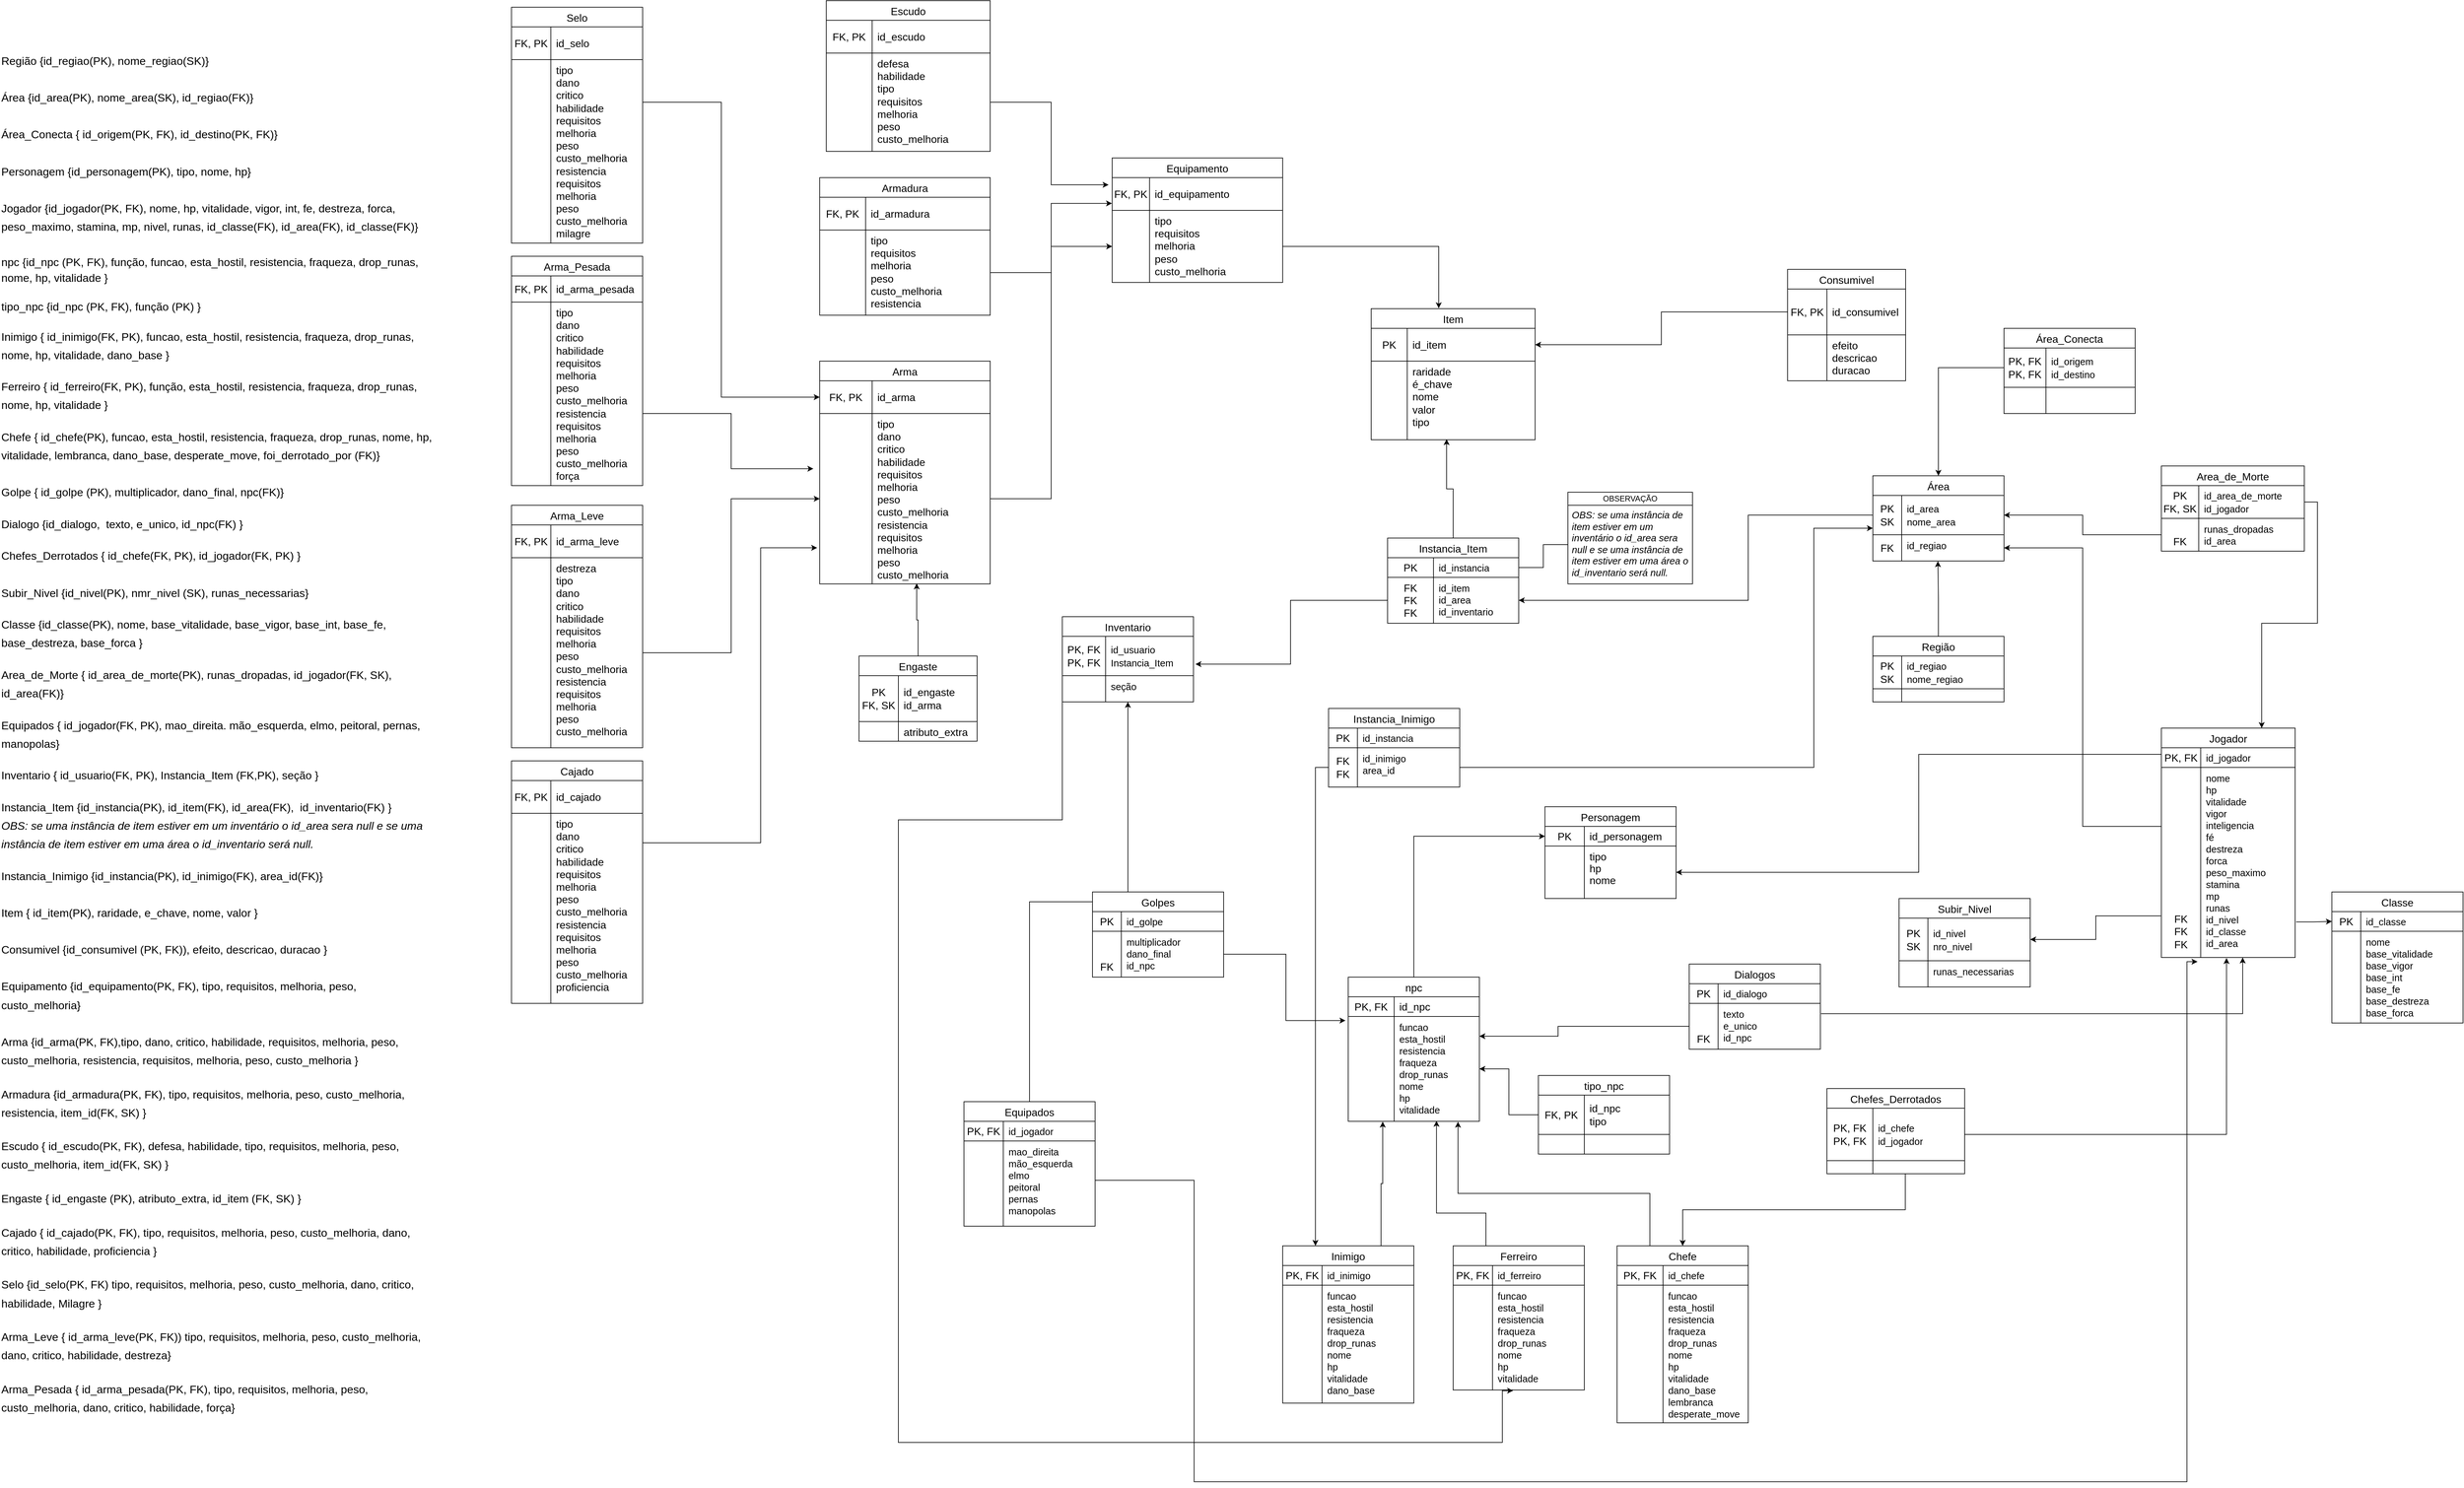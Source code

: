 <mxfile version="24.7.2" type="device">
  <diagram id="C5RBs43oDa-KdzZeNtuy" name="Page-1">
    <mxGraphModel dx="8800" dy="4260" grid="1" gridSize="10" guides="1" tooltips="1" connect="1" arrows="1" fold="1" page="1" pageScale="1" pageWidth="827" pageHeight="1169" math="0" shadow="0">
      <root>
        <mxCell id="WIyWlLk6GJQsqaUBKTNV-0" />
        <mxCell id="WIyWlLk6GJQsqaUBKTNV-1" parent="WIyWlLk6GJQsqaUBKTNV-0" />
        <mxCell id="v2UdAhtHkne79LI9UoaM-0" value="&lt;span id=&quot;docs-internal-guid-925710b6-7fff-e732-a554-69f1a39c68a7&quot; style=&quot;font-size: 17px;&quot;&gt;&lt;br style=&quot;font-size: 17px;&quot;&gt;&lt;p dir=&quot;ltr&quot; style=&quot;line-height: 1.656; margin-top: 0pt; margin-bottom: 0pt; font-size: 17px;&quot;&gt;&lt;span style=&quot;font-size: 17px; font-family: Arial, sans-serif; background-color: transparent; font-variant-numeric: normal; font-variant-east-asian: normal; font-variant-alternates: normal; font-variant-position: normal; vertical-align: baseline; white-space-collapse: preserve;&quot;&gt;Região {id_regiao(PK), nome_regiao(SK)}&lt;/span&gt;&lt;/p&gt;&lt;p dir=&quot;ltr&quot; style=&quot;line-height: 1.656; margin-top: 0pt; margin-bottom: 0pt; font-size: 17px;&quot;&gt;&lt;br style=&quot;font-size: 17px;&quot;&gt;&lt;/p&gt;&lt;p dir=&quot;ltr&quot; style=&quot;line-height: 1.656; margin-top: 0pt; margin-bottom: 0pt; font-size: 17px;&quot;&gt;&lt;span style=&quot;font-size: 17px; font-family: Arial, sans-serif; background-color: transparent; font-variant-numeric: normal; font-variant-east-asian: normal; font-variant-alternates: normal; font-variant-position: normal; vertical-align: baseline; white-space-collapse: preserve;&quot;&gt;Área {id_area(PK), nome_area(SK), id_regiao(FK)}&lt;/span&gt;&lt;/p&gt;&lt;p dir=&quot;ltr&quot; style=&quot;line-height: 1.656; margin-top: 0pt; margin-bottom: 0pt; font-size: 17px;&quot;&gt;&lt;br style=&quot;font-size: 17px;&quot;&gt;&lt;/p&gt;&lt;p dir=&quot;ltr&quot; style=&quot;line-height: 1.656; margin-top: 0pt; margin-bottom: 0pt; font-size: 17px;&quot;&gt;&lt;span style=&quot;font-size: 17px; font-family: Arial, sans-serif; background-color: transparent; font-variant-numeric: normal; font-variant-east-asian: normal; font-variant-alternates: normal; font-variant-position: normal; vertical-align: baseline; white-space-collapse: preserve;&quot;&gt;Área_Conecta { id_origem(PK, FK), id_destino(PK, FK)}&lt;/span&gt;&lt;/p&gt;&lt;p dir=&quot;ltr&quot; style=&quot;line-height: 1.656; margin-top: 0pt; margin-bottom: 0pt; font-size: 17px;&quot;&gt;&lt;br style=&quot;font-size: 17px;&quot;&gt;&lt;/p&gt;&lt;p dir=&quot;ltr&quot; style=&quot;line-height: 1.656; margin-top: 0pt; margin-bottom: 0pt; font-size: 17px;&quot;&gt;&lt;span style=&quot;font-size: 17px; font-family: Arial, sans-serif; background-color: transparent; font-variant-numeric: normal; font-variant-east-asian: normal; font-variant-alternates: normal; font-variant-position: normal; vertical-align: baseline; white-space-collapse: preserve;&quot;&gt;Personagem {id_personagem(PK), tipo, nome, hp}&lt;/span&gt;&lt;/p&gt;&lt;p dir=&quot;ltr&quot; style=&quot;line-height: 1.656; margin-top: 0pt; margin-bottom: 0pt; font-size: 17px;&quot;&gt;&lt;br style=&quot;font-size: 17px;&quot;&gt;&lt;/p&gt;&lt;p dir=&quot;ltr&quot; style=&quot;line-height: 1.656; margin-top: 0pt; margin-bottom: 0pt; font-size: 17px;&quot;&gt;&lt;span style=&quot;font-size: 17px; font-family: Arial, sans-serif; background-color: transparent; font-variant-numeric: normal; font-variant-east-asian: normal; font-variant-alternates: normal; font-variant-position: normal; vertical-align: baseline; white-space-collapse: preserve;&quot;&gt;Jogador {id_jogador(PK, FK), nome, hp, vitalidade, vigor, int, fe, destreza, forca, peso_maximo, stamina, mp, nivel, runas, id_classe(FK), id_area(FK), id_classe(FK)}&lt;/span&gt;&lt;/p&gt;&lt;p dir=&quot;ltr&quot; style=&quot;line-height: 1.656; margin-top: 0pt; margin-bottom: 0pt; font-size: 17px;&quot;&gt;&lt;br style=&quot;font-size: 17px;&quot;&gt;&lt;/p&gt;&lt;p dir=&quot;ltr&quot; style=&quot;line-height: 1.38; margin-top: 0pt; margin-bottom: 0pt; font-size: 17px;&quot;&gt;&lt;span style=&quot;font-size: 17px; font-family: Arial, sans-serif; font-variant-numeric: normal; font-variant-east-asian: normal; font-variant-alternates: normal; font-variant-position: normal; vertical-align: baseline; white-space-collapse: preserve;&quot;&gt;npc {id_npc &lt;/span&gt;&lt;span style=&quot;font-size: 17px; font-family: Arial, sans-serif; background-color: transparent; font-variant-numeric: normal; font-variant-east-asian: normal; font-variant-alternates: normal; font-variant-position: normal; vertical-align: baseline; white-space-collapse: preserve;&quot;&gt;(PK, FK)&lt;/span&gt;&lt;span style=&quot;font-size: 17px; font-family: Arial, sans-serif; font-variant-numeric: normal; font-variant-east-asian: normal; font-variant-alternates: normal; font-variant-position: normal; vertical-align: baseline; white-space-collapse: preserve;&quot;&gt;, função,&lt;/span&gt;&lt;span style=&quot;font-size: 17px; font-family: Arial, sans-serif; background-color: transparent; font-variant-numeric: normal; font-variant-east-asian: normal; font-variant-alternates: normal; font-variant-position: normal; vertical-align: baseline; white-space-collapse: preserve;&quot;&gt; funcao, esta_hostil, resistencia, fraqueza, drop_runas, nome, hp, vitalidade&lt;/span&gt;&lt;span style=&quot;font-size: 17px; font-family: Arial, sans-serif; font-variant-numeric: normal; font-variant-east-asian: normal; font-variant-alternates: normal; font-variant-position: normal; vertical-align: baseline; white-space-collapse: preserve;&quot;&gt; }&lt;/span&gt;&lt;/p&gt;&lt;br style=&quot;font-size: 17px;&quot;&gt;&lt;p dir=&quot;ltr&quot; style=&quot;line-height: 1.38; margin-top: 0pt; margin-bottom: 0pt; font-size: 17px;&quot;&gt;&lt;span style=&quot;font-size: 17px; font-family: Arial, sans-serif; font-variant-numeric: normal; font-variant-east-asian: normal; font-variant-alternates: normal; font-variant-position: normal; vertical-align: baseline; white-space-collapse: preserve;&quot;&gt;tipo_npc {id_npc &lt;/span&gt;&lt;span style=&quot;font-size: 17px; font-family: Arial, sans-serif; background-color: transparent; font-variant-numeric: normal; font-variant-east-asian: normal; font-variant-alternates: normal; font-variant-position: normal; vertical-align: baseline; white-space-collapse: preserve;&quot;&gt;(PK, FK)&lt;/span&gt;&lt;span style=&quot;font-size: 17px; font-family: Arial, sans-serif; font-variant-numeric: normal; font-variant-east-asian: normal; font-variant-alternates: normal; font-variant-position: normal; vertical-align: baseline; white-space-collapse: preserve;&quot;&gt;, função (PK) }&lt;/span&gt;&lt;/p&gt;&lt;br style=&quot;font-size: 17px;&quot;&gt;&lt;p dir=&quot;ltr&quot; style=&quot;line-height: 1.656; margin-top: 0pt; margin-bottom: 0pt; font-size: 17px;&quot;&gt;&lt;span style=&quot;font-size: 17px; font-family: Arial, sans-serif; background-color: transparent; font-variant-numeric: normal; font-variant-east-asian: normal; font-variant-alternates: normal; font-variant-position: normal; vertical-align: baseline; white-space-collapse: preserve;&quot;&gt;Inimigo { id_inimigo(FK, PK), funcao, esta_hostil, resistencia, fraqueza, drop_runas, nome, hp, vitalidade, dano_base }&lt;/span&gt;&lt;/p&gt;&lt;br style=&quot;font-size: 17px;&quot;&gt;&lt;p dir=&quot;ltr&quot; style=&quot;line-height: 1.656; margin-top: 0pt; margin-bottom: 0pt; font-size: 17px;&quot;&gt;&lt;span style=&quot;font-size: 17px; font-family: Arial, sans-serif; background-color: transparent; font-variant-numeric: normal; font-variant-east-asian: normal; font-variant-alternates: normal; font-variant-position: normal; vertical-align: baseline; white-space-collapse: preserve;&quot;&gt;Ferreiro { id_ferreiro(FK, PK), função, esta_hostil, resistencia, fraqueza, drop_runas, nome, hp, vitalidade }&lt;/span&gt;&lt;/p&gt;&lt;br style=&quot;font-size: 17px;&quot;&gt;&lt;p dir=&quot;ltr&quot; style=&quot;line-height: 1.656; margin-top: 0pt; margin-bottom: 0pt; font-size: 17px;&quot;&gt;&lt;span style=&quot;font-size: 17px; font-family: Arial, sans-serif; background-color: transparent; font-variant-numeric: normal; font-variant-east-asian: normal; font-variant-alternates: normal; font-variant-position: normal; vertical-align: baseline; white-space-collapse: preserve;&quot;&gt;Chefe { id_chefe(PK), funcao, esta_hostil, resistencia, fraqueza, drop_runas, nome, hp, vitalidade, lembranca, dano_base, desperate_move, foi_derrotado_por (FK)}&lt;/span&gt;&lt;/p&gt;&lt;p dir=&quot;ltr&quot; style=&quot;line-height: 1.656; margin-top: 0pt; margin-bottom: 0pt; font-size: 17px;&quot;&gt;&lt;br style=&quot;font-size: 17px;&quot;&gt;&lt;/p&gt;&lt;p dir=&quot;ltr&quot; style=&quot;line-height: 1.656; margin-top: 0pt; margin-bottom: 0pt; font-size: 17px;&quot;&gt;&lt;span style=&quot;font-size: 17px; font-family: Arial, sans-serif; background-color: transparent; font-variant-numeric: normal; font-variant-east-asian: normal; font-variant-alternates: normal; font-variant-position: normal; vertical-align: baseline; white-space-collapse: preserve;&quot;&gt;Golpe { id_golpe (PK), multiplicador, dano_final, npc(FK)}&lt;/span&gt;&lt;/p&gt;&lt;br style=&quot;font-size: 17px;&quot;&gt;&lt;p dir=&quot;ltr&quot; style=&quot;line-height: 1.656; margin-top: 0pt; margin-bottom: 0pt; font-size: 17px;&quot;&gt;&lt;span style=&quot;font-size: 17px; font-family: Arial, sans-serif; background-color: transparent; font-variant-numeric: normal; font-variant-east-asian: normal; font-variant-alternates: normal; font-variant-position: normal; vertical-align: baseline; white-space-collapse: preserve;&quot;&gt;Dialogo {id_dialogo,&amp;nbsp; texto, e_unico, id_npc(FK) }&lt;/span&gt;&lt;/p&gt;&lt;br style=&quot;font-size: 17px;&quot;&gt;&lt;p dir=&quot;ltr&quot; style=&quot;line-height: 1.656; margin-top: 0pt; margin-bottom: 0pt; font-size: 17px;&quot;&gt;&lt;span style=&quot;font-size: 17px; font-family: Arial, sans-serif; background-color: transparent; font-variant-numeric: normal; font-variant-east-asian: normal; font-variant-alternates: normal; font-variant-position: normal; vertical-align: baseline; white-space-collapse: preserve;&quot;&gt;Chefes_Derrotados { id_chefe(FK, PK), id_jogador(FK, PK) }&lt;/span&gt;&lt;/p&gt;&lt;p dir=&quot;ltr&quot; style=&quot;line-height: 1.656; margin-top: 0pt; margin-bottom: 0pt; font-size: 17px;&quot;&gt;&lt;br style=&quot;font-size: 17px;&quot;&gt;&lt;/p&gt;&lt;p dir=&quot;ltr&quot; style=&quot;line-height: 1.656; margin-top: 0pt; margin-bottom: 0pt; font-size: 17px;&quot;&gt;&lt;span style=&quot;font-size: 17px; font-family: Arial, sans-serif; background-color: transparent; font-variant-numeric: normal; font-variant-east-asian: normal; font-variant-alternates: normal; font-variant-position: normal; vertical-align: baseline; white-space-collapse: preserve;&quot;&gt;Subir_Nivel {id_nivel(PK), nmr_nivel (SK), runas_necessarias}&lt;/span&gt;&lt;/p&gt;&lt;br style=&quot;font-size: 17px;&quot;&gt;&lt;p dir=&quot;ltr&quot; style=&quot;line-height: 1.656; margin-top: 0pt; margin-bottom: 0pt; font-size: 17px;&quot;&gt;&lt;span style=&quot;font-size: 17px; font-family: Arial, sans-serif; background-color: transparent; font-variant-numeric: normal; font-variant-east-asian: normal; font-variant-alternates: normal; font-variant-position: normal; vertical-align: baseline; white-space-collapse: preserve;&quot;&gt;Classe {id_classe(PK), nome, base_vitalidade, base_vigor, base_int, base_fe, base_destreza, base_forca }&lt;/span&gt;&lt;/p&gt;&lt;br style=&quot;font-size: 17px;&quot;&gt;&lt;p dir=&quot;ltr&quot; style=&quot;line-height: 1.656; margin-top: 0pt; margin-bottom: 0pt; font-size: 17px;&quot;&gt;&lt;span style=&quot;font-size: 17px; font-family: Arial, sans-serif; background-color: transparent; font-variant-numeric: normal; font-variant-east-asian: normal; font-variant-alternates: normal; font-variant-position: normal; vertical-align: baseline; white-space-collapse: preserve;&quot;&gt;Area_de_Morte { id_area_de_morte(PK), runas_dropadas, id_jogador(FK, SK), id_area(FK)}&lt;/span&gt;&lt;/p&gt;&lt;br style=&quot;font-size: 17px;&quot;&gt;&lt;p dir=&quot;ltr&quot; style=&quot;line-height: 1.656; margin-top: 0pt; margin-bottom: 0pt; font-size: 17px;&quot;&gt;&lt;span style=&quot;font-size: 17px; font-family: Arial, sans-serif; background-color: transparent; font-variant-numeric: normal; font-variant-east-asian: normal; font-variant-alternates: normal; font-variant-position: normal; vertical-align: baseline; white-space-collapse: preserve;&quot;&gt;Equipados { id_jogador(FK, PK), mao_direita. mão_esquerda, elmo, peitoral, pernas, manopolas}&lt;/span&gt;&lt;/p&gt;&lt;br style=&quot;font-size: 17px;&quot;&gt;&lt;p dir=&quot;ltr&quot; style=&quot;line-height: 1.656; margin-top: 0pt; margin-bottom: 0pt; font-size: 17px;&quot;&gt;&lt;span style=&quot;font-size: 17px; font-family: Arial, sans-serif; background-color: transparent; font-variant-numeric: normal; font-variant-east-asian: normal; font-variant-alternates: normal; font-variant-position: normal; vertical-align: baseline; white-space-collapse: preserve;&quot;&gt;Inventario { id_usuario(FK, PK), Instancia_Item (FK,PK), seção }&lt;/span&gt;&lt;/p&gt;&lt;br style=&quot;font-size: 17px;&quot;&gt;&lt;p dir=&quot;ltr&quot; style=&quot;line-height: 1.656; margin-top: 0pt; margin-bottom: 0pt; font-size: 17px;&quot;&gt;&lt;span style=&quot;font-size: 17px; font-family: Arial, sans-serif; background-color: transparent; font-variant-numeric: normal; font-variant-east-asian: normal; font-variant-alternates: normal; font-variant-position: normal; vertical-align: baseline; white-space-collapse: preserve;&quot;&gt;Instancia_Item {id_instancia(PK), id_item(FK), id_area(FK),&amp;nbsp; id_inventario(FK) }&amp;nbsp;&lt;/span&gt;&lt;/p&gt;&lt;p dir=&quot;ltr&quot; style=&quot;line-height: 1.656; margin-top: 0pt; margin-bottom: 0pt; font-size: 17px;&quot;&gt;&lt;span style=&quot;font-size: 17px; font-family: Arial, sans-serif; background-color: transparent; font-style: italic; font-variant-numeric: normal; font-variant-east-asian: normal; font-variant-alternates: normal; font-variant-position: normal; vertical-align: baseline; white-space-collapse: preserve;&quot;&gt;OBS: se uma instância de item estiver em um inventário o id_area sera null e se uma instância de item estiver em uma área o id_inventario será null.&lt;/span&gt;&lt;/p&gt;&lt;br style=&quot;font-size: 17px;&quot;&gt;&lt;p dir=&quot;ltr&quot; style=&quot;line-height: 1.656; margin-top: 0pt; margin-bottom: 0pt; font-size: 17px;&quot;&gt;&lt;span style=&quot;font-size: 17px; font-family: Arial, sans-serif; background-color: transparent; font-variant-numeric: normal; font-variant-east-asian: normal; font-variant-alternates: normal; font-variant-position: normal; vertical-align: baseline; white-space-collapse: preserve;&quot;&gt;Instancia_Inimigo {id_instancia(PK), id_inimigo(FK), area_id(FK)}&amp;nbsp;&lt;/span&gt;&lt;/p&gt;&lt;p dir=&quot;ltr&quot; style=&quot;line-height: 1.656; margin-top: 0pt; margin-bottom: 0pt; font-size: 17px;&quot;&gt;&lt;br style=&quot;font-size: 17px;&quot;&gt;&lt;/p&gt;&lt;p dir=&quot;ltr&quot; style=&quot;line-height: 1.656; margin-top: 0pt; margin-bottom: 0pt; font-size: 17px;&quot;&gt;&lt;span style=&quot;font-size: 17px; font-family: Arial, sans-serif; background-color: transparent; font-variant-numeric: normal; font-variant-east-asian: normal; font-variant-alternates: normal; font-variant-position: normal; vertical-align: baseline; white-space-collapse: preserve;&quot;&gt;Item { id_item(PK), raridade, e_chave, nome, valor }&lt;/span&gt;&lt;/p&gt;&lt;p dir=&quot;ltr&quot; style=&quot;line-height: 1.656; margin-top: 0pt; margin-bottom: 0pt; font-size: 17px;&quot;&gt;&lt;br style=&quot;font-size: 17px;&quot;&gt;&lt;/p&gt;&lt;p dir=&quot;ltr&quot; style=&quot;line-height: 1.656; margin-top: 0pt; margin-bottom: 0pt; font-size: 17px;&quot;&gt;&lt;span style=&quot;font-size: 17px; font-family: Arial, sans-serif; background-color: transparent; font-variant-numeric: normal; font-variant-east-asian: normal; font-variant-alternates: normal; font-variant-position: normal; vertical-align: baseline; white-space-collapse: preserve;&quot;&gt;Consumivel {id_consumivel (PK, FK)), efeito, descricao, duracao }&lt;/span&gt;&lt;/p&gt;&lt;p dir=&quot;ltr&quot; style=&quot;line-height: 1.656; margin-top: 0pt; margin-bottom: 0pt; font-size: 17px;&quot;&gt;&lt;br style=&quot;font-size: 17px;&quot;&gt;&lt;/p&gt;&lt;p dir=&quot;ltr&quot; style=&quot;line-height: 1.656; margin-top: 0pt; margin-bottom: 0pt; font-size: 17px;&quot;&gt;&lt;span style=&quot;font-size: 17px; font-family: Arial, sans-serif; background-color: transparent; font-variant-numeric: normal; font-variant-east-asian: normal; font-variant-alternates: normal; font-variant-position: normal; vertical-align: baseline; white-space-collapse: preserve;&quot;&gt;Equipamento {id_equipamento(PK, FK), tipo, requisitos, melhoria, peso, custo_melhoria}&lt;/span&gt;&lt;/p&gt;&lt;p dir=&quot;ltr&quot; style=&quot;line-height: 1.656; margin-top: 0pt; margin-bottom: 0pt; font-size: 17px;&quot;&gt;&lt;br style=&quot;font-size: 17px;&quot;&gt;&lt;/p&gt;&lt;p dir=&quot;ltr&quot; style=&quot;line-height: 1.656; margin-top: 0pt; margin-bottom: 0pt; font-size: 17px;&quot;&gt;&lt;span style=&quot;font-size: 17px; font-family: Arial, sans-serif; background-color: transparent; font-variant-numeric: normal; font-variant-east-asian: normal; font-variant-alternates: normal; font-variant-position: normal; vertical-align: baseline; white-space-collapse: preserve;&quot;&gt;Arma {id_arma(PK, FK),tipo, dano, critico, habilidade, requisitos, melhoria, peso, custo_melhoria, resistencia, requisitos, melhoria, peso, custo_melhoria }&lt;/span&gt;&lt;/p&gt;&lt;p dir=&quot;ltr&quot; style=&quot;line-height: 1.38; margin-top: 0pt; margin-bottom: 0pt; font-size: 17px;&quot;&gt;&lt;br style=&quot;font-size: 17px;&quot;&gt;&lt;/p&gt;&lt;p dir=&quot;ltr&quot; style=&quot;line-height: 1.656; margin-top: 0pt; margin-bottom: 0pt; font-size: 17px;&quot;&gt;&lt;span style=&quot;font-size: 17px; font-family: Arial, sans-serif; background-color: transparent; font-variant-numeric: normal; font-variant-east-asian: normal; font-variant-alternates: normal; font-variant-position: normal; vertical-align: baseline; white-space-collapse: preserve;&quot;&gt;Armadura {id_armadura(PK, FK), tipo, requisitos, melhoria, peso, custo_melhoria, resistencia, item_id(FK, SK) }&lt;/span&gt;&lt;/p&gt;&lt;p dir=&quot;ltr&quot; style=&quot;line-height: 1.38; margin-top: 0pt; margin-bottom: 0pt; font-size: 17px;&quot;&gt;&lt;br style=&quot;font-size: 17px;&quot;&gt;&lt;/p&gt;&lt;p dir=&quot;ltr&quot; style=&quot;line-height: 1.656; margin-top: 0pt; margin-bottom: 0pt; font-size: 17px;&quot;&gt;&lt;span style=&quot;font-size: 17px; font-family: Arial, sans-serif; background-color: transparent; font-variant-numeric: normal; font-variant-east-asian: normal; font-variant-alternates: normal; font-variant-position: normal; vertical-align: baseline; white-space-collapse: preserve;&quot;&gt;Escudo { id_escudo(PK, FK), defesa, habilidade, tipo, requisitos, melhoria, peso, custo_melhoria, item_id(FK, SK) }&lt;/span&gt;&lt;/p&gt;&lt;p dir=&quot;ltr&quot; style=&quot;line-height: 1.38; margin-top: 0pt; margin-bottom: 0pt; font-size: 17px;&quot;&gt;&lt;br style=&quot;font-size: 17px;&quot;&gt;&lt;/p&gt;&lt;p dir=&quot;ltr&quot; style=&quot;line-height: 1.656; margin-top: 0pt; margin-bottom: 0pt; font-size: 17px;&quot;&gt;&lt;span style=&quot;font-size: 17px; font-family: Arial, sans-serif; background-color: transparent; font-variant-numeric: normal; font-variant-east-asian: normal; font-variant-alternates: normal; font-variant-position: normal; vertical-align: baseline; white-space-collapse: preserve;&quot;&gt;Engaste { id_engaste (PK), atributo_extra, id_item (FK, SK) }&lt;/span&gt;&lt;/p&gt;&lt;p dir=&quot;ltr&quot; style=&quot;line-height: 1.38; margin-top: 0pt; margin-bottom: 0pt; font-size: 17px;&quot;&gt;&lt;br style=&quot;font-size: 17px;&quot;&gt;&lt;/p&gt;&lt;p dir=&quot;ltr&quot; style=&quot;line-height: 1.656; margin-top: 0pt; margin-bottom: 0pt; font-size: 17px;&quot;&gt;&lt;span style=&quot;font-size: 17px; font-family: Arial, sans-serif; background-color: transparent; font-variant-numeric: normal; font-variant-east-asian: normal; font-variant-alternates: normal; font-variant-position: normal; vertical-align: baseline; white-space-collapse: preserve;&quot;&gt;Cajado { id_cajado(PK, FK), tipo, requisitos, melhoria, peso, custo_melhoria, dano, critico, habilidade, proficiencia }&lt;/span&gt;&lt;/p&gt;&lt;p dir=&quot;ltr&quot; style=&quot;line-height: 1.38; margin-top: 0pt; margin-bottom: 0pt; font-size: 17px;&quot;&gt;&lt;br style=&quot;font-size: 17px;&quot;&gt;&lt;/p&gt;&lt;p dir=&quot;ltr&quot; style=&quot;line-height: 1.656; margin-top: 0pt; margin-bottom: 0pt; font-size: 17px;&quot;&gt;&lt;span style=&quot;font-size: 17px; font-family: Arial, sans-serif; background-color: transparent; font-variant-numeric: normal; font-variant-east-asian: normal; font-variant-alternates: normal; font-variant-position: normal; vertical-align: baseline; white-space-collapse: preserve;&quot;&gt;Selo {id_selo(PK, FK) tipo, requisitos, melhoria, peso, custo_melhoria, dano, critico, habilidade, Milagre }&lt;/span&gt;&lt;/p&gt;&lt;p dir=&quot;ltr&quot; style=&quot;line-height: 1.38; margin-top: 0pt; margin-bottom: 0pt; font-size: 17px;&quot;&gt;&lt;br style=&quot;font-size: 17px;&quot;&gt;&lt;/p&gt;&lt;p dir=&quot;ltr&quot; style=&quot;line-height: 1.656; margin-top: 0pt; margin-bottom: 0pt; font-size: 17px;&quot;&gt;&lt;span style=&quot;font-size: 17px; font-family: Arial, sans-serif; background-color: transparent; font-variant-numeric: normal; font-variant-east-asian: normal; font-variant-alternates: normal; font-variant-position: normal; vertical-align: baseline; white-space-collapse: preserve;&quot;&gt;Arma_Leve { id_arma_leve(PK, FK)) tipo, requisitos, melhoria, peso, custo_melhoria, dano, critico, habilidade, destreza}&lt;/span&gt;&lt;/p&gt;&lt;p dir=&quot;ltr&quot; style=&quot;line-height: 1.38; margin-top: 0pt; margin-bottom: 0pt; font-size: 17px;&quot;&gt;&lt;br style=&quot;font-size: 17px;&quot;&gt;&lt;/p&gt;&lt;p dir=&quot;ltr&quot; style=&quot;line-height: 1.656; margin-top: 0pt; margin-bottom: 0pt; font-size: 17px;&quot;&gt;&lt;span style=&quot;font-size: 17px; font-family: Arial, sans-serif; background-color: transparent; font-variant-numeric: normal; font-variant-east-asian: normal; font-variant-alternates: normal; font-variant-position: normal; vertical-align: baseline; white-space-collapse: preserve;&quot;&gt;Arma_Pesada { id_arma_pesada(PK, FK), tipo, requisitos, melhoria, peso, custo_melhoria, dano, critico, habilidade, força}&lt;/span&gt;&lt;/p&gt;&lt;div style=&quot;font-size: 17px;&quot;&gt;&lt;span style=&quot;font-size: 17px; font-family: Arial, sans-serif; background-color: transparent; font-variant-numeric: normal; font-variant-east-asian: normal; font-variant-alternates: normal; font-variant-position: normal; vertical-align: baseline; white-space-collapse: preserve;&quot;&gt;&lt;br style=&quot;font-size: 17px;&quot;&gt;&lt;/span&gt;&lt;/div&gt;&lt;/span&gt;" style="text;strokeColor=none;align=left;fillColor=none;html=1;verticalAlign=middle;whiteSpace=wrap;rounded=0;fontSize=17;" parent="WIyWlLk6GJQsqaUBKTNV-1" vertex="1">
          <mxGeometry x="189" y="260" width="660" height="1780" as="geometry" />
        </mxCell>
        <mxCell id="v2UdAhtHkne79LI9UoaM-30" value="Região " style="shape=table;startSize=30;container=1;collapsible=0;childLayout=tableLayout;fixedRows=1;rowLines=0;fontStyle=0;strokeColor=default;fontSize=16;" parent="WIyWlLk6GJQsqaUBKTNV-1" vertex="1">
          <mxGeometry x="3045" y="1000" width="200" height="100" as="geometry" />
        </mxCell>
        <mxCell id="v2UdAhtHkne79LI9UoaM-31" value="" style="shape=tableRow;horizontal=0;startSize=0;swimlaneHead=0;swimlaneBody=0;top=0;left=0;bottom=0;right=0;collapsible=0;dropTarget=0;fillColor=none;points=[[0,0.5],[1,0.5]];portConstraint=eastwest;strokeColor=inherit;fontSize=16;" parent="v2UdAhtHkne79LI9UoaM-30" vertex="1">
          <mxGeometry y="30" width="200" height="50" as="geometry" />
        </mxCell>
        <mxCell id="v2UdAhtHkne79LI9UoaM-32" value="PK&lt;div&gt;SK&lt;/div&gt;" style="shape=partialRectangle;html=1;whiteSpace=wrap;connectable=0;fillColor=none;top=0;left=0;bottom=0;right=0;overflow=hidden;pointerEvents=1;strokeColor=inherit;fontSize=16;" parent="v2UdAhtHkne79LI9UoaM-31" vertex="1">
          <mxGeometry width="44" height="50" as="geometry">
            <mxRectangle width="44" height="50" as="alternateBounds" />
          </mxGeometry>
        </mxCell>
        <mxCell id="v2UdAhtHkne79LI9UoaM-33" value="&lt;span id=&quot;docs-internal-guid-9de013d8-7fff-9b33-baa0-55acf734d3be&quot;&gt;&lt;span style=&quot;font-size: 11pt; font-family: Arial, sans-serif; background-color: transparent; font-variant-numeric: normal; font-variant-east-asian: normal; font-variant-alternates: normal; font-variant-position: normal; vertical-align: baseline; white-space-collapse: preserve;&quot;&gt;id_regiao&lt;/span&gt;&lt;/span&gt;&lt;div&gt;&lt;span id=&quot;docs-internal-guid-81cacb7f-7fff-ba41-0c7b-e25bcdb17807&quot;&gt;&lt;span style=&quot;font-size: 11pt; font-family: Arial, sans-serif; background-color: transparent; font-variant-numeric: normal; font-variant-east-asian: normal; font-variant-alternates: normal; font-variant-position: normal; vertical-align: baseline; white-space-collapse: preserve;&quot;&gt;nome_regiao&lt;/span&gt;&lt;/span&gt;&lt;span&gt;&lt;span style=&quot;font-size: 11pt; font-family: Arial, sans-serif; background-color: transparent; font-variant-numeric: normal; font-variant-east-asian: normal; font-variant-alternates: normal; font-variant-position: normal; vertical-align: baseline; white-space-collapse: preserve;&quot;&gt;&lt;br&gt;&lt;/span&gt;&lt;/span&gt;&lt;/div&gt;" style="shape=partialRectangle;html=1;whiteSpace=wrap;connectable=0;fillColor=none;top=0;left=0;bottom=0;right=0;align=left;spacingLeft=6;overflow=hidden;strokeColor=inherit;fontSize=16;horizontal=1;" parent="v2UdAhtHkne79LI9UoaM-31" vertex="1">
          <mxGeometry x="44" width="156" height="50" as="geometry">
            <mxRectangle width="156" height="50" as="alternateBounds" />
          </mxGeometry>
        </mxCell>
        <mxCell id="v2UdAhtHkne79LI9UoaM-34" value="" style="shape=tableRow;horizontal=0;startSize=0;swimlaneHead=0;swimlaneBody=0;top=0;left=0;bottom=0;right=0;collapsible=0;dropTarget=0;fillColor=none;points=[[0,0.5],[1,0.5]];portConstraint=eastwest;strokeColor=inherit;fontSize=16;verticalAlign=top;" parent="v2UdAhtHkne79LI9UoaM-30" vertex="1">
          <mxGeometry y="80" width="200" height="20" as="geometry" />
        </mxCell>
        <mxCell id="v2UdAhtHkne79LI9UoaM-35" value="" style="shape=partialRectangle;html=1;whiteSpace=wrap;connectable=0;fillColor=none;top=1;left=0;bottom=1;right=0;overflow=hidden;strokeColor=inherit;fontSize=16;noLabel=0;snapToPoint=0;" parent="v2UdAhtHkne79LI9UoaM-34" vertex="1">
          <mxGeometry width="44" height="20" as="geometry">
            <mxRectangle width="44" height="20" as="alternateBounds" />
          </mxGeometry>
        </mxCell>
        <mxCell id="v2UdAhtHkne79LI9UoaM-36" value="&lt;p style=&quot;line-height: 100%; margin-top: 2px; margin-bottom: 2px;&quot;&gt;&lt;br&gt;&lt;/p&gt;" style="shape=partialRectangle;html=1;whiteSpace=wrap;connectable=0;fillColor=none;top=1;left=0;bottom=1;right=0;align=left;spacingLeft=6;overflow=hidden;strokeColor=inherit;fontSize=16;noLabel=0;snapToPoint=0;horizontal=1;verticalAlign=top;" parent="v2UdAhtHkne79LI9UoaM-34" vertex="1">
          <mxGeometry x="44" width="156" height="20" as="geometry">
            <mxRectangle width="156" height="20" as="alternateBounds" />
          </mxGeometry>
        </mxCell>
        <mxCell id="v2UdAhtHkne79LI9UoaM-37" value="Área" style="shape=table;startSize=30;container=1;collapsible=0;childLayout=tableLayout;fixedRows=1;rowLines=0;fontStyle=0;strokeColor=default;fontSize=16;" parent="WIyWlLk6GJQsqaUBKTNV-1" vertex="1">
          <mxGeometry x="3045" y="755" width="200" height="130" as="geometry" />
        </mxCell>
        <mxCell id="v2UdAhtHkne79LI9UoaM-38" value="" style="shape=tableRow;horizontal=0;startSize=0;swimlaneHead=0;swimlaneBody=0;top=0;left=0;bottom=0;right=0;collapsible=0;dropTarget=0;fillColor=none;points=[[0,0.5],[1,0.5]];portConstraint=eastwest;strokeColor=inherit;fontSize=16;" parent="v2UdAhtHkne79LI9UoaM-37" vertex="1">
          <mxGeometry y="30" width="200" height="60" as="geometry" />
        </mxCell>
        <mxCell id="v2UdAhtHkne79LI9UoaM-39" value="PK&lt;div&gt;SK&lt;/div&gt;" style="shape=partialRectangle;html=1;whiteSpace=wrap;connectable=0;fillColor=none;top=0;left=0;bottom=0;right=0;overflow=hidden;pointerEvents=1;strokeColor=inherit;fontSize=16;" parent="v2UdAhtHkne79LI9UoaM-38" vertex="1">
          <mxGeometry width="44" height="60" as="geometry">
            <mxRectangle width="44" height="60" as="alternateBounds" />
          </mxGeometry>
        </mxCell>
        <mxCell id="v2UdAhtHkne79LI9UoaM-40" value="&lt;span id=&quot;docs-internal-guid-b573afe4-7fff-6cf1-a72c-a2d62d699c4b&quot;&gt;&lt;span style=&quot;font-size: 11pt; font-family: Arial, sans-serif; background-color: transparent; font-variant-numeric: normal; font-variant-east-asian: normal; font-variant-alternates: normal; font-variant-position: normal; vertical-align: baseline; white-space-collapse: preserve;&quot;&gt;id_area&lt;/span&gt;&lt;/span&gt;&lt;div&gt;&lt;span id=&quot;docs-internal-guid-5008f0fb-7fff-fd4a-83f7-17b81c33ce65&quot;&gt;&lt;span style=&quot;font-size: 11pt; font-family: Arial, sans-serif; background-color: transparent; font-variant-numeric: normal; font-variant-east-asian: normal; font-variant-alternates: normal; font-variant-position: normal; vertical-align: baseline; white-space-collapse: preserve;&quot;&gt;nome_area&lt;/span&gt;&lt;/span&gt;&lt;br&gt;&lt;/div&gt;" style="shape=partialRectangle;html=1;whiteSpace=wrap;connectable=0;fillColor=none;top=0;left=0;bottom=0;right=0;align=left;spacingLeft=6;overflow=hidden;strokeColor=inherit;fontSize=16;horizontal=1;" parent="v2UdAhtHkne79LI9UoaM-38" vertex="1">
          <mxGeometry x="44" width="156" height="60" as="geometry">
            <mxRectangle width="156" height="60" as="alternateBounds" />
          </mxGeometry>
        </mxCell>
        <mxCell id="v2UdAhtHkne79LI9UoaM-41" value="" style="shape=tableRow;horizontal=0;startSize=0;swimlaneHead=0;swimlaneBody=0;top=0;left=0;bottom=0;right=0;collapsible=0;dropTarget=0;fillColor=none;points=[[0,0.5],[1,0.5]];portConstraint=eastwest;strokeColor=inherit;fontSize=16;verticalAlign=top;" parent="v2UdAhtHkne79LI9UoaM-37" vertex="1">
          <mxGeometry y="90" width="200" height="40" as="geometry" />
        </mxCell>
        <mxCell id="v2UdAhtHkne79LI9UoaM-42" value="FK" style="shape=partialRectangle;html=1;whiteSpace=wrap;connectable=0;fillColor=none;top=1;left=0;bottom=1;right=0;overflow=hidden;strokeColor=inherit;fontSize=16;noLabel=0;snapToPoint=0;" parent="v2UdAhtHkne79LI9UoaM-41" vertex="1">
          <mxGeometry width="44" height="40" as="geometry">
            <mxRectangle width="44" height="40" as="alternateBounds" />
          </mxGeometry>
        </mxCell>
        <mxCell id="v2UdAhtHkne79LI9UoaM-43" value="&lt;p style=&quot;line-height: 100%; margin-top: 2px; margin-bottom: 2px;&quot;&gt;&lt;span id=&quot;docs-internal-guid-73743eb3-7fff-0ede-8437-65463135ddfc&quot;&gt;&lt;span style=&quot;font-size: 11pt; font-family: Arial, sans-serif; background-color: transparent; font-variant-numeric: normal; font-variant-east-asian: normal; font-variant-alternates: normal; font-variant-position: normal; vertical-align: baseline; white-space-collapse: preserve;&quot;&gt;id_regiao&lt;/span&gt;&lt;/span&gt;&lt;br&gt;&lt;/p&gt;" style="shape=partialRectangle;html=1;whiteSpace=wrap;connectable=0;fillColor=none;top=1;left=0;bottom=1;right=0;align=left;spacingLeft=6;overflow=hidden;strokeColor=inherit;fontSize=16;noLabel=0;snapToPoint=0;horizontal=1;verticalAlign=top;" parent="v2UdAhtHkne79LI9UoaM-41" vertex="1">
          <mxGeometry x="44" width="156" height="40" as="geometry">
            <mxRectangle width="156" height="40" as="alternateBounds" />
          </mxGeometry>
        </mxCell>
        <mxCell id="v2UdAhtHkne79LI9UoaM-46" value="Jogador" style="shape=table;startSize=30;container=1;collapsible=0;childLayout=tableLayout;fixedRows=1;rowLines=0;fontStyle=0;strokeColor=default;fontSize=16;" parent="WIyWlLk6GJQsqaUBKTNV-1" vertex="1">
          <mxGeometry x="3485" y="1140" width="204" height="350" as="geometry" />
        </mxCell>
        <mxCell id="v2UdAhtHkne79LI9UoaM-47" value="" style="shape=tableRow;horizontal=0;startSize=0;swimlaneHead=0;swimlaneBody=0;top=0;left=0;bottom=0;right=0;collapsible=0;dropTarget=0;fillColor=none;points=[[0,0.5],[1,0.5]];portConstraint=eastwest;strokeColor=inherit;fontSize=16;" parent="v2UdAhtHkne79LI9UoaM-46" vertex="1">
          <mxGeometry y="30" width="204" height="30" as="geometry" />
        </mxCell>
        <mxCell id="v2UdAhtHkne79LI9UoaM-48" value="PK, FK" style="shape=partialRectangle;html=1;whiteSpace=wrap;connectable=0;fillColor=none;top=0;left=0;bottom=0;right=0;overflow=hidden;pointerEvents=1;strokeColor=inherit;fontSize=16;" parent="v2UdAhtHkne79LI9UoaM-47" vertex="1">
          <mxGeometry width="60" height="30" as="geometry">
            <mxRectangle width="60" height="30" as="alternateBounds" />
          </mxGeometry>
        </mxCell>
        <mxCell id="v2UdAhtHkne79LI9UoaM-49" value="&lt;span id=&quot;docs-internal-guid-e88bfac6-7fff-c64e-e870-2d8f429155b9&quot;&gt;&lt;span style=&quot;font-size: 11pt; font-family: Arial, sans-serif; background-color: transparent; font-variant-numeric: normal; font-variant-east-asian: normal; font-variant-alternates: normal; font-variant-position: normal; vertical-align: baseline; white-space-collapse: preserve;&quot;&gt;id_jogador&lt;/span&gt;&lt;/span&gt;" style="shape=partialRectangle;html=1;whiteSpace=wrap;connectable=0;fillColor=none;top=0;left=0;bottom=0;right=0;align=left;spacingLeft=6;overflow=hidden;strokeColor=inherit;fontSize=16;horizontal=1;" parent="v2UdAhtHkne79LI9UoaM-47" vertex="1">
          <mxGeometry x="60" width="144" height="30" as="geometry">
            <mxRectangle width="144" height="30" as="alternateBounds" />
          </mxGeometry>
        </mxCell>
        <mxCell id="v2UdAhtHkne79LI9UoaM-50" value="" style="shape=tableRow;horizontal=0;startSize=0;swimlaneHead=0;swimlaneBody=0;top=0;left=0;bottom=0;right=0;collapsible=0;dropTarget=0;fillColor=none;points=[[0,0.5],[1,0.5]];portConstraint=eastwest;strokeColor=inherit;fontSize=16;verticalAlign=top;" parent="v2UdAhtHkne79LI9UoaM-46" vertex="1">
          <mxGeometry y="60" width="204" height="290" as="geometry" />
        </mxCell>
        <mxCell id="v2UdAhtHkne79LI9UoaM-51" value="&lt;div&gt;&lt;br&gt;&lt;/div&gt;&lt;div&gt;&lt;br&gt;&lt;/div&gt;&lt;div&gt;&lt;br&gt;&lt;/div&gt;&lt;div&gt;&lt;br&gt;&lt;/div&gt;&lt;div&gt;&lt;br&gt;&lt;/div&gt;&lt;div&gt;&lt;br&gt;&lt;/div&gt;&lt;div&gt;&lt;br&gt;&lt;/div&gt;&lt;div&gt;&lt;br&gt;&lt;/div&gt;&lt;div&gt;&lt;br&gt;&lt;/div&gt;&lt;div&gt;&lt;br&gt;&lt;/div&gt;&lt;div&gt;&lt;br&gt;&lt;/div&gt;&lt;div&gt;FK&lt;/div&gt;&lt;div&gt;FK&lt;/div&gt;&lt;div&gt;FK&lt;/div&gt;" style="shape=partialRectangle;html=1;whiteSpace=wrap;connectable=0;fillColor=none;top=1;left=0;bottom=1;right=0;overflow=hidden;strokeColor=inherit;fontSize=16;noLabel=0;snapToPoint=0;" parent="v2UdAhtHkne79LI9UoaM-50" vertex="1">
          <mxGeometry width="60" height="290" as="geometry">
            <mxRectangle width="60" height="290" as="alternateBounds" />
          </mxGeometry>
        </mxCell>
        <mxCell id="v2UdAhtHkne79LI9UoaM-52" value="&lt;p style=&quot;line-height: 100%; margin-top: 2px; margin-bottom: 2px;&quot;&gt;&lt;span id=&quot;docs-internal-guid-9f9c761b-7fff-f7ba-615e-49f5319a1079&quot;&gt;&lt;span style=&quot;font-size: 11pt; font-family: Arial, sans-serif; background-color: transparent; font-variant-numeric: normal; font-variant-east-asian: normal; font-variant-alternates: normal; font-variant-position: normal; vertical-align: baseline; white-space-collapse: preserve;&quot;&gt;nome&lt;/span&gt;&lt;/span&gt;&lt;br&gt;&lt;/p&gt;&lt;p style=&quot;line-height: 100%; margin-top: 2px; margin-bottom: 2px;&quot;&gt;&lt;span id=&quot;docs-internal-guid-078480d4-7fff-15d0-8b8c-13f725acce4c&quot;&gt;&lt;span style=&quot;font-size: 11pt; font-family: Arial, sans-serif; background-color: transparent; font-variant-numeric: normal; font-variant-east-asian: normal; font-variant-alternates: normal; font-variant-position: normal; vertical-align: baseline; white-space-collapse: preserve;&quot;&gt;hp&lt;/span&gt;&lt;/span&gt;&lt;span&gt;&lt;span style=&quot;font-size: 11pt; font-family: Arial, sans-serif; background-color: transparent; font-variant-numeric: normal; font-variant-east-asian: normal; font-variant-alternates: normal; font-variant-position: normal; vertical-align: baseline; white-space-collapse: preserve;&quot;&gt;&lt;br&gt;&lt;/span&gt;&lt;/span&gt;&lt;/p&gt;&lt;p style=&quot;line-height: 100%; margin-top: 2px; margin-bottom: 2px;&quot;&gt;&lt;span id=&quot;docs-internal-guid-be2ab53c-7fff-2585-26b5-68bac440c4f4&quot;&gt;&lt;span style=&quot;font-size: 11pt; font-family: Arial, sans-serif; background-color: transparent; font-variant-numeric: normal; font-variant-east-asian: normal; font-variant-alternates: normal; font-variant-position: normal; vertical-align: baseline; white-space-collapse: preserve;&quot;&gt;vitalidade&lt;/span&gt;&lt;/span&gt;&lt;span&gt;&lt;span style=&quot;font-size: 11pt; font-family: Arial, sans-serif; background-color: transparent; font-variant-numeric: normal; font-variant-east-asian: normal; font-variant-alternates: normal; font-variant-position: normal; vertical-align: baseline; white-space-collapse: preserve;&quot;&gt;&lt;br&gt;&lt;/span&gt;&lt;/span&gt;&lt;/p&gt;&lt;p style=&quot;line-height: 100%; margin-top: 2px; margin-bottom: 2px;&quot;&gt;&lt;span id=&quot;docs-internal-guid-0e669ab7-7fff-36fa-9d7c-b0061460c1b1&quot;&gt;&lt;span style=&quot;font-size: 11pt; font-family: Arial, sans-serif; background-color: transparent; font-variant-numeric: normal; font-variant-east-asian: normal; font-variant-alternates: normal; font-variant-position: normal; vertical-align: baseline; white-space-collapse: preserve;&quot;&gt;vigor&lt;/span&gt;&lt;/span&gt;&lt;span&gt;&lt;span style=&quot;font-size: 11pt; font-family: Arial, sans-serif; background-color: transparent; font-variant-numeric: normal; font-variant-east-asian: normal; font-variant-alternates: normal; font-variant-position: normal; vertical-align: baseline; white-space-collapse: preserve;&quot;&gt;&lt;br&gt;&lt;/span&gt;&lt;/span&gt;&lt;/p&gt;&lt;p style=&quot;line-height: 100%; margin-top: 2px; margin-bottom: 2px;&quot;&gt;&lt;span id=&quot;docs-internal-guid-48d795de-7fff-4ca6-87a7-32a16a1d3475&quot;&gt;&lt;span style=&quot;font-size: 11pt; font-family: Arial, sans-serif; background-color: transparent; font-variant-numeric: normal; font-variant-east-asian: normal; font-variant-alternates: normal; font-variant-position: normal; vertical-align: baseline; white-space-collapse: preserve;&quot;&gt;inteligencia&lt;/span&gt;&lt;/span&gt;&lt;/p&gt;&lt;p style=&quot;line-height: 100%; margin-top: 2px; margin-bottom: 2px;&quot;&gt;&lt;span style=&quot;background-color: transparent; font-family: Arial, sans-serif; font-size: 11pt; white-space-collapse: preserve;&quot;&gt;fé&lt;/span&gt;&lt;/p&gt;&lt;p style=&quot;line-height: 100%; margin-top: 2px; margin-bottom: 2px;&quot;&gt;&lt;span id=&quot;docs-internal-guid-96ec707c-7fff-7b85-a313-1b728ab4c4f4&quot;&gt;&lt;span style=&quot;font-size: 11pt; font-family: Arial, sans-serif; background-color: transparent; font-variant-numeric: normal; font-variant-east-asian: normal; font-variant-alternates: normal; font-variant-position: normal; vertical-align: baseline; white-space-collapse: preserve;&quot;&gt;destreza&lt;/span&gt;&lt;/span&gt;&lt;span&gt;&lt;span style=&quot;font-size: 11pt; font-family: Arial, sans-serif; background-color: transparent; font-variant-numeric: normal; font-variant-east-asian: normal; font-variant-alternates: normal; font-variant-position: normal; vertical-align: baseline; white-space-collapse: preserve;&quot;&gt;&lt;br&gt;&lt;/span&gt;&lt;/span&gt;&lt;/p&gt;&lt;p style=&quot;line-height: 100%; margin-top: 2px; margin-bottom: 2px;&quot;&gt;&lt;span id=&quot;docs-internal-guid-cd93c1f4-7fff-a164-152d-51d7bb64dcba&quot;&gt;&lt;span style=&quot;font-size: 11pt; font-family: Arial, sans-serif; background-color: transparent; font-variant-numeric: normal; font-variant-east-asian: normal; font-variant-alternates: normal; font-variant-position: normal; vertical-align: baseline; white-space-collapse: preserve;&quot;&gt;forca&lt;/span&gt;&lt;/span&gt;&lt;span&gt;&lt;span style=&quot;font-size: 11pt; font-family: Arial, sans-serif; background-color: transparent; font-variant-numeric: normal; font-variant-east-asian: normal; font-variant-alternates: normal; font-variant-position: normal; vertical-align: baseline; white-space-collapse: preserve;&quot;&gt;&lt;br&gt;&lt;/span&gt;&lt;/span&gt;&lt;/p&gt;&lt;p style=&quot;line-height: 100%; margin-top: 2px; margin-bottom: 2px;&quot;&gt;&lt;span id=&quot;docs-internal-guid-ab870ddc-7fff-c733-4c4e-f307968c8ce8&quot;&gt;&lt;span style=&quot;font-size: 11pt; font-family: Arial, sans-serif; background-color: transparent; font-variant-numeric: normal; font-variant-east-asian: normal; font-variant-alternates: normal; font-variant-position: normal; vertical-align: baseline; white-space-collapse: preserve;&quot;&gt;peso_maximo&lt;/span&gt;&lt;/span&gt;&lt;span&gt;&lt;span style=&quot;font-size: 11pt; font-family: Arial, sans-serif; background-color: transparent; font-variant-numeric: normal; font-variant-east-asian: normal; font-variant-alternates: normal; font-variant-position: normal; vertical-align: baseline; white-space-collapse: preserve;&quot;&gt;&lt;br&gt;&lt;/span&gt;&lt;/span&gt;&lt;/p&gt;&lt;p style=&quot;line-height: 100%; margin-top: 2px; margin-bottom: 2px;&quot;&gt;&lt;span id=&quot;docs-internal-guid-4bc39bea-7fff-d59a-d738-ee54279208b9&quot;&gt;&lt;span style=&quot;font-size: 11pt; font-family: Arial, sans-serif; background-color: transparent; font-variant-numeric: normal; font-variant-east-asian: normal; font-variant-alternates: normal; font-variant-position: normal; vertical-align: baseline; white-space-collapse: preserve;&quot;&gt;stamina&lt;/span&gt;&lt;/span&gt;&lt;span&gt;&lt;span style=&quot;font-size: 11pt; font-family: Arial, sans-serif; background-color: transparent; font-variant-numeric: normal; font-variant-east-asian: normal; font-variant-alternates: normal; font-variant-position: normal; vertical-align: baseline; white-space-collapse: preserve;&quot;&gt;&lt;br&gt;&lt;/span&gt;&lt;/span&gt;&lt;/p&gt;&lt;p style=&quot;line-height: 100%; margin-top: 2px; margin-bottom: 2px;&quot;&gt;&lt;span id=&quot;docs-internal-guid-f1aa317a-7fff-e3e8-5c72-22b1e95f97a4&quot;&gt;&lt;span style=&quot;font-size: 11pt; font-family: Arial, sans-serif; background-color: transparent; font-variant-numeric: normal; font-variant-east-asian: normal; font-variant-alternates: normal; font-variant-position: normal; vertical-align: baseline; white-space-collapse: preserve;&quot;&gt;mp&lt;/span&gt;&lt;/span&gt;&lt;/p&gt;&lt;p style=&quot;line-height: 100%; margin-top: 2px; margin-bottom: 2px;&quot;&gt;&lt;font face=&quot;Arial, sans-serif&quot;&gt;&lt;span style=&quot;font-size: 14.667px; white-space-collapse: preserve;&quot;&gt;runas&lt;/span&gt;&lt;/font&gt;&lt;/p&gt;&lt;p style=&quot;line-height: 100%; margin-top: 2px; margin-bottom: 2px;&quot;&gt;&lt;span style=&quot;font-family: Arial, sans-serif; font-size: 14.667px; white-space-collapse: preserve;&quot;&gt;id_nivel&lt;/span&gt;&lt;font face=&quot;Arial, sans-serif&quot;&gt;&lt;span style=&quot;font-size: 14.667px; white-space-collapse: preserve;&quot;&gt;&lt;br&gt;&lt;/span&gt;&lt;/font&gt;&lt;/p&gt;&lt;p style=&quot;line-height: 100%; margin-top: 2px; margin-bottom: 2px;&quot;&gt;&lt;span id=&quot;docs-internal-guid-c7af0949-7fff-1a3b-9dbf-634b6a9e9e4d&quot;&gt;&lt;span style=&quot;font-size: 11pt; font-family: Arial, sans-serif; background-color: transparent; font-variant-numeric: normal; font-variant-east-asian: normal; font-variant-alternates: normal; font-variant-position: normal; vertical-align: baseline; white-space-collapse: preserve;&quot;&gt;id_classe&lt;/span&gt;&lt;/span&gt;&lt;font face=&quot;Arial, sans-serif&quot;&gt;&lt;span style=&quot;font-size: 14.667px; white-space-collapse: preserve;&quot;&gt;&lt;br&gt;&lt;/span&gt;&lt;/font&gt;&lt;/p&gt;&lt;p style=&quot;line-height: 100%; margin-top: 2px; margin-bottom: 2px;&quot;&gt;&lt;span id=&quot;docs-internal-guid-f5a3716c-7fff-27cb-efbb-bca92fbd26fe&quot;&gt;&lt;span style=&quot;font-size: 11pt; font-family: Arial, sans-serif; background-color: transparent; font-variant-numeric: normal; font-variant-east-asian: normal; font-variant-alternates: normal; font-variant-position: normal; vertical-align: baseline; white-space-collapse: preserve;&quot;&gt;id_area&lt;/span&gt;&lt;/span&gt;&lt;span&gt;&lt;span style=&quot;font-size: 11pt; font-family: Arial, sans-serif; background-color: transparent; font-variant-numeric: normal; font-variant-east-asian: normal; font-variant-alternates: normal; font-variant-position: normal; vertical-align: baseline; white-space-collapse: preserve;&quot;&gt;&lt;br&gt;&lt;/span&gt;&lt;/span&gt;&lt;/p&gt;" style="shape=partialRectangle;html=1;whiteSpace=wrap;connectable=0;fillColor=none;top=1;left=0;bottom=1;right=0;align=left;spacingLeft=6;overflow=hidden;strokeColor=inherit;fontSize=16;noLabel=0;snapToPoint=0;horizontal=1;verticalAlign=top;" parent="v2UdAhtHkne79LI9UoaM-50" vertex="1">
          <mxGeometry x="60" width="144" height="290" as="geometry">
            <mxRectangle width="144" height="290" as="alternateBounds" />
          </mxGeometry>
        </mxCell>
        <mxCell id="v2UdAhtHkne79LI9UoaM-53" value="Classe" style="shape=table;startSize=30;container=1;collapsible=0;childLayout=tableLayout;fixedRows=1;rowLines=0;fontStyle=0;strokeColor=default;fontSize=16;" parent="WIyWlLk6GJQsqaUBKTNV-1" vertex="1">
          <mxGeometry x="3745" y="1390" width="200" height="200" as="geometry" />
        </mxCell>
        <mxCell id="v2UdAhtHkne79LI9UoaM-54" value="" style="shape=tableRow;horizontal=0;startSize=0;swimlaneHead=0;swimlaneBody=0;top=0;left=0;bottom=0;right=0;collapsible=0;dropTarget=0;fillColor=none;points=[[0,0.5],[1,0.5]];portConstraint=eastwest;strokeColor=inherit;fontSize=16;" parent="v2UdAhtHkne79LI9UoaM-53" vertex="1">
          <mxGeometry y="30" width="200" height="30" as="geometry" />
        </mxCell>
        <mxCell id="v2UdAhtHkne79LI9UoaM-55" value="PK" style="shape=partialRectangle;html=1;whiteSpace=wrap;connectable=0;fillColor=none;top=0;left=0;bottom=0;right=0;overflow=hidden;pointerEvents=1;strokeColor=inherit;fontSize=16;" parent="v2UdAhtHkne79LI9UoaM-54" vertex="1">
          <mxGeometry width="44" height="30" as="geometry">
            <mxRectangle width="44" height="30" as="alternateBounds" />
          </mxGeometry>
        </mxCell>
        <mxCell id="v2UdAhtHkne79LI9UoaM-56" value="&lt;span id=&quot;docs-internal-guid-f631e41e-7fff-d73c-ca9e-e82a4820749e&quot;&gt;&lt;span style=&quot;font-size: 11pt; font-family: Arial, sans-serif; background-color: transparent; font-variant-numeric: normal; font-variant-east-asian: normal; font-variant-alternates: normal; font-variant-position: normal; vertical-align: baseline; white-space-collapse: preserve;&quot;&gt;id_classe&lt;/span&gt;&lt;/span&gt;" style="shape=partialRectangle;html=1;whiteSpace=wrap;connectable=0;fillColor=none;top=0;left=0;bottom=0;right=0;align=left;spacingLeft=6;overflow=hidden;strokeColor=inherit;fontSize=16;horizontal=1;" parent="v2UdAhtHkne79LI9UoaM-54" vertex="1">
          <mxGeometry x="44" width="156" height="30" as="geometry">
            <mxRectangle width="156" height="30" as="alternateBounds" />
          </mxGeometry>
        </mxCell>
        <mxCell id="v2UdAhtHkne79LI9UoaM-57" value="" style="shape=tableRow;horizontal=0;startSize=0;swimlaneHead=0;swimlaneBody=0;top=0;left=0;bottom=0;right=0;collapsible=0;dropTarget=0;fillColor=none;points=[[0,0.5],[1,0.5]];portConstraint=eastwest;strokeColor=inherit;fontSize=16;verticalAlign=top;" parent="v2UdAhtHkne79LI9UoaM-53" vertex="1">
          <mxGeometry y="60" width="200" height="140" as="geometry" />
        </mxCell>
        <mxCell id="v2UdAhtHkne79LI9UoaM-58" value="" style="shape=partialRectangle;html=1;whiteSpace=wrap;connectable=0;fillColor=none;top=1;left=0;bottom=1;right=0;overflow=hidden;strokeColor=inherit;fontSize=16;noLabel=0;snapToPoint=0;" parent="v2UdAhtHkne79LI9UoaM-57" vertex="1">
          <mxGeometry width="44" height="140" as="geometry">
            <mxRectangle width="44" height="140" as="alternateBounds" />
          </mxGeometry>
        </mxCell>
        <mxCell id="v2UdAhtHkne79LI9UoaM-59" value="&lt;p style=&quot;line-height: 100%; margin-top: 2px; margin-bottom: 2px;&quot;&gt;&lt;span id=&quot;docs-internal-guid-1f823e37-7fff-f7b6-11d4-229c10f183b2&quot;&gt;&lt;span style=&quot;font-size: 11pt; font-family: Arial, sans-serif; background-color: transparent; font-variant-numeric: normal; font-variant-east-asian: normal; font-variant-alternates: normal; font-variant-position: normal; vertical-align: baseline; white-space-collapse: preserve;&quot;&gt;nome&lt;/span&gt;&lt;/span&gt;&lt;br&gt;&lt;/p&gt;&lt;p style=&quot;line-height: 100%; margin-top: 2px; margin-bottom: 2px;&quot;&gt;&lt;span id=&quot;docs-internal-guid-66696784-7fff-0a1d-2b62-2a7287d9cb6e&quot;&gt;&lt;span style=&quot;font-size: 11pt; font-family: Arial, sans-serif; background-color: transparent; font-variant-numeric: normal; font-variant-east-asian: normal; font-variant-alternates: normal; font-variant-position: normal; vertical-align: baseline; white-space-collapse: preserve;&quot;&gt;base_vitalidade&lt;/span&gt;&lt;/span&gt;&lt;span&gt;&lt;span style=&quot;font-size: 11pt; font-family: Arial, sans-serif; background-color: transparent; font-variant-numeric: normal; font-variant-east-asian: normal; font-variant-alternates: normal; font-variant-position: normal; vertical-align: baseline; white-space-collapse: preserve;&quot;&gt;&lt;br&gt;&lt;/span&gt;&lt;/span&gt;&lt;/p&gt;&lt;p style=&quot;line-height: 100%; margin-top: 2px; margin-bottom: 2px;&quot;&gt;&lt;span id=&quot;docs-internal-guid-961fafae-7fff-15de-0999-beb97e988114&quot;&gt;&lt;span style=&quot;font-size: 11pt; font-family: Arial, sans-serif; background-color: transparent; font-variant-numeric: normal; font-variant-east-asian: normal; font-variant-alternates: normal; font-variant-position: normal; vertical-align: baseline; white-space-collapse: preserve;&quot;&gt;base_vigor&lt;/span&gt;&lt;/span&gt;&lt;span&gt;&lt;span style=&quot;font-size: 11pt; font-family: Arial, sans-serif; background-color: transparent; font-variant-numeric: normal; font-variant-east-asian: normal; font-variant-alternates: normal; font-variant-position: normal; vertical-align: baseline; white-space-collapse: preserve;&quot;&gt;&lt;br&gt;&lt;/span&gt;&lt;/span&gt;&lt;/p&gt;&lt;p style=&quot;line-height: 100%; margin-top: 2px; margin-bottom: 2px;&quot;&gt;&lt;span id=&quot;docs-internal-guid-819da0a8-7fff-229e-0369-e50621905e2f&quot;&gt;&lt;span style=&quot;font-size: 11pt; font-family: Arial, sans-serif; background-color: transparent; font-variant-numeric: normal; font-variant-east-asian: normal; font-variant-alternates: normal; font-variant-position: normal; vertical-align: baseline; white-space-collapse: preserve;&quot;&gt;base_int&lt;/span&gt;&lt;/span&gt;&lt;span&gt;&lt;span style=&quot;font-size: 11pt; font-family: Arial, sans-serif; background-color: transparent; font-variant-numeric: normal; font-variant-east-asian: normal; font-variant-alternates: normal; font-variant-position: normal; vertical-align: baseline; white-space-collapse: preserve;&quot;&gt;&lt;br&gt;&lt;/span&gt;&lt;/span&gt;&lt;/p&gt;&lt;p style=&quot;line-height: 100%; margin-top: 2px; margin-bottom: 2px;&quot;&gt;&lt;span id=&quot;docs-internal-guid-f1d9ef55-7fff-3470-c0bc-62cb55bc47f4&quot;&gt;&lt;span style=&quot;font-size: 11pt; font-family: Arial, sans-serif; background-color: transparent; font-variant-numeric: normal; font-variant-east-asian: normal; font-variant-alternates: normal; font-variant-position: normal; vertical-align: baseline; white-space-collapse: preserve;&quot;&gt;base_fe&lt;/span&gt;&lt;/span&gt;&lt;span&gt;&lt;span style=&quot;font-size: 11pt; font-family: Arial, sans-serif; background-color: transparent; font-variant-numeric: normal; font-variant-east-asian: normal; font-variant-alternates: normal; font-variant-position: normal; vertical-align: baseline; white-space-collapse: preserve;&quot;&gt;&lt;br&gt;&lt;/span&gt;&lt;/span&gt;&lt;/p&gt;&lt;p style=&quot;line-height: 100%; margin-top: 2px; margin-bottom: 2px;&quot;&gt;&lt;span id=&quot;docs-internal-guid-3d2ed249-7fff-4402-9e8c-9f5d3a81be07&quot;&gt;&lt;span style=&quot;font-size: 11pt; font-family: Arial, sans-serif; background-color: transparent; font-variant-numeric: normal; font-variant-east-asian: normal; font-variant-alternates: normal; font-variant-position: normal; vertical-align: baseline; white-space-collapse: preserve;&quot;&gt;base_destreza&lt;/span&gt;&lt;/span&gt;&lt;span&gt;&lt;span style=&quot;font-size: 11pt; font-family: Arial, sans-serif; background-color: transparent; font-variant-numeric: normal; font-variant-east-asian: normal; font-variant-alternates: normal; font-variant-position: normal; vertical-align: baseline; white-space-collapse: preserve;&quot;&gt;&lt;br&gt;&lt;/span&gt;&lt;/span&gt;&lt;/p&gt;&lt;p style=&quot;line-height: 100%; margin-top: 2px; margin-bottom: 2px;&quot;&gt;&lt;span id=&quot;docs-internal-guid-61114a3c-7fff-6522-dc71-2fc00d107c6e&quot;&gt;&lt;span style=&quot;font-size: 11pt; font-family: Arial, sans-serif; background-color: transparent; font-variant-numeric: normal; font-variant-east-asian: normal; font-variant-alternates: normal; font-variant-position: normal; vertical-align: baseline; white-space-collapse: preserve;&quot;&gt;base_forca &lt;/span&gt;&lt;/span&gt;&lt;span&gt;&lt;span style=&quot;font-size: 11pt; font-family: Arial, sans-serif; background-color: transparent; font-variant-numeric: normal; font-variant-east-asian: normal; font-variant-alternates: normal; font-variant-position: normal; vertical-align: baseline; white-space-collapse: preserve;&quot;&gt;&lt;br&gt;&lt;/span&gt;&lt;/span&gt;&lt;/p&gt;" style="shape=partialRectangle;html=1;whiteSpace=wrap;connectable=0;fillColor=none;top=1;left=0;bottom=1;right=0;align=left;spacingLeft=6;overflow=hidden;strokeColor=inherit;fontSize=16;noLabel=0;snapToPoint=0;horizontal=1;verticalAlign=top;" parent="v2UdAhtHkne79LI9UoaM-57" vertex="1">
          <mxGeometry x="44" width="156" height="140" as="geometry">
            <mxRectangle width="156" height="140" as="alternateBounds" />
          </mxGeometry>
        </mxCell>
        <mxCell id="v2UdAhtHkne79LI9UoaM-64" style="edgeStyle=orthogonalEdgeStyle;rounded=0;orthogonalLoop=1;jettySize=auto;html=1;exitX=1.008;exitY=0.813;exitDx=0;exitDy=0;entryX=0;entryY=0.5;entryDx=0;entryDy=0;exitPerimeter=0;" parent="WIyWlLk6GJQsqaUBKTNV-1" source="v2UdAhtHkne79LI9UoaM-50" target="v2UdAhtHkne79LI9UoaM-54" edge="1">
          <mxGeometry relative="1" as="geometry" />
        </mxCell>
        <mxCell id="v2UdAhtHkne79LI9UoaM-65" value="Subir_Nivel " style="shape=table;startSize=30;container=1;collapsible=0;childLayout=tableLayout;fixedRows=1;rowLines=0;fontStyle=0;strokeColor=default;fontSize=16;" parent="WIyWlLk6GJQsqaUBKTNV-1" vertex="1">
          <mxGeometry x="3085" y="1400" width="200" height="135" as="geometry" />
        </mxCell>
        <mxCell id="v2UdAhtHkne79LI9UoaM-66" value="" style="shape=tableRow;horizontal=0;startSize=0;swimlaneHead=0;swimlaneBody=0;top=0;left=0;bottom=0;right=0;collapsible=0;dropTarget=0;fillColor=none;points=[[0,0.5],[1,0.5]];portConstraint=eastwest;strokeColor=inherit;fontSize=16;" parent="v2UdAhtHkne79LI9UoaM-65" vertex="1">
          <mxGeometry y="30" width="200" height="65" as="geometry" />
        </mxCell>
        <mxCell id="v2UdAhtHkne79LI9UoaM-67" value="PK&lt;div&gt;SK&lt;/div&gt;" style="shape=partialRectangle;html=1;whiteSpace=wrap;connectable=0;fillColor=none;top=0;left=0;bottom=0;right=0;overflow=hidden;pointerEvents=1;strokeColor=inherit;fontSize=16;" parent="v2UdAhtHkne79LI9UoaM-66" vertex="1">
          <mxGeometry width="44" height="65" as="geometry">
            <mxRectangle width="44" height="65" as="alternateBounds" />
          </mxGeometry>
        </mxCell>
        <mxCell id="v2UdAhtHkne79LI9UoaM-68" value="&lt;span id=&quot;docs-internal-guid-97d56221-7fff-46c4-c76d-a272a2c5222d&quot;&gt;&lt;span style=&quot;font-size: 11pt; font-family: Arial, sans-serif; background-color: transparent; font-variant-numeric: normal; font-variant-east-asian: normal; font-variant-alternates: normal; font-variant-position: normal; vertical-align: baseline; white-space-collapse: preserve;&quot;&gt;id_nivel&lt;/span&gt;&lt;/span&gt;&lt;div&gt;&lt;span id=&quot;docs-internal-guid-935f9e74-7fff-55d8-dc30-5875682f659f&quot;&gt;&lt;span style=&quot;font-size: 11pt; font-family: Arial, sans-serif; background-color: transparent; font-variant-numeric: normal; font-variant-east-asian: normal; font-variant-alternates: normal; font-variant-position: normal; vertical-align: baseline; white-space-collapse: preserve;&quot;&gt;nro_nivel &lt;/span&gt;&lt;/span&gt;&lt;span&gt;&lt;span style=&quot;font-size: 11pt; font-family: Arial, sans-serif; background-color: transparent; font-variant-numeric: normal; font-variant-east-asian: normal; font-variant-alternates: normal; font-variant-position: normal; vertical-align: baseline; white-space-collapse: preserve;&quot;&gt;&lt;br&gt;&lt;/span&gt;&lt;/span&gt;&lt;/div&gt;" style="shape=partialRectangle;html=1;whiteSpace=wrap;connectable=0;fillColor=none;top=0;left=0;bottom=0;right=0;align=left;spacingLeft=6;overflow=hidden;strokeColor=inherit;fontSize=16;horizontal=1;" parent="v2UdAhtHkne79LI9UoaM-66" vertex="1">
          <mxGeometry x="44" width="156" height="65" as="geometry">
            <mxRectangle width="156" height="65" as="alternateBounds" />
          </mxGeometry>
        </mxCell>
        <mxCell id="v2UdAhtHkne79LI9UoaM-69" value="" style="shape=tableRow;horizontal=0;startSize=0;swimlaneHead=0;swimlaneBody=0;top=0;left=0;bottom=0;right=0;collapsible=0;dropTarget=0;fillColor=none;points=[[0,0.5],[1,0.5]];portConstraint=eastwest;strokeColor=inherit;fontSize=16;verticalAlign=top;" parent="v2UdAhtHkne79LI9UoaM-65" vertex="1">
          <mxGeometry y="95" width="200" height="40" as="geometry" />
        </mxCell>
        <mxCell id="v2UdAhtHkne79LI9UoaM-70" value="" style="shape=partialRectangle;html=1;whiteSpace=wrap;connectable=0;fillColor=none;top=1;left=0;bottom=1;right=0;overflow=hidden;strokeColor=inherit;fontSize=16;noLabel=0;snapToPoint=0;" parent="v2UdAhtHkne79LI9UoaM-69" vertex="1">
          <mxGeometry width="44" height="40" as="geometry">
            <mxRectangle width="44" height="40" as="alternateBounds" />
          </mxGeometry>
        </mxCell>
        <mxCell id="v2UdAhtHkne79LI9UoaM-71" value="&lt;p style=&quot;line-height: 100%; margin-top: 2px; margin-bottom: 2px;&quot;&gt;&lt;span id=&quot;docs-internal-guid-da609e2c-7fff-dd6b-03e4-f1873841350f&quot;&gt;&lt;span style=&quot;font-size: 11pt; font-family: Arial, sans-serif; background-color: transparent; font-variant-numeric: normal; font-variant-east-asian: normal; font-variant-alternates: normal; font-variant-position: normal; vertical-align: baseline; white-space-collapse: preserve;&quot;&gt;runas_necessarias&lt;/span&gt;&lt;/span&gt;&lt;br&gt;&lt;/p&gt;" style="shape=partialRectangle;html=1;whiteSpace=wrap;connectable=0;fillColor=none;top=1;left=0;bottom=1;right=0;align=left;spacingLeft=6;overflow=hidden;strokeColor=inherit;fontSize=16;noLabel=0;snapToPoint=0;horizontal=1;verticalAlign=top;" parent="v2UdAhtHkne79LI9UoaM-69" vertex="1">
          <mxGeometry x="44" width="156" height="40" as="geometry">
            <mxRectangle width="156" height="40" as="alternateBounds" />
          </mxGeometry>
        </mxCell>
        <mxCell id="v2UdAhtHkne79LI9UoaM-74" value="Area_de_Morte " style="shape=table;startSize=30;container=1;collapsible=0;childLayout=tableLayout;fixedRows=1;rowLines=0;fontStyle=0;strokeColor=default;fontSize=16;" parent="WIyWlLk6GJQsqaUBKTNV-1" vertex="1">
          <mxGeometry x="3485" y="740" width="218" height="130" as="geometry" />
        </mxCell>
        <mxCell id="v2UdAhtHkne79LI9UoaM-75" value="" style="shape=tableRow;horizontal=0;startSize=0;swimlaneHead=0;swimlaneBody=0;top=0;left=0;bottom=0;right=0;collapsible=0;dropTarget=0;fillColor=none;points=[[0,0.5],[1,0.5]];portConstraint=eastwest;strokeColor=inherit;fontSize=16;" parent="v2UdAhtHkne79LI9UoaM-74" vertex="1">
          <mxGeometry y="30" width="218" height="50" as="geometry" />
        </mxCell>
        <mxCell id="v2UdAhtHkne79LI9UoaM-76" value="PK&lt;div&gt;FK, SK&lt;/div&gt;" style="shape=partialRectangle;html=1;whiteSpace=wrap;connectable=0;fillColor=none;top=0;left=0;bottom=0;right=0;overflow=hidden;pointerEvents=1;strokeColor=inherit;fontSize=16;" parent="v2UdAhtHkne79LI9UoaM-75" vertex="1">
          <mxGeometry width="57" height="50" as="geometry">
            <mxRectangle width="57" height="50" as="alternateBounds" />
          </mxGeometry>
        </mxCell>
        <mxCell id="v2UdAhtHkne79LI9UoaM-77" value="&lt;span id=&quot;docs-internal-guid-bd97d2b2-7fff-eb5e-d437-71d8e2c1c94b&quot;&gt;&lt;span style=&quot;font-size: 11pt; font-family: Arial, sans-serif; background-color: transparent; font-variant-numeric: normal; font-variant-east-asian: normal; font-variant-alternates: normal; font-variant-position: normal; vertical-align: baseline; white-space-collapse: preserve;&quot;&gt;id_area_de_morte&lt;/span&gt;&lt;/span&gt;&lt;div&gt;&lt;span id=&quot;docs-internal-guid-fc1df192-7fff-1ada-0285-02106c4f0833&quot;&gt;&lt;span style=&quot;font-size: 11pt; font-family: Arial, sans-serif; background-color: transparent; font-variant-numeric: normal; font-variant-east-asian: normal; font-variant-alternates: normal; font-variant-position: normal; vertical-align: baseline; white-space-collapse: preserve;&quot;&gt;id_jogador&lt;/span&gt;&lt;/span&gt;&lt;span&gt;&lt;span style=&quot;font-size: 11pt; font-family: Arial, sans-serif; background-color: transparent; font-variant-numeric: normal; font-variant-east-asian: normal; font-variant-alternates: normal; font-variant-position: normal; vertical-align: baseline; white-space-collapse: preserve;&quot;&gt;&lt;br&gt;&lt;/span&gt;&lt;/span&gt;&lt;/div&gt;" style="shape=partialRectangle;html=1;whiteSpace=wrap;connectable=0;fillColor=none;top=0;left=0;bottom=0;right=0;align=left;spacingLeft=6;overflow=hidden;strokeColor=inherit;fontSize=16;horizontal=1;" parent="v2UdAhtHkne79LI9UoaM-75" vertex="1">
          <mxGeometry x="57" width="161" height="50" as="geometry">
            <mxRectangle width="161" height="50" as="alternateBounds" />
          </mxGeometry>
        </mxCell>
        <mxCell id="v2UdAhtHkne79LI9UoaM-78" value="" style="shape=tableRow;horizontal=0;startSize=0;swimlaneHead=0;swimlaneBody=0;top=0;left=0;bottom=0;right=0;collapsible=0;dropTarget=0;fillColor=none;points=[[0,0.5],[1,0.5]];portConstraint=eastwest;strokeColor=inherit;fontSize=16;verticalAlign=top;" parent="v2UdAhtHkne79LI9UoaM-74" vertex="1">
          <mxGeometry y="80" width="218" height="50" as="geometry" />
        </mxCell>
        <mxCell id="v2UdAhtHkne79LI9UoaM-79" value="&lt;div&gt;&lt;br&gt;&lt;/div&gt;FK" style="shape=partialRectangle;html=1;whiteSpace=wrap;connectable=0;fillColor=none;top=1;left=0;bottom=1;right=0;overflow=hidden;strokeColor=inherit;fontSize=16;noLabel=0;snapToPoint=0;" parent="v2UdAhtHkne79LI9UoaM-78" vertex="1">
          <mxGeometry width="57" height="50" as="geometry">
            <mxRectangle width="57" height="50" as="alternateBounds" />
          </mxGeometry>
        </mxCell>
        <mxCell id="v2UdAhtHkne79LI9UoaM-80" value="&lt;p style=&quot;line-height: 100%; margin-top: 2px; margin-bottom: 2px;&quot;&gt;&lt;span id=&quot;docs-internal-guid-91809c16-7fff-058e-6640-a2003f406c95&quot;&gt;&lt;span style=&quot;font-size: 11pt; font-family: Arial, sans-serif; background-color: transparent; font-variant-numeric: normal; font-variant-east-asian: normal; font-variant-alternates: normal; font-variant-position: normal; vertical-align: baseline; white-space-collapse: preserve;&quot;&gt;runas_dropadas&lt;/span&gt;&lt;/span&gt;&lt;br&gt;&lt;/p&gt;&lt;p style=&quot;line-height: 100%; margin-top: 2px; margin-bottom: 2px;&quot;&gt;&lt;span id=&quot;docs-internal-guid-91eb5d2d-7fff-44e5-e11c-e6db3be9bfaa&quot;&gt;&lt;span style=&quot;font-size: 11pt; font-family: Arial, sans-serif; background-color: transparent; font-variant-numeric: normal; font-variant-east-asian: normal; font-variant-alternates: normal; font-variant-position: normal; vertical-align: baseline; white-space-collapse: preserve;&quot;&gt;id_area&lt;/span&gt;&lt;/span&gt;&lt;br&gt;&lt;/p&gt;" style="shape=partialRectangle;html=1;whiteSpace=wrap;connectable=0;fillColor=none;top=1;left=0;bottom=1;right=0;align=left;spacingLeft=6;overflow=hidden;strokeColor=inherit;fontSize=16;noLabel=0;snapToPoint=0;horizontal=1;verticalAlign=top;" parent="v2UdAhtHkne79LI9UoaM-78" vertex="1">
          <mxGeometry x="57" width="161" height="50" as="geometry">
            <mxRectangle width="161" height="50" as="alternateBounds" />
          </mxGeometry>
        </mxCell>
        <mxCell id="bU0SQWBUYDTMjbQiOWBa-31" style="edgeStyle=orthogonalEdgeStyle;rounded=0;orthogonalLoop=1;jettySize=auto;html=1;exitX=0.25;exitY=0;exitDx=0;exitDy=0;entryX=0.673;entryY=0.995;entryDx=0;entryDy=0;entryPerimeter=0;" parent="WIyWlLk6GJQsqaUBKTNV-1" source="v2UdAhtHkne79LI9UoaM-101" target="bU0SQWBUYDTMjbQiOWBa-4" edge="1">
          <mxGeometry relative="1" as="geometry">
            <mxPoint x="2315" y="1820" as="targetPoint" />
            <Array as="points">
              <mxPoint x="2455" y="1880" />
              <mxPoint x="2380" y="1880" />
            </Array>
          </mxGeometry>
        </mxCell>
        <mxCell id="v2UdAhtHkne79LI9UoaM-101" value="Ferreiro " style="shape=table;startSize=30;container=1;collapsible=0;childLayout=tableLayout;fixedRows=1;rowLines=0;fontStyle=0;strokeColor=default;fontSize=16;" parent="WIyWlLk6GJQsqaUBKTNV-1" vertex="1">
          <mxGeometry x="2405" y="1930" width="200" height="220" as="geometry" />
        </mxCell>
        <mxCell id="v2UdAhtHkne79LI9UoaM-102" value="" style="shape=tableRow;horizontal=0;startSize=0;swimlaneHead=0;swimlaneBody=0;top=0;left=0;bottom=0;right=0;collapsible=0;dropTarget=0;fillColor=none;points=[[0,0.5],[1,0.5]];portConstraint=eastwest;strokeColor=inherit;fontSize=16;" parent="v2UdAhtHkne79LI9UoaM-101" vertex="1">
          <mxGeometry y="30" width="200" height="30" as="geometry" />
        </mxCell>
        <mxCell id="v2UdAhtHkne79LI9UoaM-103" value="PK, FK" style="shape=partialRectangle;html=1;whiteSpace=wrap;connectable=0;fillColor=none;top=0;left=0;bottom=0;right=0;overflow=hidden;pointerEvents=1;strokeColor=inherit;fontSize=16;" parent="v2UdAhtHkne79LI9UoaM-102" vertex="1">
          <mxGeometry width="60" height="30" as="geometry">
            <mxRectangle width="60" height="30" as="alternateBounds" />
          </mxGeometry>
        </mxCell>
        <mxCell id="v2UdAhtHkne79LI9UoaM-104" value="&lt;span id=&quot;docs-internal-guid-065b79fe-7fff-9a77-18f3-2db532187a32&quot;&gt;&lt;span style=&quot;font-size: 11pt; font-family: Arial, sans-serif; background-color: transparent; font-variant-numeric: normal; font-variant-east-asian: normal; font-variant-alternates: normal; font-variant-position: normal; vertical-align: baseline; white-space-collapse: preserve;&quot;&gt;id_ferreiro &lt;/span&gt;&lt;/span&gt;" style="shape=partialRectangle;html=1;whiteSpace=wrap;connectable=0;fillColor=none;top=0;left=0;bottom=0;right=0;align=left;spacingLeft=6;overflow=hidden;strokeColor=inherit;fontSize=16;horizontal=1;" parent="v2UdAhtHkne79LI9UoaM-102" vertex="1">
          <mxGeometry x="60" width="140" height="30" as="geometry">
            <mxRectangle width="140" height="30" as="alternateBounds" />
          </mxGeometry>
        </mxCell>
        <mxCell id="v2UdAhtHkne79LI9UoaM-105" value="" style="shape=tableRow;horizontal=0;startSize=0;swimlaneHead=0;swimlaneBody=0;top=0;left=0;bottom=0;right=0;collapsible=0;dropTarget=0;fillColor=none;points=[[0,0.5],[1,0.5]];portConstraint=eastwest;strokeColor=inherit;fontSize=16;verticalAlign=top;" parent="v2UdAhtHkne79LI9UoaM-101" vertex="1">
          <mxGeometry y="60" width="200" height="160" as="geometry" />
        </mxCell>
        <mxCell id="v2UdAhtHkne79LI9UoaM-106" value="" style="shape=partialRectangle;html=1;whiteSpace=wrap;connectable=0;fillColor=none;top=1;left=0;bottom=1;right=0;overflow=hidden;strokeColor=inherit;fontSize=16;noLabel=0;snapToPoint=0;" parent="v2UdAhtHkne79LI9UoaM-105" vertex="1">
          <mxGeometry width="60" height="160" as="geometry">
            <mxRectangle width="60" height="160" as="alternateBounds" />
          </mxGeometry>
        </mxCell>
        <mxCell id="v2UdAhtHkne79LI9UoaM-107" value="&lt;p style=&quot;line-height: 16px; margin-top: 2px; margin-bottom: 2px;&quot;&gt;&lt;span id=&quot;docs-internal-guid-1afb51a7-7fff-adfa-c0f6-048096027afc&quot;&gt;&lt;span style=&quot;font-size: 11pt; font-family: Arial, sans-serif; background-color: transparent; font-variant-numeric: normal; font-variant-east-asian: normal; font-variant-alternates: normal; font-variant-position: normal; vertical-align: baseline; white-space-collapse: preserve;&quot;&gt;funcao&lt;/span&gt;&lt;/span&gt;&lt;br&gt;&lt;/p&gt;&lt;p style=&quot;line-height: 16px; margin-top: 2px; margin-bottom: 2px;&quot;&gt;&lt;span id=&quot;docs-internal-guid-c318ecd9-7fff-c42d-f135-e6895eb064d3&quot;&gt;&lt;span style=&quot;font-size: 11pt; font-family: Arial, sans-serif; background-color: transparent; font-variant-numeric: normal; font-variant-east-asian: normal; font-variant-alternates: normal; font-variant-position: normal; vertical-align: baseline; white-space-collapse: preserve;&quot;&gt;esta_hostil&lt;/span&gt;&lt;/span&gt;&lt;span style=&quot;font-size: 11pt; font-family: Arial, sans-serif; background-color: transparent; font-variant-numeric: normal; font-variant-east-asian: normal; font-variant-alternates: normal; font-variant-position: normal; vertical-align: baseline; white-space-collapse: preserve;&quot;&gt;&lt;br&gt;&lt;/span&gt;&lt;/p&gt;&lt;p style=&quot;line-height: 16px; margin-top: 2px; margin-bottom: 2px;&quot;&gt;&lt;span id=&quot;docs-internal-guid-128dbace-7fff-d433-2f5d-5eabf77b7272&quot;&gt;&lt;span style=&quot;font-size: 11pt; font-family: Arial, sans-serif; background-color: transparent; font-variant-numeric: normal; font-variant-east-asian: normal; font-variant-alternates: normal; font-variant-position: normal; vertical-align: baseline; white-space-collapse: preserve;&quot;&gt;resistencia&lt;/span&gt;&lt;/span&gt;&lt;span style=&quot;font-size: 11pt; font-family: Arial, sans-serif; background-color: transparent; font-variant-numeric: normal; font-variant-east-asian: normal; font-variant-alternates: normal; font-variant-position: normal; vertical-align: baseline; white-space-collapse: preserve;&quot;&gt;&lt;br&gt;&lt;/span&gt;&lt;/p&gt;&lt;p style=&quot;line-height: 16px; margin-top: 2px; margin-bottom: 2px;&quot;&gt;&lt;span id=&quot;docs-internal-guid-0ccb7a14-7fff-df71-784e-f1c155ebce9b&quot;&gt;&lt;span style=&quot;font-size: 11pt; font-family: Arial, sans-serif; background-color: transparent; font-variant-numeric: normal; font-variant-east-asian: normal; font-variant-alternates: normal; font-variant-position: normal; vertical-align: baseline; white-space-collapse: preserve;&quot;&gt;fraqueza&lt;/span&gt;&lt;/span&gt;&lt;span style=&quot;font-size: 11pt; font-family: Arial, sans-serif; background-color: transparent; font-variant-numeric: normal; font-variant-east-asian: normal; font-variant-alternates: normal; font-variant-position: normal; vertical-align: baseline; white-space-collapse: preserve;&quot;&gt;&lt;br&gt;&lt;/span&gt;&lt;/p&gt;&lt;p style=&quot;line-height: 16px; margin-top: 2px; margin-bottom: 2px;&quot;&gt;&lt;span id=&quot;docs-internal-guid-047b7ae8-7fff-ef1c-21b9-ed77b8745935&quot;&gt;&lt;span style=&quot;font-size: 11pt; font-family: Arial, sans-serif; background-color: transparent; font-variant-numeric: normal; font-variant-east-asian: normal; font-variant-alternates: normal; font-variant-position: normal; vertical-align: baseline; white-space-collapse: preserve;&quot;&gt;drop_runas&lt;/span&gt;&lt;/span&gt;&lt;span style=&quot;font-size: 11pt; font-family: Arial, sans-serif; background-color: transparent; font-variant-numeric: normal; font-variant-east-asian: normal; font-variant-alternates: normal; font-variant-position: normal; vertical-align: baseline; white-space-collapse: preserve;&quot;&gt;&lt;br&gt;&lt;/span&gt;&lt;/p&gt;&lt;p style=&quot;line-height: 16px; margin-top: 2px; margin-bottom: 2px;&quot;&gt;&lt;span id=&quot;docs-internal-guid-6d2343f9-7fff-1b7c-17f2-91c780a77ade&quot;&gt;&lt;span style=&quot;font-size: 11pt; font-family: Arial, sans-serif; background-color: transparent; font-variant-numeric: normal; font-variant-east-asian: normal; font-variant-alternates: normal; font-variant-position: normal; vertical-align: baseline; white-space-collapse: preserve;&quot;&gt;nome&lt;/span&gt;&lt;/span&gt;&lt;br&gt;&lt;/p&gt;&lt;p style=&quot;line-height: 16px; margin-top: 2px; margin-bottom: 2px;&quot;&gt;&lt;span id=&quot;docs-internal-guid-c55acf81-7fff-244a-fdf5-20c4c6c7b7da&quot;&gt;&lt;span style=&quot;font-size: 11pt; font-family: Arial, sans-serif; background-color: transparent; font-variant-numeric: normal; font-variant-east-asian: normal; font-variant-alternates: normal; font-variant-position: normal; vertical-align: baseline; white-space-collapse: preserve;&quot;&gt;hp&lt;/span&gt;&lt;/span&gt;&lt;span style=&quot;font-size: 11pt; font-family: Arial, sans-serif; background-color: transparent; font-variant-numeric: normal; font-variant-east-asian: normal; font-variant-alternates: normal; font-variant-position: normal; vertical-align: baseline; white-space-collapse: preserve;&quot;&gt;&lt;br&gt;&lt;/span&gt;&lt;/p&gt;&lt;p style=&quot;line-height: 16px; margin-top: 2px; margin-bottom: 2px;&quot;&gt;&lt;span id=&quot;docs-internal-guid-01abef02-7fff-2f96-91b4-3d9d5f30eb0b&quot;&gt;&lt;span style=&quot;font-size: 11pt; font-family: Arial, sans-serif; background-color: transparent; font-variant-numeric: normal; font-variant-east-asian: normal; font-variant-alternates: normal; font-variant-position: normal; vertical-align: baseline; white-space-collapse: preserve;&quot;&gt;vitalidade&lt;/span&gt;&lt;/span&gt;&lt;/p&gt;" style="shape=partialRectangle;html=1;whiteSpace=wrap;connectable=0;fillColor=none;top=1;left=0;bottom=1;right=0;align=left;spacingLeft=6;overflow=hidden;strokeColor=inherit;fontSize=16;noLabel=0;snapToPoint=0;horizontal=1;verticalAlign=top;" parent="v2UdAhtHkne79LI9UoaM-105" vertex="1">
          <mxGeometry x="60" width="140" height="160" as="geometry">
            <mxRectangle width="140" height="160" as="alternateBounds" />
          </mxGeometry>
        </mxCell>
        <mxCell id="v2UdAhtHkne79LI9UoaM-108" value="Inimigo " style="shape=table;startSize=30;container=1;collapsible=0;childLayout=tableLayout;fixedRows=1;rowLines=0;fontStyle=0;strokeColor=default;fontSize=16;" parent="WIyWlLk6GJQsqaUBKTNV-1" vertex="1">
          <mxGeometry x="2145" y="1930" width="200" height="240" as="geometry" />
        </mxCell>
        <mxCell id="v2UdAhtHkne79LI9UoaM-109" value="" style="shape=tableRow;horizontal=0;startSize=0;swimlaneHead=0;swimlaneBody=0;top=0;left=0;bottom=0;right=0;collapsible=0;dropTarget=0;fillColor=none;points=[[0,0.5],[1,0.5]];portConstraint=eastwest;strokeColor=inherit;fontSize=16;" parent="v2UdAhtHkne79LI9UoaM-108" vertex="1">
          <mxGeometry y="30" width="200" height="30" as="geometry" />
        </mxCell>
        <mxCell id="v2UdAhtHkne79LI9UoaM-110" value="PK, FK" style="shape=partialRectangle;html=1;whiteSpace=wrap;connectable=0;fillColor=none;top=0;left=0;bottom=0;right=0;overflow=hidden;pointerEvents=1;strokeColor=inherit;fontSize=16;" parent="v2UdAhtHkne79LI9UoaM-109" vertex="1">
          <mxGeometry width="60" height="30" as="geometry">
            <mxRectangle width="60" height="30" as="alternateBounds" />
          </mxGeometry>
        </mxCell>
        <mxCell id="v2UdAhtHkne79LI9UoaM-111" value="&lt;span id=&quot;docs-internal-guid-92d52973-7fff-9a64-9e7a-e45d0ab4c4ce&quot;&gt;&lt;span style=&quot;font-size: 11pt; font-family: Arial, sans-serif; background-color: transparent; font-variant-numeric: normal; font-variant-east-asian: normal; font-variant-alternates: normal; font-variant-position: normal; vertical-align: baseline; white-space-collapse: preserve;&quot;&gt;id_inimigo&lt;/span&gt;&lt;/span&gt;" style="shape=partialRectangle;html=1;whiteSpace=wrap;connectable=0;fillColor=none;top=0;left=0;bottom=0;right=0;align=left;spacingLeft=6;overflow=hidden;strokeColor=inherit;fontSize=16;horizontal=1;" parent="v2UdAhtHkne79LI9UoaM-109" vertex="1">
          <mxGeometry x="60" width="140" height="30" as="geometry">
            <mxRectangle width="140" height="30" as="alternateBounds" />
          </mxGeometry>
        </mxCell>
        <mxCell id="v2UdAhtHkne79LI9UoaM-112" value="" style="shape=tableRow;horizontal=0;startSize=0;swimlaneHead=0;swimlaneBody=0;top=0;left=0;bottom=0;right=0;collapsible=0;dropTarget=0;fillColor=none;points=[[0,0.5],[1,0.5]];portConstraint=eastwest;strokeColor=inherit;fontSize=16;verticalAlign=top;" parent="v2UdAhtHkne79LI9UoaM-108" vertex="1">
          <mxGeometry y="60" width="200" height="180" as="geometry" />
        </mxCell>
        <mxCell id="v2UdAhtHkne79LI9UoaM-113" value="" style="shape=partialRectangle;html=1;whiteSpace=wrap;connectable=0;fillColor=none;top=1;left=0;bottom=1;right=0;overflow=hidden;strokeColor=inherit;fontSize=16;noLabel=0;snapToPoint=0;" parent="v2UdAhtHkne79LI9UoaM-112" vertex="1">
          <mxGeometry width="60" height="180" as="geometry">
            <mxRectangle width="60" height="180" as="alternateBounds" />
          </mxGeometry>
        </mxCell>
        <mxCell id="v2UdAhtHkne79LI9UoaM-114" value="&lt;p style=&quot;line-height: 100%; margin-top: 2px; margin-bottom: 2px;&quot;&gt;&lt;span id=&quot;docs-internal-guid-1afb51a7-7fff-adfa-c0f6-048096027afc&quot;&gt;&lt;span style=&quot;font-size: 11pt; font-family: Arial, sans-serif; background-color: transparent; font-variant-numeric: normal; font-variant-east-asian: normal; font-variant-alternates: normal; font-variant-position: normal; vertical-align: baseline; white-space-collapse: preserve;&quot;&gt;funcao&lt;/span&gt;&lt;/span&gt;&lt;br&gt;&lt;/p&gt;&lt;p style=&quot;line-height: 100%; margin-top: 2px; margin-bottom: 2px;&quot;&gt;&lt;span id=&quot;docs-internal-guid-c318ecd9-7fff-c42d-f135-e6895eb064d3&quot;&gt;&lt;span style=&quot;font-size: 11pt; font-family: Arial, sans-serif; background-color: transparent; font-variant-numeric: normal; font-variant-east-asian: normal; font-variant-alternates: normal; font-variant-position: normal; vertical-align: baseline; white-space-collapse: preserve;&quot;&gt;esta_hostil&lt;/span&gt;&lt;/span&gt;&lt;span&gt;&lt;span style=&quot;font-size: 11pt; font-family: Arial, sans-serif; background-color: transparent; font-variant-numeric: normal; font-variant-east-asian: normal; font-variant-alternates: normal; font-variant-position: normal; vertical-align: baseline; white-space-collapse: preserve;&quot;&gt;&lt;br&gt;&lt;/span&gt;&lt;/span&gt;&lt;/p&gt;&lt;p style=&quot;line-height: 100%; margin-top: 2px; margin-bottom: 2px;&quot;&gt;&lt;span id=&quot;docs-internal-guid-128dbace-7fff-d433-2f5d-5eabf77b7272&quot;&gt;&lt;span style=&quot;font-size: 11pt; font-family: Arial, sans-serif; background-color: transparent; font-variant-numeric: normal; font-variant-east-asian: normal; font-variant-alternates: normal; font-variant-position: normal; vertical-align: baseline; white-space-collapse: preserve;&quot;&gt;resistencia&lt;/span&gt;&lt;/span&gt;&lt;span&gt;&lt;span style=&quot;font-size: 11pt; font-family: Arial, sans-serif; background-color: transparent; font-variant-numeric: normal; font-variant-east-asian: normal; font-variant-alternates: normal; font-variant-position: normal; vertical-align: baseline; white-space-collapse: preserve;&quot;&gt;&lt;br&gt;&lt;/span&gt;&lt;/span&gt;&lt;/p&gt;&lt;p style=&quot;line-height: 100%; margin-top: 2px; margin-bottom: 2px;&quot;&gt;&lt;span id=&quot;docs-internal-guid-0ccb7a14-7fff-df71-784e-f1c155ebce9b&quot;&gt;&lt;span style=&quot;font-size: 11pt; font-family: Arial, sans-serif; background-color: transparent; font-variant-numeric: normal; font-variant-east-asian: normal; font-variant-alternates: normal; font-variant-position: normal; vertical-align: baseline; white-space-collapse: preserve;&quot;&gt;fraqueza&lt;/span&gt;&lt;/span&gt;&lt;span&gt;&lt;span style=&quot;font-size: 11pt; font-family: Arial, sans-serif; background-color: transparent; font-variant-numeric: normal; font-variant-east-asian: normal; font-variant-alternates: normal; font-variant-position: normal; vertical-align: baseline; white-space-collapse: preserve;&quot;&gt;&lt;br&gt;&lt;/span&gt;&lt;/span&gt;&lt;/p&gt;&lt;p style=&quot;line-height: 100%; margin-top: 2px; margin-bottom: 2px;&quot;&gt;&lt;span id=&quot;docs-internal-guid-047b7ae8-7fff-ef1c-21b9-ed77b8745935&quot;&gt;&lt;span style=&quot;font-size: 11pt; font-family: Arial, sans-serif; background-color: transparent; font-variant-numeric: normal; font-variant-east-asian: normal; font-variant-alternates: normal; font-variant-position: normal; vertical-align: baseline; white-space-collapse: preserve;&quot;&gt;drop_runas&lt;/span&gt;&lt;/span&gt;&lt;span&gt;&lt;span style=&quot;font-size: 11pt; font-family: Arial, sans-serif; background-color: transparent; font-variant-numeric: normal; font-variant-east-asian: normal; font-variant-alternates: normal; font-variant-position: normal; vertical-align: baseline; white-space-collapse: preserve;&quot;&gt;&lt;br&gt;&lt;/span&gt;&lt;/span&gt;&lt;/p&gt;&lt;p style=&quot;line-height: 100%; margin-top: 2px; margin-bottom: 2px;&quot;&gt;&lt;span id=&quot;docs-internal-guid-6d2343f9-7fff-1b7c-17f2-91c780a77ade&quot;&gt;&lt;span style=&quot;font-size: 11pt; font-family: Arial, sans-serif; background-color: transparent; font-variant-numeric: normal; font-variant-east-asian: normal; font-variant-alternates: normal; font-variant-position: normal; vertical-align: baseline; white-space-collapse: preserve;&quot;&gt;nome&lt;/span&gt;&lt;/span&gt;&lt;br&gt;&lt;/p&gt;&lt;p style=&quot;line-height: 100%; margin-top: 2px; margin-bottom: 2px;&quot;&gt;&lt;span id=&quot;docs-internal-guid-c55acf81-7fff-244a-fdf5-20c4c6c7b7da&quot;&gt;&lt;span style=&quot;font-size: 11pt; font-family: Arial, sans-serif; background-color: transparent; font-variant-numeric: normal; font-variant-east-asian: normal; font-variant-alternates: normal; font-variant-position: normal; vertical-align: baseline; white-space-collapse: preserve;&quot;&gt;hp&lt;/span&gt;&lt;/span&gt;&lt;span&gt;&lt;span style=&quot;font-size: 11pt; font-family: Arial, sans-serif; background-color: transparent; font-variant-numeric: normal; font-variant-east-asian: normal; font-variant-alternates: normal; font-variant-position: normal; vertical-align: baseline; white-space-collapse: preserve;&quot;&gt;&lt;br&gt;&lt;/span&gt;&lt;/span&gt;&lt;/p&gt;&lt;p style=&quot;line-height: 100%; margin-top: 2px; margin-bottom: 2px;&quot;&gt;&lt;span id=&quot;docs-internal-guid-01abef02-7fff-2f96-91b4-3d9d5f30eb0b&quot;&gt;&lt;span style=&quot;font-size: 11pt; font-family: Arial, sans-serif; background-color: transparent; font-variant-numeric: normal; font-variant-east-asian: normal; font-variant-alternates: normal; font-variant-position: normal; vertical-align: baseline; white-space-collapse: preserve;&quot;&gt;vitalidade&lt;/span&gt;&lt;/span&gt;&lt;span&gt;&lt;span style=&quot;font-size: 11pt; font-family: Arial, sans-serif; background-color: transparent; font-variant-numeric: normal; font-variant-east-asian: normal; font-variant-alternates: normal; font-variant-position: normal; vertical-align: baseline; white-space-collapse: preserve;&quot;&gt;&lt;br&gt;&lt;/span&gt;&lt;/span&gt;&lt;/p&gt;&lt;p style=&quot;line-height: 100%; margin-top: 2px; margin-bottom: 2px;&quot;&gt;&lt;span id=&quot;docs-internal-guid-53b1db44-7fff-3be7-56dd-37fed8b0ff46&quot;&gt;&lt;span style=&quot;font-size: 11pt; font-family: Arial, sans-serif; background-color: transparent; font-variant-numeric: normal; font-variant-east-asian: normal; font-variant-alternates: normal; font-variant-position: normal; vertical-align: baseline; white-space-collapse: preserve;&quot;&gt;dano_base &lt;/span&gt;&lt;/span&gt;&lt;span&gt;&lt;span style=&quot;font-size: 11pt; font-family: Arial, sans-serif; background-color: transparent; font-variant-numeric: normal; font-variant-east-asian: normal; font-variant-alternates: normal; font-variant-position: normal; vertical-align: baseline; white-space-collapse: preserve;&quot;&gt;&lt;br&gt;&lt;/span&gt;&lt;/span&gt;&lt;/p&gt;" style="shape=partialRectangle;html=1;whiteSpace=wrap;connectable=0;fillColor=none;top=1;left=0;bottom=1;right=0;align=left;spacingLeft=6;overflow=hidden;strokeColor=inherit;fontSize=16;noLabel=0;snapToPoint=0;horizontal=1;verticalAlign=top;" parent="v2UdAhtHkne79LI9UoaM-112" vertex="1">
          <mxGeometry x="60" width="140" height="180" as="geometry">
            <mxRectangle width="140" height="180" as="alternateBounds" />
          </mxGeometry>
        </mxCell>
        <mxCell id="bU0SQWBUYDTMjbQiOWBa-30" style="edgeStyle=orthogonalEdgeStyle;rounded=0;orthogonalLoop=1;jettySize=auto;html=1;exitX=0.25;exitY=0;exitDx=0;exitDy=0;entryX=0.837;entryY=1.004;entryDx=0;entryDy=0;entryPerimeter=0;" parent="WIyWlLk6GJQsqaUBKTNV-1" source="v2UdAhtHkne79LI9UoaM-115" target="bU0SQWBUYDTMjbQiOWBa-4" edge="1">
          <mxGeometry relative="1" as="geometry">
            <mxPoint x="2415" y="1760" as="targetPoint" />
            <Array as="points">
              <mxPoint x="2705" y="1850" />
              <mxPoint x="2412" y="1850" />
            </Array>
          </mxGeometry>
        </mxCell>
        <mxCell id="v2UdAhtHkne79LI9UoaM-115" value="Chefe" style="shape=table;startSize=30;container=1;collapsible=0;childLayout=tableLayout;fixedRows=1;rowLines=0;fontStyle=0;strokeColor=default;fontSize=16;" parent="WIyWlLk6GJQsqaUBKTNV-1" vertex="1">
          <mxGeometry x="2655" y="1930" width="200" height="270" as="geometry" />
        </mxCell>
        <mxCell id="v2UdAhtHkne79LI9UoaM-116" value="" style="shape=tableRow;horizontal=0;startSize=0;swimlaneHead=0;swimlaneBody=0;top=0;left=0;bottom=0;right=0;collapsible=0;dropTarget=0;fillColor=none;points=[[0,0.5],[1,0.5]];portConstraint=eastwest;strokeColor=inherit;fontSize=16;" parent="v2UdAhtHkne79LI9UoaM-115" vertex="1">
          <mxGeometry y="30" width="200" height="30" as="geometry" />
        </mxCell>
        <mxCell id="v2UdAhtHkne79LI9UoaM-117" value="PK, FK" style="shape=partialRectangle;html=1;whiteSpace=wrap;connectable=0;fillColor=none;top=0;left=0;bottom=0;right=0;overflow=hidden;pointerEvents=1;strokeColor=inherit;fontSize=16;" parent="v2UdAhtHkne79LI9UoaM-116" vertex="1">
          <mxGeometry width="70" height="30" as="geometry">
            <mxRectangle width="70" height="30" as="alternateBounds" />
          </mxGeometry>
        </mxCell>
        <mxCell id="v2UdAhtHkne79LI9UoaM-118" value="&lt;span id=&quot;docs-internal-guid-6166ad8c-7fff-8693-5275-796e19fdaada&quot;&gt;&lt;span style=&quot;font-size: 11pt; font-family: Arial, sans-serif; background-color: transparent; font-variant-numeric: normal; font-variant-east-asian: normal; font-variant-alternates: normal; font-variant-position: normal; vertical-align: baseline; white-space-collapse: preserve;&quot;&gt;id_chefe&lt;/span&gt;&lt;/span&gt;" style="shape=partialRectangle;html=1;whiteSpace=wrap;connectable=0;fillColor=none;top=0;left=0;bottom=0;right=0;align=left;spacingLeft=6;overflow=hidden;strokeColor=inherit;fontSize=16;horizontal=1;" parent="v2UdAhtHkne79LI9UoaM-116" vertex="1">
          <mxGeometry x="70" width="130" height="30" as="geometry">
            <mxRectangle width="130" height="30" as="alternateBounds" />
          </mxGeometry>
        </mxCell>
        <mxCell id="v2UdAhtHkne79LI9UoaM-119" value="" style="shape=tableRow;horizontal=0;startSize=0;swimlaneHead=0;swimlaneBody=0;top=0;left=0;bottom=0;right=0;collapsible=0;dropTarget=0;fillColor=none;points=[[0,0.5],[1,0.5]];portConstraint=eastwest;strokeColor=inherit;fontSize=16;verticalAlign=top;" parent="v2UdAhtHkne79LI9UoaM-115" vertex="1">
          <mxGeometry y="60" width="200" height="210" as="geometry" />
        </mxCell>
        <mxCell id="v2UdAhtHkne79LI9UoaM-120" value="" style="shape=partialRectangle;html=1;whiteSpace=wrap;connectable=0;fillColor=none;top=1;left=0;bottom=1;right=0;overflow=hidden;strokeColor=inherit;fontSize=16;noLabel=0;snapToPoint=0;" parent="v2UdAhtHkne79LI9UoaM-119" vertex="1">
          <mxGeometry width="70" height="210" as="geometry">
            <mxRectangle width="70" height="210" as="alternateBounds" />
          </mxGeometry>
        </mxCell>
        <mxCell id="v2UdAhtHkne79LI9UoaM-121" value="&lt;p style=&quot;line-height: 16px; margin-top: 2px; margin-bottom: 2px;&quot;&gt;&lt;span id=&quot;docs-internal-guid-1afb51a7-7fff-adfa-c0f6-048096027afc&quot;&gt;&lt;span style=&quot;font-size: 11pt; font-family: Arial, sans-serif; background-color: transparent; font-variant-numeric: normal; font-variant-east-asian: normal; font-variant-alternates: normal; font-variant-position: normal; vertical-align: baseline; white-space-collapse: preserve;&quot;&gt;funcao&lt;/span&gt;&lt;/span&gt;&lt;br&gt;&lt;/p&gt;&lt;p style=&quot;line-height: 16px; margin-top: 2px; margin-bottom: 2px;&quot;&gt;&lt;span id=&quot;docs-internal-guid-c318ecd9-7fff-c42d-f135-e6895eb064d3&quot;&gt;&lt;span style=&quot;font-size: 11pt; font-family: Arial, sans-serif; background-color: transparent; font-variant-numeric: normal; font-variant-east-asian: normal; font-variant-alternates: normal; font-variant-position: normal; vertical-align: baseline; white-space-collapse: preserve;&quot;&gt;esta_hostil&lt;/span&gt;&lt;/span&gt;&lt;span style=&quot;font-size: 11pt; font-family: Arial, sans-serif; background-color: transparent; font-variant-numeric: normal; font-variant-east-asian: normal; font-variant-alternates: normal; font-variant-position: normal; vertical-align: baseline; white-space-collapse: preserve;&quot;&gt;&lt;br&gt;&lt;/span&gt;&lt;/p&gt;&lt;p style=&quot;line-height: 16px; margin-top: 2px; margin-bottom: 2px;&quot;&gt;&lt;span id=&quot;docs-internal-guid-128dbace-7fff-d433-2f5d-5eabf77b7272&quot;&gt;&lt;span style=&quot;font-size: 11pt; font-family: Arial, sans-serif; background-color: transparent; font-variant-numeric: normal; font-variant-east-asian: normal; font-variant-alternates: normal; font-variant-position: normal; vertical-align: baseline; white-space-collapse: preserve;&quot;&gt;resistencia&lt;/span&gt;&lt;/span&gt;&lt;span style=&quot;font-size: 11pt; font-family: Arial, sans-serif; background-color: transparent; font-variant-numeric: normal; font-variant-east-asian: normal; font-variant-alternates: normal; font-variant-position: normal; vertical-align: baseline; white-space-collapse: preserve;&quot;&gt;&lt;br&gt;&lt;/span&gt;&lt;/p&gt;&lt;p style=&quot;line-height: 16px; margin-top: 2px; margin-bottom: 2px;&quot;&gt;&lt;span id=&quot;docs-internal-guid-0ccb7a14-7fff-df71-784e-f1c155ebce9b&quot;&gt;&lt;span style=&quot;font-size: 11pt; font-family: Arial, sans-serif; background-color: transparent; font-variant-numeric: normal; font-variant-east-asian: normal; font-variant-alternates: normal; font-variant-position: normal; vertical-align: baseline; white-space-collapse: preserve;&quot;&gt;fraqueza&lt;/span&gt;&lt;/span&gt;&lt;span style=&quot;font-size: 11pt; font-family: Arial, sans-serif; background-color: transparent; font-variant-numeric: normal; font-variant-east-asian: normal; font-variant-alternates: normal; font-variant-position: normal; vertical-align: baseline; white-space-collapse: preserve;&quot;&gt;&lt;br&gt;&lt;/span&gt;&lt;/p&gt;&lt;p style=&quot;line-height: 16px; margin-top: 2px; margin-bottom: 2px;&quot;&gt;&lt;span id=&quot;docs-internal-guid-047b7ae8-7fff-ef1c-21b9-ed77b8745935&quot;&gt;&lt;span style=&quot;font-size: 11pt; font-family: Arial, sans-serif; background-color: transparent; font-variant-numeric: normal; font-variant-east-asian: normal; font-variant-alternates: normal; font-variant-position: normal; vertical-align: baseline; white-space-collapse: preserve;&quot;&gt;drop_runas&lt;/span&gt;&lt;/span&gt;&lt;span style=&quot;font-size: 11pt; font-family: Arial, sans-serif; background-color: transparent; font-variant-numeric: normal; font-variant-east-asian: normal; font-variant-alternates: normal; font-variant-position: normal; vertical-align: baseline; white-space-collapse: preserve;&quot;&gt;&lt;br&gt;&lt;/span&gt;&lt;/p&gt;&lt;p style=&quot;line-height: 16px; margin-top: 2px; margin-bottom: 2px;&quot;&gt;&lt;span id=&quot;docs-internal-guid-6d2343f9-7fff-1b7c-17f2-91c780a77ade&quot;&gt;&lt;span style=&quot;font-size: 11pt; font-family: Arial, sans-serif; background-color: transparent; font-variant-numeric: normal; font-variant-east-asian: normal; font-variant-alternates: normal; font-variant-position: normal; vertical-align: baseline; white-space-collapse: preserve;&quot;&gt;nome&lt;/span&gt;&lt;/span&gt;&lt;br&gt;&lt;/p&gt;&lt;p style=&quot;line-height: 16px; margin-top: 2px; margin-bottom: 2px;&quot;&gt;&lt;span id=&quot;docs-internal-guid-c55acf81-7fff-244a-fdf5-20c4c6c7b7da&quot;&gt;&lt;span style=&quot;font-size: 11pt; font-family: Arial, sans-serif; background-color: transparent; font-variant-numeric: normal; font-variant-east-asian: normal; font-variant-alternates: normal; font-variant-position: normal; vertical-align: baseline; white-space-collapse: preserve;&quot;&gt;hp&lt;/span&gt;&lt;/span&gt;&lt;span style=&quot;font-size: 11pt; font-family: Arial, sans-serif; background-color: transparent; font-variant-numeric: normal; font-variant-east-asian: normal; font-variant-alternates: normal; font-variant-position: normal; vertical-align: baseline; white-space-collapse: preserve;&quot;&gt;&lt;br&gt;&lt;/span&gt;&lt;/p&gt;&lt;p style=&quot;line-height: 16px; margin-top: 2px; margin-bottom: 2px;&quot;&gt;&lt;span id=&quot;docs-internal-guid-01abef02-7fff-2f96-91b4-3d9d5f30eb0b&quot;&gt;&lt;span style=&quot;font-size: 11pt; font-family: Arial, sans-serif; background-color: transparent; font-variant-numeric: normal; font-variant-east-asian: normal; font-variant-alternates: normal; font-variant-position: normal; vertical-align: baseline; white-space-collapse: preserve;&quot;&gt;vitalidade&lt;/span&gt;&lt;/span&gt;&lt;span style=&quot;font-size: 11pt; font-family: Arial, sans-serif; background-color: transparent; font-variant-numeric: normal; font-variant-east-asian: normal; font-variant-alternates: normal; font-variant-position: normal; vertical-align: baseline; white-space-collapse: preserve;&quot;&gt;&lt;br&gt;&lt;/span&gt;&lt;/p&gt;&lt;p style=&quot;line-height: 16px; margin-top: 2px; margin-bottom: 2px;&quot;&gt;&lt;span id=&quot;docs-internal-guid-53b1db44-7fff-3be7-56dd-37fed8b0ff46&quot;&gt;&lt;span style=&quot;font-size: 11pt; font-family: Arial, sans-serif; background-color: transparent; font-variant-numeric: normal; font-variant-east-asian: normal; font-variant-alternates: normal; font-variant-position: normal; vertical-align: baseline; white-space-collapse: preserve;&quot;&gt;dano_base &lt;/span&gt;&lt;/span&gt;&lt;/p&gt;&lt;p style=&quot;line-height: 16px; margin-top: 2px; margin-bottom: 2px;&quot;&gt;&lt;span id=&quot;docs-internal-guid-233c7ae8-7fff-e20b-8d24-d3c771fda6db&quot;&gt;&lt;span style=&quot;font-size: 11pt; font-family: Arial, sans-serif; background-color: transparent; font-variant-numeric: normal; font-variant-east-asian: normal; font-variant-alternates: normal; font-variant-position: normal; vertical-align: baseline; white-space-collapse: preserve;&quot;&gt;lembranca&lt;/span&gt;&lt;/span&gt;&lt;span&gt;&lt;span style=&quot;font-size: 11pt; font-family: Arial, sans-serif; background-color: transparent; font-variant-numeric: normal; font-variant-east-asian: normal; font-variant-alternates: normal; font-variant-position: normal; vertical-align: baseline; white-space-collapse: preserve;&quot;&gt;&lt;br&gt;&lt;/span&gt;&lt;/span&gt;&lt;/p&gt;&lt;p style=&quot;line-height: 16px; margin-top: 2px; margin-bottom: 2px;&quot;&gt;&lt;span id=&quot;docs-internal-guid-63965858-7fff-17f3-1364-9ba526885a56&quot;&gt;&lt;span style=&quot;font-size: 11pt; font-family: Arial, sans-serif; background-color: transparent; font-variant-numeric: normal; font-variant-east-asian: normal; font-variant-alternates: normal; font-variant-position: normal; vertical-align: baseline; white-space-collapse: preserve;&quot;&gt;desperate_move&lt;/span&gt;&lt;/span&gt;&lt;span&gt;&lt;span style=&quot;font-size: 11pt; font-family: Arial, sans-serif; background-color: transparent; font-variant-numeric: normal; font-variant-east-asian: normal; font-variant-alternates: normal; font-variant-position: normal; vertical-align: baseline; white-space-collapse: preserve;&quot;&gt;&lt;br&gt;&lt;/span&gt;&lt;/span&gt;&lt;/p&gt;" style="shape=partialRectangle;html=1;whiteSpace=wrap;connectable=0;fillColor=none;top=1;left=0;bottom=1;right=0;align=left;spacingLeft=6;overflow=hidden;strokeColor=inherit;fontSize=16;noLabel=0;snapToPoint=0;horizontal=1;verticalAlign=top;" parent="v2UdAhtHkne79LI9UoaM-119" vertex="1">
          <mxGeometry x="70" width="130" height="210" as="geometry">
            <mxRectangle width="130" height="210" as="alternateBounds" />
          </mxGeometry>
        </mxCell>
        <mxCell id="v2UdAhtHkne79LI9UoaM-125" value="Chefes_Derrotados " style="shape=table;startSize=30;container=1;collapsible=0;childLayout=tableLayout;fixedRows=1;rowLines=0;fontStyle=0;strokeColor=default;fontSize=16;" parent="WIyWlLk6GJQsqaUBKTNV-1" vertex="1">
          <mxGeometry x="2975" y="1690" width="210" height="130.0" as="geometry" />
        </mxCell>
        <mxCell id="v2UdAhtHkne79LI9UoaM-126" value="" style="shape=tableRow;horizontal=0;startSize=0;swimlaneHead=0;swimlaneBody=0;top=0;left=0;bottom=0;right=0;collapsible=0;dropTarget=0;fillColor=none;points=[[0,0.5],[1,0.5]];portConstraint=eastwest;strokeColor=inherit;fontSize=16;" parent="v2UdAhtHkne79LI9UoaM-125" vertex="1">
          <mxGeometry y="30" width="210" height="80" as="geometry" />
        </mxCell>
        <mxCell id="v2UdAhtHkne79LI9UoaM-127" value="PK, FK&lt;div&gt;PK, FK&lt;/div&gt;" style="shape=partialRectangle;html=1;whiteSpace=wrap;connectable=0;fillColor=none;top=0;left=0;bottom=0;right=0;overflow=hidden;pointerEvents=1;strokeColor=inherit;fontSize=16;" parent="v2UdAhtHkne79LI9UoaM-126" vertex="1">
          <mxGeometry width="70" height="80" as="geometry">
            <mxRectangle width="70" height="80" as="alternateBounds" />
          </mxGeometry>
        </mxCell>
        <mxCell id="v2UdAhtHkne79LI9UoaM-128" value="&lt;span id=&quot;docs-internal-guid-2d66a903-7fff-82d3-04bc-5d4b8f3e8b57&quot;&gt;&lt;span style=&quot;font-size: 11pt; font-family: Arial, sans-serif; background-color: transparent; font-variant-numeric: normal; font-variant-east-asian: normal; font-variant-alternates: normal; font-variant-position: normal; vertical-align: baseline; white-space-collapse: preserve;&quot;&gt;id_chefe&lt;/span&gt;&lt;/span&gt;&lt;div&gt;&lt;span id=&quot;docs-internal-guid-003b58ba-7fff-b83d-f782-462d31763c02&quot;&gt;&lt;span style=&quot;font-size: 11pt; font-family: Arial, sans-serif; background-color: transparent; font-variant-numeric: normal; font-variant-east-asian: normal; font-variant-alternates: normal; font-variant-position: normal; vertical-align: baseline; white-space-collapse: preserve;&quot;&gt;id_jogador&lt;/span&gt;&lt;/span&gt;&lt;span&gt;&lt;span style=&quot;font-size: 11pt; font-family: Arial, sans-serif; background-color: transparent; font-variant-numeric: normal; font-variant-east-asian: normal; font-variant-alternates: normal; font-variant-position: normal; vertical-align: baseline; white-space-collapse: preserve;&quot;&gt;&lt;br&gt;&lt;/span&gt;&lt;/span&gt;&lt;/div&gt;" style="shape=partialRectangle;html=1;whiteSpace=wrap;connectable=0;fillColor=none;top=0;left=0;bottom=0;right=0;align=left;spacingLeft=6;overflow=hidden;strokeColor=inherit;fontSize=16;horizontal=1;" parent="v2UdAhtHkne79LI9UoaM-126" vertex="1">
          <mxGeometry x="70" width="140" height="80" as="geometry">
            <mxRectangle width="140" height="80" as="alternateBounds" />
          </mxGeometry>
        </mxCell>
        <mxCell id="v2UdAhtHkne79LI9UoaM-129" value="" style="shape=tableRow;horizontal=0;startSize=0;swimlaneHead=0;swimlaneBody=0;top=0;left=0;bottom=0;right=0;collapsible=0;dropTarget=0;fillColor=none;points=[[0,0.5],[1,0.5]];portConstraint=eastwest;strokeColor=inherit;fontSize=16;verticalAlign=top;" parent="v2UdAhtHkne79LI9UoaM-125" vertex="1">
          <mxGeometry y="110" width="210" height="20" as="geometry" />
        </mxCell>
        <mxCell id="v2UdAhtHkne79LI9UoaM-130" value="" style="shape=partialRectangle;html=1;whiteSpace=wrap;connectable=0;fillColor=none;top=1;left=0;bottom=1;right=0;overflow=hidden;strokeColor=inherit;fontSize=16;noLabel=0;snapToPoint=0;" parent="v2UdAhtHkne79LI9UoaM-129" vertex="1">
          <mxGeometry width="70" height="20" as="geometry">
            <mxRectangle width="70" height="20" as="alternateBounds" />
          </mxGeometry>
        </mxCell>
        <mxCell id="v2UdAhtHkne79LI9UoaM-131" value="&lt;p style=&quot;line-height: 100%; margin-top: 2px; margin-bottom: 2px;&quot;&gt;&lt;br&gt;&lt;/p&gt;" style="shape=partialRectangle;html=1;whiteSpace=wrap;connectable=0;fillColor=none;top=1;left=0;bottom=1;right=0;align=left;spacingLeft=6;overflow=hidden;strokeColor=inherit;fontSize=16;noLabel=0;snapToPoint=0;horizontal=1;verticalAlign=top;" parent="v2UdAhtHkne79LI9UoaM-129" vertex="1">
          <mxGeometry x="70" width="140" height="20" as="geometry">
            <mxRectangle width="140" height="20" as="alternateBounds" />
          </mxGeometry>
        </mxCell>
        <mxCell id="v2UdAhtHkne79LI9UoaM-132" value="Dialogos" style="shape=table;startSize=30;container=1;collapsible=0;childLayout=tableLayout;fixedRows=1;rowLines=0;fontStyle=0;strokeColor=default;fontSize=16;" parent="WIyWlLk6GJQsqaUBKTNV-1" vertex="1">
          <mxGeometry x="2765" y="1500" width="200" height="130" as="geometry" />
        </mxCell>
        <mxCell id="v2UdAhtHkne79LI9UoaM-133" value="" style="shape=tableRow;horizontal=0;startSize=0;swimlaneHead=0;swimlaneBody=0;top=0;left=0;bottom=0;right=0;collapsible=0;dropTarget=0;fillColor=none;points=[[0,0.5],[1,0.5]];portConstraint=eastwest;strokeColor=inherit;fontSize=16;" parent="v2UdAhtHkne79LI9UoaM-132" vertex="1">
          <mxGeometry y="30" width="200" height="30" as="geometry" />
        </mxCell>
        <mxCell id="v2UdAhtHkne79LI9UoaM-134" value="PK" style="shape=partialRectangle;html=1;whiteSpace=wrap;connectable=0;fillColor=none;top=0;left=0;bottom=0;right=0;overflow=hidden;pointerEvents=1;strokeColor=inherit;fontSize=16;" parent="v2UdAhtHkne79LI9UoaM-133" vertex="1">
          <mxGeometry width="44" height="30" as="geometry">
            <mxRectangle width="44" height="30" as="alternateBounds" />
          </mxGeometry>
        </mxCell>
        <mxCell id="v2UdAhtHkne79LI9UoaM-135" value="&lt;span id=&quot;docs-internal-guid-14770907-7fff-5889-afd3-2d7ff9d312d9&quot;&gt;&lt;span style=&quot;font-size: 11pt; font-family: Arial, sans-serif; background-color: transparent; font-variant-numeric: normal; font-variant-east-asian: normal; font-variant-alternates: normal; font-variant-position: normal; vertical-align: baseline; white-space-collapse: preserve;&quot;&gt;id_dialogo&lt;/span&gt;&lt;/span&gt;" style="shape=partialRectangle;html=1;whiteSpace=wrap;connectable=0;fillColor=none;top=0;left=0;bottom=0;right=0;align=left;spacingLeft=6;overflow=hidden;strokeColor=inherit;fontSize=16;horizontal=1;" parent="v2UdAhtHkne79LI9UoaM-133" vertex="1">
          <mxGeometry x="44" width="156" height="30" as="geometry">
            <mxRectangle width="156" height="30" as="alternateBounds" />
          </mxGeometry>
        </mxCell>
        <mxCell id="v2UdAhtHkne79LI9UoaM-136" value="" style="shape=tableRow;horizontal=0;startSize=0;swimlaneHead=0;swimlaneBody=0;top=0;left=0;bottom=0;right=0;collapsible=0;dropTarget=0;fillColor=none;points=[[0,0.5],[1,0.5]];portConstraint=eastwest;strokeColor=inherit;fontSize=16;verticalAlign=top;" parent="v2UdAhtHkne79LI9UoaM-132" vertex="1">
          <mxGeometry y="60" width="200" height="70" as="geometry" />
        </mxCell>
        <mxCell id="v2UdAhtHkne79LI9UoaM-137" value="&lt;div&gt;&lt;br&gt;&lt;/div&gt;&lt;div&gt;&lt;br&gt;&lt;/div&gt;&lt;div&gt;FK&lt;/div&gt;" style="shape=partialRectangle;html=1;whiteSpace=wrap;connectable=0;fillColor=none;top=1;left=0;bottom=1;right=0;overflow=hidden;strokeColor=inherit;fontSize=16;noLabel=0;snapToPoint=0;" parent="v2UdAhtHkne79LI9UoaM-136" vertex="1">
          <mxGeometry width="44" height="70" as="geometry">
            <mxRectangle width="44" height="70" as="alternateBounds" />
          </mxGeometry>
        </mxCell>
        <mxCell id="v2UdAhtHkne79LI9UoaM-138" value="&lt;p style=&quot;line-height: 100%; margin-top: 2px; margin-bottom: 2px;&quot;&gt;&lt;span id=&quot;docs-internal-guid-14812b62-7fff-6e84-ad52-f6301fcc3a4b&quot;&gt;&lt;span style=&quot;font-size: 11pt; font-family: Arial, sans-serif; background-color: transparent; font-variant-numeric: normal; font-variant-east-asian: normal; font-variant-alternates: normal; font-variant-position: normal; vertical-align: baseline; white-space-collapse: preserve;&quot;&gt;texto&lt;/span&gt;&lt;/span&gt;&lt;br&gt;&lt;/p&gt;&lt;p style=&quot;line-height: 100%; margin-top: 2px; margin-bottom: 2px;&quot;&gt;&lt;span id=&quot;docs-internal-guid-3273ad79-7fff-7fa3-0f40-e9cbb89c4805&quot;&gt;&lt;span style=&quot;font-size: 11pt; font-family: Arial, sans-serif; background-color: transparent; font-variant-numeric: normal; font-variant-east-asian: normal; font-variant-alternates: normal; font-variant-position: normal; vertical-align: baseline; white-space-collapse: preserve;&quot;&gt;e_unico&lt;/span&gt;&lt;/span&gt;&lt;span&gt;&lt;span style=&quot;font-size: 11pt; font-family: Arial, sans-serif; background-color: transparent; font-variant-numeric: normal; font-variant-east-asian: normal; font-variant-alternates: normal; font-variant-position: normal; vertical-align: baseline; white-space-collapse: preserve;&quot;&gt;&lt;br&gt;&lt;/span&gt;&lt;/span&gt;&lt;/p&gt;&lt;p style=&quot;line-height: 100%; margin-top: 2px; margin-bottom: 2px;&quot;&gt;&lt;span id=&quot;docs-internal-guid-e127a061-7fff-8ce1-4dbc-56c30ac11722&quot;&gt;&lt;span style=&quot;font-size: 11pt; font-family: Arial, sans-serif; background-color: transparent; font-variant-numeric: normal; font-variant-east-asian: normal; font-variant-alternates: normal; font-variant-position: normal; vertical-align: baseline; white-space-collapse: preserve;&quot;&gt;id_npc&lt;/span&gt;&lt;/span&gt;&lt;span&gt;&lt;span style=&quot;font-size: 11pt; font-family: Arial, sans-serif; background-color: transparent; font-variant-numeric: normal; font-variant-east-asian: normal; font-variant-alternates: normal; font-variant-position: normal; vertical-align: baseline; white-space-collapse: preserve;&quot;&gt;&lt;br&gt;&lt;/span&gt;&lt;/span&gt;&lt;/p&gt;" style="shape=partialRectangle;html=1;whiteSpace=wrap;connectable=0;fillColor=none;top=1;left=0;bottom=1;right=0;align=left;spacingLeft=6;overflow=hidden;strokeColor=inherit;fontSize=16;noLabel=0;snapToPoint=0;horizontal=1;verticalAlign=top;" parent="v2UdAhtHkne79LI9UoaM-136" vertex="1">
          <mxGeometry x="44" width="156" height="70" as="geometry">
            <mxRectangle width="156" height="70" as="alternateBounds" />
          </mxGeometry>
        </mxCell>
        <mxCell id="v2UdAhtHkne79LI9UoaM-139" style="edgeStyle=orthogonalEdgeStyle;rounded=0;orthogonalLoop=1;jettySize=auto;html=1;exitX=1;exitY=0.5;exitDx=0;exitDy=0;entryX=0.487;entryY=1.003;entryDx=0;entryDy=0;entryPerimeter=0;" parent="WIyWlLk6GJQsqaUBKTNV-1" source="v2UdAhtHkne79LI9UoaM-126" target="v2UdAhtHkne79LI9UoaM-50" edge="1">
          <mxGeometry relative="1" as="geometry" />
        </mxCell>
        <mxCell id="v2UdAhtHkne79LI9UoaM-141" style="edgeStyle=orthogonalEdgeStyle;rounded=0;orthogonalLoop=1;jettySize=auto;html=1;exitX=0.5;exitY=0;exitDx=0;exitDy=0;entryX=0.569;entryY=0.993;entryDx=0;entryDy=0;entryPerimeter=0;endArrow=none;endFill=0;startArrow=classic;startFill=1;" parent="WIyWlLk6GJQsqaUBKTNV-1" source="v2UdAhtHkne79LI9UoaM-115" target="v2UdAhtHkne79LI9UoaM-129" edge="1">
          <mxGeometry relative="1" as="geometry" />
        </mxCell>
        <mxCell id="v2UdAhtHkne79LI9UoaM-145" style="edgeStyle=orthogonalEdgeStyle;rounded=0;orthogonalLoop=1;jettySize=auto;html=1;entryX=0;entryY=0.5;entryDx=0;entryDy=0;startArrow=classic;startFill=1;endArrow=none;endFill=0;exitX=1;exitY=0.188;exitDx=0;exitDy=0;exitPerimeter=0;" parent="WIyWlLk6GJQsqaUBKTNV-1" source="bU0SQWBUYDTMjbQiOWBa-4" target="v2UdAhtHkne79LI9UoaM-136" edge="1">
          <mxGeometry relative="1" as="geometry">
            <mxPoint x="2525" y="1480" as="sourcePoint" />
            <Array as="points">
              <mxPoint x="2565" y="1610" />
              <mxPoint x="2565" y="1595" />
            </Array>
          </mxGeometry>
        </mxCell>
        <mxCell id="v2UdAhtHkne79LI9UoaM-147" style="edgeStyle=orthogonalEdgeStyle;rounded=0;orthogonalLoop=1;jettySize=auto;html=1;exitX=1.005;exitY=0.225;exitDx=0;exitDy=0;exitPerimeter=0;" parent="WIyWlLk6GJQsqaUBKTNV-1" source="v2UdAhtHkne79LI9UoaM-136" target="v2UdAhtHkne79LI9UoaM-50" edge="1">
          <mxGeometry relative="1" as="geometry">
            <mxPoint x="3645" y="1520" as="targetPoint" />
            <Array as="points">
              <mxPoint x="3609" y="1576" />
            </Array>
            <mxPoint x="2945" y="1440" as="sourcePoint" />
          </mxGeometry>
        </mxCell>
        <mxCell id="v2UdAhtHkne79LI9UoaM-148" value="Instancia_Item " style="shape=table;startSize=30;container=1;collapsible=0;childLayout=tableLayout;fixedRows=1;rowLines=0;fontStyle=0;strokeColor=default;fontSize=16;" parent="WIyWlLk6GJQsqaUBKTNV-1" vertex="1">
          <mxGeometry x="2305" y="850" width="200" height="130" as="geometry" />
        </mxCell>
        <mxCell id="v2UdAhtHkne79LI9UoaM-149" value="" style="shape=tableRow;horizontal=0;startSize=0;swimlaneHead=0;swimlaneBody=0;top=0;left=0;bottom=0;right=0;collapsible=0;dropTarget=0;fillColor=none;points=[[0,0.5],[1,0.5]];portConstraint=eastwest;strokeColor=inherit;fontSize=16;" parent="v2UdAhtHkne79LI9UoaM-148" vertex="1">
          <mxGeometry y="30" width="200" height="30" as="geometry" />
        </mxCell>
        <mxCell id="v2UdAhtHkne79LI9UoaM-150" value="PK" style="shape=partialRectangle;html=1;whiteSpace=wrap;connectable=0;fillColor=none;top=0;left=0;bottom=0;right=0;overflow=hidden;pointerEvents=1;strokeColor=inherit;fontSize=16;" parent="v2UdAhtHkne79LI9UoaM-149" vertex="1">
          <mxGeometry width="70" height="30" as="geometry">
            <mxRectangle width="70" height="30" as="alternateBounds" />
          </mxGeometry>
        </mxCell>
        <mxCell id="v2UdAhtHkne79LI9UoaM-151" value="&lt;span id=&quot;docs-internal-guid-b961dc90-7fff-bc8e-be0c-cd91ac7e59c0&quot;&gt;&lt;span style=&quot;font-size: 11pt; font-family: Arial, sans-serif; background-color: transparent; font-variant-numeric: normal; font-variant-east-asian: normal; font-variant-alternates: normal; font-variant-position: normal; vertical-align: baseline; white-space-collapse: preserve;&quot;&gt;id_instancia&lt;/span&gt;&lt;/span&gt;" style="shape=partialRectangle;html=1;whiteSpace=wrap;connectable=0;fillColor=none;top=0;left=0;bottom=0;right=0;align=left;spacingLeft=6;overflow=hidden;strokeColor=inherit;fontSize=16;horizontal=1;" parent="v2UdAhtHkne79LI9UoaM-149" vertex="1">
          <mxGeometry x="70" width="130" height="30" as="geometry">
            <mxRectangle width="130" height="30" as="alternateBounds" />
          </mxGeometry>
        </mxCell>
        <mxCell id="v2UdAhtHkne79LI9UoaM-152" value="" style="shape=tableRow;horizontal=0;startSize=0;swimlaneHead=0;swimlaneBody=0;top=0;left=0;bottom=0;right=0;collapsible=0;dropTarget=0;fillColor=none;points=[[0,0.5],[1,0.5]];portConstraint=eastwest;strokeColor=inherit;fontSize=16;verticalAlign=top;" parent="v2UdAhtHkne79LI9UoaM-148" vertex="1">
          <mxGeometry y="60" width="200" height="70" as="geometry" />
        </mxCell>
        <mxCell id="v2UdAhtHkne79LI9UoaM-153" value="&lt;div&gt;FK&lt;/div&gt;FK&lt;div&gt;FK&lt;/div&gt;" style="shape=partialRectangle;html=1;whiteSpace=wrap;connectable=0;fillColor=none;top=1;left=0;bottom=1;right=0;overflow=hidden;strokeColor=inherit;fontSize=16;noLabel=0;snapToPoint=0;" parent="v2UdAhtHkne79LI9UoaM-152" vertex="1">
          <mxGeometry width="70" height="70" as="geometry">
            <mxRectangle width="70" height="70" as="alternateBounds" />
          </mxGeometry>
        </mxCell>
        <mxCell id="v2UdAhtHkne79LI9UoaM-154" value="&lt;p style=&quot;line-height: 100%; margin-top: 2px; margin-bottom: 2px;&quot;&gt;&lt;span style=&quot;font-family: Arial, sans-serif; font-size: 14.667px; white-space-collapse: preserve;&quot;&gt;id_item&lt;/span&gt;&lt;span&gt;&lt;span style=&quot;font-size: 11pt; font-family: Arial, sans-serif; background-color: transparent; font-variant-numeric: normal; font-variant-east-asian: normal; font-variant-alternates: normal; font-variant-position: normal; vertical-align: baseline; white-space-collapse: preserve;&quot;&gt;&lt;br&gt;&lt;/span&gt;&lt;/span&gt;&lt;/p&gt;&lt;p style=&quot;line-height: 100%; margin-top: 2px; margin-bottom: 2px;&quot;&gt;&lt;span id=&quot;docs-internal-guid-8dbaf0e3-7fff-ef4f-ca68-9ed70c98c840&quot;&gt;&lt;span style=&quot;font-size: 11pt; font-family: Arial, sans-serif; background-color: transparent; font-variant-numeric: normal; font-variant-east-asian: normal; font-variant-alternates: normal; font-variant-position: normal; vertical-align: baseline; white-space-collapse: preserve;&quot;&gt;id_area&lt;/span&gt;&lt;/span&gt;&lt;br&gt;&lt;/p&gt;&lt;p style=&quot;line-height: 100%; margin-top: 2px; margin-bottom: 2px;&quot;&gt;&lt;span id=&quot;docs-internal-guid-cba47cf8-7fff-01e3-0e69-eab5be2f1f1a&quot;&gt;&lt;span style=&quot;font-size: 11pt; font-family: Arial, sans-serif; background-color: transparent; font-variant-numeric: normal; font-variant-east-asian: normal; font-variant-alternates: normal; font-variant-position: normal; vertical-align: baseline; white-space-collapse: preserve;&quot;&gt;id_inventario&lt;/span&gt;&lt;/span&gt;&lt;span&gt;&lt;span style=&quot;font-size: 11pt; font-family: Arial, sans-serif; background-color: transparent; font-variant-numeric: normal; font-variant-east-asian: normal; font-variant-alternates: normal; font-variant-position: normal; vertical-align: baseline; white-space-collapse: preserve;&quot;&gt;&lt;br&gt;&lt;/span&gt;&lt;/span&gt;&lt;/p&gt;&lt;p style=&quot;line-height: 100%; margin-top: 2px; margin-bottom: 2px;&quot;&gt;&lt;span&gt;&lt;span style=&quot;font-size: 11pt; font-family: Arial, sans-serif; background-color: transparent; font-variant-numeric: normal; font-variant-east-asian: normal; font-variant-alternates: normal; font-variant-position: normal; vertical-align: baseline; white-space-collapse: preserve;&quot;&gt;&lt;br&gt;&lt;/span&gt;&lt;/span&gt;&lt;/p&gt;" style="shape=partialRectangle;html=1;whiteSpace=wrap;connectable=0;fillColor=none;top=1;left=0;bottom=1;right=0;align=left;spacingLeft=6;overflow=hidden;strokeColor=inherit;fontSize=16;noLabel=0;snapToPoint=0;horizontal=1;verticalAlign=top;" parent="v2UdAhtHkne79LI9UoaM-152" vertex="1">
          <mxGeometry x="70" width="130" height="70" as="geometry">
            <mxRectangle width="130" height="70" as="alternateBounds" />
          </mxGeometry>
        </mxCell>
        <mxCell id="v2UdAhtHkne79LI9UoaM-155" value="Instancia_Inimigo " style="shape=table;startSize=30;container=1;collapsible=0;childLayout=tableLayout;fixedRows=1;rowLines=0;fontStyle=0;strokeColor=default;fontSize=16;" parent="WIyWlLk6GJQsqaUBKTNV-1" vertex="1">
          <mxGeometry x="2215" y="1110" width="200" height="120" as="geometry" />
        </mxCell>
        <mxCell id="v2UdAhtHkne79LI9UoaM-156" value="" style="shape=tableRow;horizontal=0;startSize=0;swimlaneHead=0;swimlaneBody=0;top=0;left=0;bottom=0;right=0;collapsible=0;dropTarget=0;fillColor=none;points=[[0,0.5],[1,0.5]];portConstraint=eastwest;strokeColor=inherit;fontSize=16;" parent="v2UdAhtHkne79LI9UoaM-155" vertex="1">
          <mxGeometry y="30" width="200" height="30" as="geometry" />
        </mxCell>
        <mxCell id="v2UdAhtHkne79LI9UoaM-157" value="PK" style="shape=partialRectangle;html=1;whiteSpace=wrap;connectable=0;fillColor=none;top=0;left=0;bottom=0;right=0;overflow=hidden;pointerEvents=1;strokeColor=inherit;fontSize=16;" parent="v2UdAhtHkne79LI9UoaM-156" vertex="1">
          <mxGeometry width="44" height="30" as="geometry">
            <mxRectangle width="44" height="30" as="alternateBounds" />
          </mxGeometry>
        </mxCell>
        <mxCell id="v2UdAhtHkne79LI9UoaM-158" value="&lt;span id=&quot;docs-internal-guid-63d4f2f8-7fff-e176-d109-c837a14ab8af&quot;&gt;&lt;span style=&quot;font-size: 11pt; font-family: Arial, sans-serif; background-color: transparent; font-variant-numeric: normal; font-variant-east-asian: normal; font-variant-alternates: normal; font-variant-position: normal; vertical-align: baseline; white-space-collapse: preserve;&quot;&gt;id_instancia&lt;/span&gt;&lt;/span&gt;" style="shape=partialRectangle;html=1;whiteSpace=wrap;connectable=0;fillColor=none;top=0;left=0;bottom=0;right=0;align=left;spacingLeft=6;overflow=hidden;strokeColor=inherit;fontSize=16;horizontal=1;" parent="v2UdAhtHkne79LI9UoaM-156" vertex="1">
          <mxGeometry x="44" width="156" height="30" as="geometry">
            <mxRectangle width="156" height="30" as="alternateBounds" />
          </mxGeometry>
        </mxCell>
        <mxCell id="v2UdAhtHkne79LI9UoaM-159" value="" style="shape=tableRow;horizontal=0;startSize=0;swimlaneHead=0;swimlaneBody=0;top=0;left=0;bottom=0;right=0;collapsible=0;dropTarget=0;fillColor=none;points=[[0,0.5],[1,0.5]];portConstraint=eastwest;strokeColor=inherit;fontSize=16;verticalAlign=top;" parent="v2UdAhtHkne79LI9UoaM-155" vertex="1">
          <mxGeometry y="60" width="200" height="60" as="geometry" />
        </mxCell>
        <mxCell id="v2UdAhtHkne79LI9UoaM-160" value="FK&lt;div&gt;FK&lt;/div&gt;" style="shape=partialRectangle;html=1;whiteSpace=wrap;connectable=0;fillColor=none;top=1;left=0;bottom=1;right=0;overflow=hidden;strokeColor=inherit;fontSize=16;noLabel=0;snapToPoint=0;" parent="v2UdAhtHkne79LI9UoaM-159" vertex="1">
          <mxGeometry width="44" height="60" as="geometry">
            <mxRectangle width="44" height="60" as="alternateBounds" />
          </mxGeometry>
        </mxCell>
        <mxCell id="v2UdAhtHkne79LI9UoaM-161" value="&lt;p style=&quot;line-height: 100%; margin-top: 2px; margin-bottom: 2px;&quot;&gt;&lt;span id=&quot;docs-internal-guid-e125e02c-7fff-f482-0a0d-0823dc2ea8a4&quot;&gt;&lt;span style=&quot;font-size: 11pt; font-family: Arial, sans-serif; background-color: transparent; font-variant-numeric: normal; font-variant-east-asian: normal; font-variant-alternates: normal; font-variant-position: normal; vertical-align: baseline; white-space-collapse: preserve;&quot;&gt;id_inimigo&lt;/span&gt;&lt;/span&gt;&lt;br&gt;&lt;/p&gt;&lt;p style=&quot;line-height: 100%; margin-top: 2px; margin-bottom: 2px;&quot;&gt;&lt;span id=&quot;docs-internal-guid-ea2fa881-7fff-10af-5b10-f5ea5106c965&quot;&gt;&lt;span style=&quot;font-size: 11pt; font-family: Arial, sans-serif; background-color: transparent; font-variant-numeric: normal; font-variant-east-asian: normal; font-variant-alternates: normal; font-variant-position: normal; vertical-align: baseline; white-space-collapse: preserve;&quot;&gt;area_id&lt;/span&gt;&lt;/span&gt;&lt;span&gt;&lt;span style=&quot;font-size: 11pt; font-family: Arial, sans-serif; background-color: transparent; font-variant-numeric: normal; font-variant-east-asian: normal; font-variant-alternates: normal; font-variant-position: normal; vertical-align: baseline; white-space-collapse: preserve;&quot;&gt;&lt;br&gt;&lt;/span&gt;&lt;/span&gt;&lt;/p&gt;" style="shape=partialRectangle;html=1;whiteSpace=wrap;connectable=0;fillColor=none;top=1;left=0;bottom=1;right=0;align=left;spacingLeft=6;overflow=hidden;strokeColor=inherit;fontSize=16;noLabel=0;snapToPoint=0;horizontal=1;verticalAlign=top;" parent="v2UdAhtHkne79LI9UoaM-159" vertex="1">
          <mxGeometry x="44" width="156" height="60" as="geometry">
            <mxRectangle width="156" height="60" as="alternateBounds" />
          </mxGeometry>
        </mxCell>
        <mxCell id="v2UdAhtHkne79LI9UoaM-162" value="Inventario " style="shape=table;startSize=30;container=1;collapsible=0;childLayout=tableLayout;fixedRows=1;rowLines=0;fontStyle=0;strokeColor=default;fontSize=16;" parent="WIyWlLk6GJQsqaUBKTNV-1" vertex="1">
          <mxGeometry x="1809" y="970" width="200" height="130" as="geometry" />
        </mxCell>
        <mxCell id="v2UdAhtHkne79LI9UoaM-163" value="" style="shape=tableRow;horizontal=0;startSize=0;swimlaneHead=0;swimlaneBody=0;top=0;left=0;bottom=0;right=0;collapsible=0;dropTarget=0;fillColor=none;points=[[0,0.5],[1,0.5]];portConstraint=eastwest;strokeColor=inherit;fontSize=16;" parent="v2UdAhtHkne79LI9UoaM-162" vertex="1">
          <mxGeometry y="30" width="200" height="60" as="geometry" />
        </mxCell>
        <mxCell id="v2UdAhtHkne79LI9UoaM-164" value="PK, FK&lt;div&gt;PK, FK&lt;/div&gt;" style="shape=partialRectangle;html=1;whiteSpace=wrap;connectable=0;fillColor=none;top=0;left=0;bottom=0;right=0;overflow=hidden;pointerEvents=1;strokeColor=inherit;fontSize=16;" parent="v2UdAhtHkne79LI9UoaM-163" vertex="1">
          <mxGeometry width="66" height="60" as="geometry">
            <mxRectangle width="66" height="60" as="alternateBounds" />
          </mxGeometry>
        </mxCell>
        <mxCell id="v2UdAhtHkne79LI9UoaM-165" value="&lt;span id=&quot;docs-internal-guid-d8cc0b13-7fff-0b93-f2d0-0fb2b2356460&quot;&gt;&lt;span style=&quot;font-size: 11pt; font-family: Arial, sans-serif; background-color: transparent; font-variant-numeric: normal; font-variant-east-asian: normal; font-variant-alternates: normal; font-variant-position: normal; vertical-align: baseline; white-space-collapse: preserve;&quot;&gt;id_usuario&lt;/span&gt;&lt;/span&gt;&lt;div&gt;&lt;span id=&quot;docs-internal-guid-96713478-7fff-2084-2098-c66fe931bd04&quot;&gt;&lt;span style=&quot;font-size: 11pt; font-family: Arial, sans-serif; background-color: transparent; font-variant-numeric: normal; font-variant-east-asian: normal; font-variant-alternates: normal; font-variant-position: normal; vertical-align: baseline; white-space-collapse: preserve;&quot;&gt;Instancia_Item &lt;/span&gt;&lt;/span&gt;&lt;span&gt;&lt;span style=&quot;font-size: 11pt; font-family: Arial, sans-serif; background-color: transparent; font-variant-numeric: normal; font-variant-east-asian: normal; font-variant-alternates: normal; font-variant-position: normal; vertical-align: baseline; white-space-collapse: preserve;&quot;&gt;&lt;br&gt;&lt;/span&gt;&lt;/span&gt;&lt;/div&gt;" style="shape=partialRectangle;html=1;whiteSpace=wrap;connectable=0;fillColor=none;top=0;left=0;bottom=0;right=0;align=left;spacingLeft=6;overflow=hidden;strokeColor=inherit;fontSize=16;horizontal=1;" parent="v2UdAhtHkne79LI9UoaM-163" vertex="1">
          <mxGeometry x="66" width="134" height="60" as="geometry">
            <mxRectangle width="134" height="60" as="alternateBounds" />
          </mxGeometry>
        </mxCell>
        <mxCell id="v2UdAhtHkne79LI9UoaM-166" value="" style="shape=tableRow;horizontal=0;startSize=0;swimlaneHead=0;swimlaneBody=0;top=0;left=0;bottom=0;right=0;collapsible=0;dropTarget=0;fillColor=none;points=[[0,0.5],[1,0.5]];portConstraint=eastwest;strokeColor=inherit;fontSize=16;verticalAlign=top;" parent="v2UdAhtHkne79LI9UoaM-162" vertex="1">
          <mxGeometry y="90" width="200" height="40" as="geometry" />
        </mxCell>
        <mxCell id="v2UdAhtHkne79LI9UoaM-167" value="" style="shape=partialRectangle;html=1;whiteSpace=wrap;connectable=0;fillColor=none;top=1;left=0;bottom=1;right=0;overflow=hidden;strokeColor=inherit;fontSize=16;noLabel=0;snapToPoint=0;" parent="v2UdAhtHkne79LI9UoaM-166" vertex="1">
          <mxGeometry width="66" height="40" as="geometry">
            <mxRectangle width="66" height="40" as="alternateBounds" />
          </mxGeometry>
        </mxCell>
        <mxCell id="v2UdAhtHkne79LI9UoaM-168" value="&lt;p style=&quot;line-height: 100%; margin-top: 2px; margin-bottom: 2px;&quot;&gt;&lt;span id=&quot;docs-internal-guid-8b547e52-7fff-40d2-8f05-c07cb23a4633&quot;&gt;&lt;span style=&quot;font-size: 11pt; font-family: Arial, sans-serif; background-color: transparent; font-variant-numeric: normal; font-variant-east-asian: normal; font-variant-alternates: normal; font-variant-position: normal; vertical-align: baseline; white-space-collapse: preserve;&quot;&gt;seção &lt;/span&gt;&lt;/span&gt;&lt;br&gt;&lt;/p&gt;" style="shape=partialRectangle;html=1;whiteSpace=wrap;connectable=0;fillColor=none;top=1;left=0;bottom=1;right=0;align=left;spacingLeft=6;overflow=hidden;strokeColor=inherit;fontSize=16;noLabel=0;snapToPoint=0;horizontal=1;verticalAlign=top;" parent="v2UdAhtHkne79LI9UoaM-166" vertex="1">
          <mxGeometry x="66" width="134" height="40" as="geometry">
            <mxRectangle width="134" height="40" as="alternateBounds" />
          </mxGeometry>
        </mxCell>
        <mxCell id="v2UdAhtHkne79LI9UoaM-169" value="Equipados" style="shape=table;startSize=30;container=1;collapsible=0;childLayout=tableLayout;fixedRows=1;rowLines=0;fontStyle=0;strokeColor=default;fontSize=16;" parent="WIyWlLk6GJQsqaUBKTNV-1" vertex="1">
          <mxGeometry x="1659" y="1710" width="200" height="190" as="geometry" />
        </mxCell>
        <mxCell id="v2UdAhtHkne79LI9UoaM-170" value="" style="shape=tableRow;horizontal=0;startSize=0;swimlaneHead=0;swimlaneBody=0;top=0;left=0;bottom=0;right=0;collapsible=0;dropTarget=0;fillColor=none;points=[[0,0.5],[1,0.5]];portConstraint=eastwest;strokeColor=inherit;fontSize=16;" parent="v2UdAhtHkne79LI9UoaM-169" vertex="1">
          <mxGeometry y="30" width="200" height="30" as="geometry" />
        </mxCell>
        <mxCell id="v2UdAhtHkne79LI9UoaM-171" value="PK, FK" style="shape=partialRectangle;html=1;whiteSpace=wrap;connectable=0;fillColor=none;top=0;left=0;bottom=0;right=0;overflow=hidden;pointerEvents=1;strokeColor=inherit;fontSize=16;" parent="v2UdAhtHkne79LI9UoaM-170" vertex="1">
          <mxGeometry width="60" height="30" as="geometry">
            <mxRectangle width="60" height="30" as="alternateBounds" />
          </mxGeometry>
        </mxCell>
        <mxCell id="v2UdAhtHkne79LI9UoaM-172" value="&lt;span id=&quot;docs-internal-guid-b51e7df8-7fff-9247-2de8-edc97919bc00&quot;&gt;&lt;span style=&quot;font-size: 11pt; font-family: Arial, sans-serif; background-color: transparent; font-variant-numeric: normal; font-variant-east-asian: normal; font-variant-alternates: normal; font-variant-position: normal; vertical-align: baseline; white-space-collapse: preserve;&quot;&gt;id_jogador&lt;/span&gt;&lt;/span&gt;" style="shape=partialRectangle;html=1;whiteSpace=wrap;connectable=0;fillColor=none;top=0;left=0;bottom=0;right=0;align=left;spacingLeft=6;overflow=hidden;strokeColor=inherit;fontSize=16;horizontal=1;" parent="v2UdAhtHkne79LI9UoaM-170" vertex="1">
          <mxGeometry x="60" width="140" height="30" as="geometry">
            <mxRectangle width="140" height="30" as="alternateBounds" />
          </mxGeometry>
        </mxCell>
        <mxCell id="v2UdAhtHkne79LI9UoaM-173" value="" style="shape=tableRow;horizontal=0;startSize=0;swimlaneHead=0;swimlaneBody=0;top=0;left=0;bottom=0;right=0;collapsible=0;dropTarget=0;fillColor=none;points=[[0,0.5],[1,0.5]];portConstraint=eastwest;strokeColor=inherit;fontSize=16;verticalAlign=top;" parent="v2UdAhtHkne79LI9UoaM-169" vertex="1">
          <mxGeometry y="60" width="200" height="130" as="geometry" />
        </mxCell>
        <mxCell id="v2UdAhtHkne79LI9UoaM-174" value="" style="shape=partialRectangle;html=1;whiteSpace=wrap;connectable=0;fillColor=none;top=1;left=0;bottom=1;right=0;overflow=hidden;strokeColor=inherit;fontSize=16;noLabel=0;snapToPoint=0;" parent="v2UdAhtHkne79LI9UoaM-173" vertex="1">
          <mxGeometry width="60" height="130" as="geometry">
            <mxRectangle width="60" height="130" as="alternateBounds" />
          </mxGeometry>
        </mxCell>
        <mxCell id="v2UdAhtHkne79LI9UoaM-175" value="&lt;p style=&quot;line-height: 100%; margin-top: 2px; margin-bottom: 2px;&quot;&gt;&lt;span id=&quot;docs-internal-guid-7ae1457d-7fff-a1cf-b16c-11d4ae6d3486&quot;&gt;&lt;span style=&quot;font-size: 11pt; font-family: Arial, sans-serif; background-color: transparent; font-variant-numeric: normal; font-variant-east-asian: normal; font-variant-alternates: normal; font-variant-position: normal; vertical-align: baseline; white-space-collapse: preserve;&quot;&gt;mao_direita&lt;/span&gt;&lt;/span&gt;&lt;br&gt;&lt;/p&gt;&lt;p style=&quot;line-height: 100%; margin-top: 2px; margin-bottom: 2px;&quot;&gt;&lt;span id=&quot;docs-internal-guid-120ebb62-7fff-b3a3-74b1-03a9f989b488&quot;&gt;&lt;span style=&quot;font-size: 11pt; font-family: Arial, sans-serif; background-color: transparent; font-variant-numeric: normal; font-variant-east-asian: normal; font-variant-alternates: normal; font-variant-position: normal; vertical-align: baseline; white-space-collapse: preserve;&quot;&gt;mão_esquerda&lt;/span&gt;&lt;/span&gt;&lt;span&gt;&lt;span style=&quot;font-size: 11pt; font-family: Arial, sans-serif; background-color: transparent; font-variant-numeric: normal; font-variant-east-asian: normal; font-variant-alternates: normal; font-variant-position: normal; vertical-align: baseline; white-space-collapse: preserve;&quot;&gt;&lt;br&gt;&lt;/span&gt;&lt;/span&gt;&lt;/p&gt;&lt;p style=&quot;line-height: 100%; margin-top: 2px; margin-bottom: 2px;&quot;&gt;&lt;span id=&quot;docs-internal-guid-e2cc2a3f-7fff-c5c3-1786-c7c206308e08&quot;&gt;&lt;span style=&quot;font-size: 11pt; font-family: Arial, sans-serif; background-color: transparent; font-variant-numeric: normal; font-variant-east-asian: normal; font-variant-alternates: normal; font-variant-position: normal; vertical-align: baseline; white-space-collapse: preserve;&quot;&gt;elmo&lt;/span&gt;&lt;/span&gt;&lt;span&gt;&lt;span style=&quot;font-size: 11pt; font-family: Arial, sans-serif; background-color: transparent; font-variant-numeric: normal; font-variant-east-asian: normal; font-variant-alternates: normal; font-variant-position: normal; vertical-align: baseline; white-space-collapse: preserve;&quot;&gt;&lt;br&gt;&lt;/span&gt;&lt;/span&gt;&lt;/p&gt;&lt;p style=&quot;line-height: 100%; margin-top: 2px; margin-bottom: 2px;&quot;&gt;&lt;span id=&quot;docs-internal-guid-07df7f94-7fff-d218-7d6f-fbb62f87eef4&quot;&gt;&lt;span style=&quot;font-size: 11pt; font-family: Arial, sans-serif; background-color: transparent; font-variant-numeric: normal; font-variant-east-asian: normal; font-variant-alternates: normal; font-variant-position: normal; vertical-align: baseline; white-space-collapse: preserve;&quot;&gt;peitoral&lt;/span&gt;&lt;/span&gt;&lt;span&gt;&lt;span style=&quot;font-size: 11pt; font-family: Arial, sans-serif; background-color: transparent; font-variant-numeric: normal; font-variant-east-asian: normal; font-variant-alternates: normal; font-variant-position: normal; vertical-align: baseline; white-space-collapse: preserve;&quot;&gt;&lt;br&gt;&lt;/span&gt;&lt;/span&gt;&lt;/p&gt;&lt;p style=&quot;line-height: 100%; margin-top: 2px; margin-bottom: 2px;&quot;&gt;&lt;span id=&quot;docs-internal-guid-01354df7-7fff-e63e-d542-519aabcd547b&quot;&gt;&lt;span style=&quot;font-size: 11pt; font-family: Arial, sans-serif; background-color: transparent; font-variant-numeric: normal; font-variant-east-asian: normal; font-variant-alternates: normal; font-variant-position: normal; vertical-align: baseline; white-space-collapse: preserve;&quot;&gt;pernas&lt;/span&gt;&lt;/span&gt;&lt;span&gt;&lt;span style=&quot;font-size: 11pt; font-family: Arial, sans-serif; background-color: transparent; font-variant-numeric: normal; font-variant-east-asian: normal; font-variant-alternates: normal; font-variant-position: normal; vertical-align: baseline; white-space-collapse: preserve;&quot;&gt;&lt;br&gt;&lt;/span&gt;&lt;/span&gt;&lt;/p&gt;&lt;p style=&quot;line-height: 100%; margin-top: 2px; margin-bottom: 2px;&quot;&gt;&lt;span id=&quot;docs-internal-guid-c850ce6a-7fff-f4b8-8d04-3b8db13b700f&quot;&gt;&lt;span style=&quot;font-size: 11pt; font-family: Arial, sans-serif; background-color: transparent; font-variant-numeric: normal; font-variant-east-asian: normal; font-variant-alternates: normal; font-variant-position: normal; vertical-align: baseline; white-space-collapse: preserve;&quot;&gt;manopolas&lt;/span&gt;&lt;/span&gt;&lt;span&gt;&lt;span style=&quot;font-size: 11pt; font-family: Arial, sans-serif; background-color: transparent; font-variant-numeric: normal; font-variant-east-asian: normal; font-variant-alternates: normal; font-variant-position: normal; vertical-align: baseline; white-space-collapse: preserve;&quot;&gt;&lt;br&gt;&lt;/span&gt;&lt;/span&gt;&lt;/p&gt;" style="shape=partialRectangle;html=1;whiteSpace=wrap;connectable=0;fillColor=none;top=1;left=0;bottom=1;right=0;align=left;spacingLeft=6;overflow=hidden;strokeColor=inherit;fontSize=16;noLabel=0;snapToPoint=0;horizontal=1;verticalAlign=top;" parent="v2UdAhtHkne79LI9UoaM-173" vertex="1">
          <mxGeometry x="60" width="140" height="130" as="geometry">
            <mxRectangle width="140" height="130" as="alternateBounds" />
          </mxGeometry>
        </mxCell>
        <mxCell id="v2UdAhtHkne79LI9UoaM-186" value="OBSERVAÇÃO" style="swimlane;fontStyle=0;childLayout=stackLayout;horizontal=1;startSize=20;fillColor=none;horizontalStack=0;resizeParent=1;resizeParentMax=0;resizeLast=0;collapsible=1;marginBottom=0;whiteSpace=wrap;html=1;" parent="WIyWlLk6GJQsqaUBKTNV-1" vertex="1">
          <mxGeometry x="2580" y="780" width="190" height="140" as="geometry" />
        </mxCell>
        <mxCell id="v2UdAhtHkne79LI9UoaM-189" value="&lt;span id=&quot;docs-internal-guid-ff6fdbab-7fff-44e4-a10f-f229078572c2&quot;&gt;&lt;span style=&quot;font-size: 11pt; font-family: Arial, sans-serif; background-color: transparent; font-style: italic; font-variant-numeric: normal; font-variant-east-asian: normal; font-variant-alternates: normal; font-variant-position: normal; vertical-align: baseline; white-space-collapse: preserve;&quot;&gt;OBS: se uma instância de item estiver em um inventário o id_area sera null e se uma instância de item estiver em uma área o id_inventario será null.&lt;/span&gt;&lt;/span&gt;" style="text;strokeColor=none;fillColor=none;align=left;verticalAlign=top;spacingLeft=4;spacingRight=4;overflow=hidden;rotatable=0;points=[[0,0.5],[1,0.5]];portConstraint=eastwest;whiteSpace=wrap;html=1;" parent="v2UdAhtHkne79LI9UoaM-186" vertex="1">
          <mxGeometry y="20" width="190" height="120" as="geometry" />
        </mxCell>
        <mxCell id="v2UdAhtHkne79LI9UoaM-199" style="edgeStyle=orthogonalEdgeStyle;rounded=0;orthogonalLoop=1;jettySize=auto;html=1;exitX=1;exitY=0.5;exitDx=0;exitDy=0;entryX=0.27;entryY=1.022;entryDx=0;entryDy=0;entryPerimeter=0;" parent="WIyWlLk6GJQsqaUBKTNV-1" source="v2UdAhtHkne79LI9UoaM-173" target="v2UdAhtHkne79LI9UoaM-50" edge="1">
          <mxGeometry relative="1" as="geometry">
            <mxPoint x="3089" y="2330" as="targetPoint" />
            <mxPoint x="1859" y="1585" as="sourcePoint" />
            <Array as="points">
              <mxPoint x="1859" y="1830" />
              <mxPoint x="2010" y="1830" />
              <mxPoint x="2010" y="2290" />
              <mxPoint x="3524" y="2290" />
              <mxPoint x="3524" y="1496" />
            </Array>
          </mxGeometry>
        </mxCell>
        <mxCell id="v2UdAhtHkne79LI9UoaM-206" style="edgeStyle=orthogonalEdgeStyle;rounded=0;orthogonalLoop=1;jettySize=auto;html=1;exitX=0;exitY=0.5;exitDx=0;exitDy=0;entryX=1.015;entryY=0.707;entryDx=0;entryDy=0;entryPerimeter=0;" parent="WIyWlLk6GJQsqaUBKTNV-1" source="v2UdAhtHkne79LI9UoaM-152" target="v2UdAhtHkne79LI9UoaM-163" edge="1">
          <mxGeometry relative="1" as="geometry" />
        </mxCell>
        <mxCell id="v2UdAhtHkne79LI9UoaM-208" style="edgeStyle=orthogonalEdgeStyle;rounded=0;orthogonalLoop=1;jettySize=auto;html=1;exitX=0.5;exitY=0;exitDx=0;exitDy=0;entryX=0.5;entryY=1;entryDx=0;entryDy=0;entryPerimeter=0;" parent="WIyWlLk6GJQsqaUBKTNV-1" source="v2UdAhtHkne79LI9UoaM-169" target="v2UdAhtHkne79LI9UoaM-166" edge="1">
          <mxGeometry relative="1" as="geometry" />
        </mxCell>
        <mxCell id="v2UdAhtHkne79LI9UoaM-214" style="edgeStyle=orthogonalEdgeStyle;rounded=0;orthogonalLoop=1;jettySize=auto;html=1;exitX=1;exitY=0.5;exitDx=0;exitDy=0;entryX=0;entryY=0.833;entryDx=0;entryDy=0;entryPerimeter=0;" parent="WIyWlLk6GJQsqaUBKTNV-1" source="v2UdAhtHkne79LI9UoaM-159" target="v2UdAhtHkne79LI9UoaM-38" edge="1">
          <mxGeometry relative="1" as="geometry">
            <Array as="points">
              <mxPoint x="2955" y="1200" />
              <mxPoint x="2955" y="835" />
            </Array>
          </mxGeometry>
        </mxCell>
        <mxCell id="v2UdAhtHkne79LI9UoaM-216" style="edgeStyle=orthogonalEdgeStyle;rounded=0;orthogonalLoop=1;jettySize=auto;html=1;exitX=0;exitY=0.5;exitDx=0;exitDy=0;entryX=0.25;entryY=0;entryDx=0;entryDy=0;" parent="WIyWlLk6GJQsqaUBKTNV-1" source="v2UdAhtHkne79LI9UoaM-159" target="v2UdAhtHkne79LI9UoaM-108" edge="1">
          <mxGeometry relative="1" as="geometry" />
        </mxCell>
        <mxCell id="IUnqAXlvmVCQ_zHJ9PV--0" value="Golpes" style="shape=table;startSize=30;container=1;collapsible=0;childLayout=tableLayout;fixedRows=1;rowLines=0;fontStyle=0;strokeColor=default;fontSize=16;" parent="WIyWlLk6GJQsqaUBKTNV-1" vertex="1">
          <mxGeometry x="1855" y="1390" width="200" height="130" as="geometry" />
        </mxCell>
        <mxCell id="IUnqAXlvmVCQ_zHJ9PV--1" value="" style="shape=tableRow;horizontal=0;startSize=0;swimlaneHead=0;swimlaneBody=0;top=0;left=0;bottom=0;right=0;collapsible=0;dropTarget=0;fillColor=none;points=[[0,0.5],[1,0.5]];portConstraint=eastwest;strokeColor=inherit;fontSize=16;" parent="IUnqAXlvmVCQ_zHJ9PV--0" vertex="1">
          <mxGeometry y="30" width="200" height="30" as="geometry" />
        </mxCell>
        <mxCell id="IUnqAXlvmVCQ_zHJ9PV--2" value="PK" style="shape=partialRectangle;html=1;whiteSpace=wrap;connectable=0;fillColor=none;top=0;left=0;bottom=0;right=0;overflow=hidden;pointerEvents=1;strokeColor=inherit;fontSize=16;" parent="IUnqAXlvmVCQ_zHJ9PV--1" vertex="1">
          <mxGeometry width="44" height="30" as="geometry">
            <mxRectangle width="44" height="30" as="alternateBounds" />
          </mxGeometry>
        </mxCell>
        <mxCell id="IUnqAXlvmVCQ_zHJ9PV--3" value="&lt;span id=&quot;docs-internal-guid-14770907-7fff-5889-afd3-2d7ff9d312d9&quot;&gt;&lt;span style=&quot;font-size: 11pt; font-family: Arial, sans-serif; background-color: transparent; font-variant-numeric: normal; font-variant-east-asian: normal; font-variant-alternates: normal; font-variant-position: normal; vertical-align: baseline; white-space-collapse: preserve;&quot;&gt;id_golpe&lt;/span&gt;&lt;/span&gt;" style="shape=partialRectangle;html=1;whiteSpace=wrap;connectable=0;fillColor=none;top=0;left=0;bottom=0;right=0;align=left;spacingLeft=6;overflow=hidden;strokeColor=inherit;fontSize=16;horizontal=1;" parent="IUnqAXlvmVCQ_zHJ9PV--1" vertex="1">
          <mxGeometry x="44" width="156" height="30" as="geometry">
            <mxRectangle width="156" height="30" as="alternateBounds" />
          </mxGeometry>
        </mxCell>
        <mxCell id="IUnqAXlvmVCQ_zHJ9PV--4" value="" style="shape=tableRow;horizontal=0;startSize=0;swimlaneHead=0;swimlaneBody=0;top=0;left=0;bottom=0;right=0;collapsible=0;dropTarget=0;fillColor=none;points=[[0,0.5],[1,0.5]];portConstraint=eastwest;strokeColor=inherit;fontSize=16;verticalAlign=top;" parent="IUnqAXlvmVCQ_zHJ9PV--0" vertex="1">
          <mxGeometry y="60" width="200" height="70" as="geometry" />
        </mxCell>
        <mxCell id="IUnqAXlvmVCQ_zHJ9PV--5" value="&lt;div&gt;&lt;br&gt;&lt;/div&gt;&lt;div&gt;&lt;br&gt;&lt;/div&gt;&lt;div&gt;FK&lt;/div&gt;" style="shape=partialRectangle;html=1;whiteSpace=wrap;connectable=0;fillColor=none;top=1;left=0;bottom=1;right=0;overflow=hidden;strokeColor=inherit;fontSize=16;noLabel=0;snapToPoint=0;" parent="IUnqAXlvmVCQ_zHJ9PV--4" vertex="1">
          <mxGeometry width="44" height="70" as="geometry">
            <mxRectangle width="44" height="70" as="alternateBounds" />
          </mxGeometry>
        </mxCell>
        <mxCell id="IUnqAXlvmVCQ_zHJ9PV--6" value="&lt;p style=&quot;line-height: 100%; margin-top: 2px; margin-bottom: 2px;&quot;&gt;&lt;font face=&quot;Arial, sans-serif&quot;&gt;&lt;span style=&quot;font-size: 14.667px; white-space-collapse: preserve;&quot;&gt;multiplicador&lt;/span&gt;&lt;/font&gt;&lt;/p&gt;&lt;p style=&quot;line-height: 100%; margin-top: 2px; margin-bottom: 2px;&quot;&gt;&lt;span id=&quot;docs-internal-guid-3273ad79-7fff-7fa3-0f40-e9cbb89c4805&quot;&gt;&lt;span style=&quot;font-size: 11pt; font-family: Arial, sans-serif; background-color: transparent; font-variant-numeric: normal; font-variant-east-asian: normal; font-variant-alternates: normal; font-variant-position: normal; vertical-align: baseline; white-space-collapse: preserve;&quot;&gt;dano_final&lt;/span&gt;&lt;/span&gt;&lt;span&gt;&lt;span style=&quot;font-size: 11pt; font-family: Arial, sans-serif; background-color: transparent; font-variant-numeric: normal; font-variant-east-asian: normal; font-variant-alternates: normal; font-variant-position: normal; vertical-align: baseline; white-space-collapse: preserve;&quot;&gt;&lt;br&gt;&lt;/span&gt;&lt;/span&gt;&lt;/p&gt;&lt;p style=&quot;line-height: 100%; margin-top: 2px; margin-bottom: 2px;&quot;&gt;&lt;span id=&quot;docs-internal-guid-e127a061-7fff-8ce1-4dbc-56c30ac11722&quot;&gt;&lt;span style=&quot;font-size: 11pt; font-family: Arial, sans-serif; background-color: transparent; font-variant-numeric: normal; font-variant-east-asian: normal; font-variant-alternates: normal; font-variant-position: normal; vertical-align: baseline; white-space-collapse: preserve;&quot;&gt;id_npc&lt;/span&gt;&lt;/span&gt;&lt;span&gt;&lt;span style=&quot;font-size: 11pt; font-family: Arial, sans-serif; background-color: transparent; font-variant-numeric: normal; font-variant-east-asian: normal; font-variant-alternates: normal; font-variant-position: normal; vertical-align: baseline; white-space-collapse: preserve;&quot;&gt;&lt;br&gt;&lt;/span&gt;&lt;/span&gt;&lt;/p&gt;" style="shape=partialRectangle;html=1;whiteSpace=wrap;connectable=0;fillColor=none;top=1;left=0;bottom=1;right=0;align=left;spacingLeft=6;overflow=hidden;strokeColor=inherit;fontSize=16;noLabel=0;snapToPoint=0;horizontal=1;verticalAlign=top;" parent="IUnqAXlvmVCQ_zHJ9PV--4" vertex="1">
          <mxGeometry x="44" width="156" height="70" as="geometry">
            <mxRectangle width="156" height="70" as="alternateBounds" />
          </mxGeometry>
        </mxCell>
        <mxCell id="HsxA0cAns8KoD92Ul6s8-1" value="Armadura" style="shape=table;startSize=30;container=1;collapsible=0;childLayout=tableLayout;fixedRows=1;rowLines=0;fontStyle=0;strokeColor=default;fontSize=16;" parent="WIyWlLk6GJQsqaUBKTNV-1" vertex="1">
          <mxGeometry x="1439" y="300" width="260" height="210" as="geometry" />
        </mxCell>
        <mxCell id="HsxA0cAns8KoD92Ul6s8-2" value="" style="shape=tableRow;horizontal=0;startSize=0;swimlaneHead=0;swimlaneBody=0;top=0;left=0;bottom=0;right=0;collapsible=0;dropTarget=0;fillColor=none;points=[[0,0.5],[1,0.5]];portConstraint=eastwest;strokeColor=inherit;fontSize=16;" parent="HsxA0cAns8KoD92Ul6s8-1" vertex="1">
          <mxGeometry y="30" width="260" height="50" as="geometry" />
        </mxCell>
        <mxCell id="HsxA0cAns8KoD92Ul6s8-3" value="FK, PK" style="shape=partialRectangle;html=1;whiteSpace=wrap;connectable=0;fillColor=none;top=0;left=0;bottom=0;right=0;overflow=hidden;pointerEvents=1;strokeColor=inherit;fontSize=16;" parent="HsxA0cAns8KoD92Ul6s8-2" vertex="1">
          <mxGeometry width="70" height="50" as="geometry">
            <mxRectangle width="70" height="50" as="alternateBounds" />
          </mxGeometry>
        </mxCell>
        <mxCell id="HsxA0cAns8KoD92Ul6s8-4" value="&lt;div&gt;id_armadura&lt;/div&gt;" style="shape=partialRectangle;html=1;whiteSpace=wrap;connectable=0;fillColor=none;top=0;left=0;bottom=0;right=0;align=left;spacingLeft=6;overflow=hidden;strokeColor=inherit;fontSize=16;horizontal=1;" parent="HsxA0cAns8KoD92Ul6s8-2" vertex="1">
          <mxGeometry x="70" width="190" height="50" as="geometry">
            <mxRectangle width="190" height="50" as="alternateBounds" />
          </mxGeometry>
        </mxCell>
        <mxCell id="HsxA0cAns8KoD92Ul6s8-5" value="" style="shape=tableRow;horizontal=0;startSize=0;swimlaneHead=0;swimlaneBody=0;top=0;left=0;bottom=0;right=0;collapsible=0;dropTarget=0;fillColor=none;points=[[0,0.5],[1,0.5]];portConstraint=eastwest;strokeColor=inherit;fontSize=16;verticalAlign=top;" parent="HsxA0cAns8KoD92Ul6s8-1" vertex="1">
          <mxGeometry y="80" width="260" height="130" as="geometry" />
        </mxCell>
        <mxCell id="HsxA0cAns8KoD92Ul6s8-6" value="" style="shape=partialRectangle;html=1;whiteSpace=wrap;connectable=0;fillColor=none;top=1;left=0;bottom=1;right=0;overflow=hidden;strokeColor=inherit;fontSize=16;noLabel=0;snapToPoint=0;" parent="HsxA0cAns8KoD92Ul6s8-5" vertex="1">
          <mxGeometry width="70" height="130" as="geometry">
            <mxRectangle width="70" height="130" as="alternateBounds" />
          </mxGeometry>
        </mxCell>
        <mxCell id="HsxA0cAns8KoD92Ul6s8-7" value="tipo&lt;div&gt;requisitos&lt;/div&gt;&lt;div&gt;melhoria&lt;/div&gt;&lt;div&gt;peso&lt;/div&gt;&lt;div&gt;custo_melhoria&lt;/div&gt;&lt;div&gt;resistencia&lt;/div&gt;&lt;div&gt;&lt;br&gt;&lt;/div&gt;&lt;div&gt;&lt;br&gt;&lt;/div&gt;" style="shape=partialRectangle;html=1;whiteSpace=wrap;connectable=0;fillColor=none;top=1;left=0;bottom=1;right=0;align=left;spacingLeft=6;overflow=hidden;strokeColor=inherit;fontSize=16;noLabel=0;snapToPoint=0;horizontal=1;verticalAlign=top;" parent="HsxA0cAns8KoD92Ul6s8-5" vertex="1">
          <mxGeometry x="70" width="190" height="130" as="geometry">
            <mxRectangle width="190" height="130" as="alternateBounds" />
          </mxGeometry>
        </mxCell>
        <mxCell id="HsxA0cAns8KoD92Ul6s8-8" value="Escudo" style="shape=table;startSize=30;container=1;collapsible=0;childLayout=tableLayout;fixedRows=1;rowLines=0;fontStyle=0;strokeColor=default;fontSize=16;" parent="WIyWlLk6GJQsqaUBKTNV-1" vertex="1">
          <mxGeometry x="1449" y="30" width="250" height="230" as="geometry" />
        </mxCell>
        <mxCell id="HsxA0cAns8KoD92Ul6s8-9" value="" style="shape=tableRow;horizontal=0;startSize=0;swimlaneHead=0;swimlaneBody=0;top=0;left=0;bottom=0;right=0;collapsible=0;dropTarget=0;fillColor=none;points=[[0,0.5],[1,0.5]];portConstraint=eastwest;strokeColor=inherit;fontSize=16;" parent="HsxA0cAns8KoD92Ul6s8-8" vertex="1">
          <mxGeometry y="30" width="250" height="50" as="geometry" />
        </mxCell>
        <mxCell id="HsxA0cAns8KoD92Ul6s8-10" value="FK, PK" style="shape=partialRectangle;html=1;whiteSpace=wrap;connectable=0;fillColor=none;top=0;left=0;bottom=0;right=0;overflow=hidden;pointerEvents=1;strokeColor=inherit;fontSize=16;" parent="HsxA0cAns8KoD92Ul6s8-9" vertex="1">
          <mxGeometry width="70" height="50" as="geometry">
            <mxRectangle width="70" height="50" as="alternateBounds" />
          </mxGeometry>
        </mxCell>
        <mxCell id="HsxA0cAns8KoD92Ul6s8-11" value="&lt;div&gt;id_escudo&lt;/div&gt;" style="shape=partialRectangle;html=1;whiteSpace=wrap;connectable=0;fillColor=none;top=0;left=0;bottom=0;right=0;align=left;spacingLeft=6;overflow=hidden;strokeColor=inherit;fontSize=16;horizontal=1;" parent="HsxA0cAns8KoD92Ul6s8-9" vertex="1">
          <mxGeometry x="70" width="180" height="50" as="geometry">
            <mxRectangle width="180" height="50" as="alternateBounds" />
          </mxGeometry>
        </mxCell>
        <mxCell id="HsxA0cAns8KoD92Ul6s8-12" value="" style="shape=tableRow;horizontal=0;startSize=0;swimlaneHead=0;swimlaneBody=0;top=0;left=0;bottom=0;right=0;collapsible=0;dropTarget=0;fillColor=none;points=[[0,0.5],[1,0.5]];portConstraint=eastwest;strokeColor=inherit;fontSize=16;verticalAlign=top;" parent="HsxA0cAns8KoD92Ul6s8-8" vertex="1">
          <mxGeometry y="80" width="250" height="150" as="geometry" />
        </mxCell>
        <mxCell id="HsxA0cAns8KoD92Ul6s8-13" value="" style="shape=partialRectangle;html=1;whiteSpace=wrap;connectable=0;fillColor=none;top=1;left=0;bottom=1;right=0;overflow=hidden;strokeColor=inherit;fontSize=16;noLabel=0;snapToPoint=0;" parent="HsxA0cAns8KoD92Ul6s8-12" vertex="1">
          <mxGeometry width="70" height="150" as="geometry">
            <mxRectangle width="70" height="150" as="alternateBounds" />
          </mxGeometry>
        </mxCell>
        <mxCell id="HsxA0cAns8KoD92Ul6s8-14" value="defesa&lt;div&gt;habilidade&lt;/div&gt;&lt;div&gt;tipo&lt;/div&gt;&lt;div&gt;requisitos&lt;/div&gt;&lt;div&gt;melhoria&lt;/div&gt;&lt;div&gt;peso&lt;/div&gt;&lt;div&gt;custo_melhoria&lt;/div&gt;" style="shape=partialRectangle;html=1;whiteSpace=wrap;connectable=0;fillColor=none;top=1;left=0;bottom=1;right=0;align=left;spacingLeft=6;overflow=hidden;strokeColor=inherit;fontSize=16;noLabel=0;snapToPoint=0;horizontal=1;verticalAlign=top;" parent="HsxA0cAns8KoD92Ul6s8-12" vertex="1">
          <mxGeometry x="70" width="180" height="150" as="geometry">
            <mxRectangle width="180" height="150" as="alternateBounds" />
          </mxGeometry>
        </mxCell>
        <mxCell id="HsxA0cAns8KoD92Ul6s8-15" value="Engaste" style="shape=table;startSize=30;container=1;collapsible=0;childLayout=tableLayout;fixedRows=1;rowLines=0;fontStyle=0;strokeColor=default;fontSize=16;" parent="WIyWlLk6GJQsqaUBKTNV-1" vertex="1">
          <mxGeometry x="1499" y="1030" width="180" height="130" as="geometry" />
        </mxCell>
        <mxCell id="HsxA0cAns8KoD92Ul6s8-16" value="" style="shape=tableRow;horizontal=0;startSize=0;swimlaneHead=0;swimlaneBody=0;top=0;left=0;bottom=0;right=0;collapsible=0;dropTarget=0;fillColor=none;points=[[0,0.5],[1,0.5]];portConstraint=eastwest;strokeColor=inherit;fontSize=16;" parent="HsxA0cAns8KoD92Ul6s8-15" vertex="1">
          <mxGeometry y="30" width="180" height="70" as="geometry" />
        </mxCell>
        <mxCell id="HsxA0cAns8KoD92Ul6s8-17" value="PK&lt;div&gt;FK, SK&lt;/div&gt;" style="shape=partialRectangle;html=1;whiteSpace=wrap;connectable=0;fillColor=none;top=0;left=0;bottom=0;right=0;overflow=hidden;pointerEvents=1;strokeColor=inherit;fontSize=16;" parent="HsxA0cAns8KoD92Ul6s8-16" vertex="1">
          <mxGeometry width="60" height="70" as="geometry">
            <mxRectangle width="60" height="70" as="alternateBounds" />
          </mxGeometry>
        </mxCell>
        <mxCell id="HsxA0cAns8KoD92Ul6s8-18" value="id_engaste&lt;div&gt;id_arma&lt;/div&gt;" style="shape=partialRectangle;html=1;whiteSpace=wrap;connectable=0;fillColor=none;top=0;left=0;bottom=0;right=0;align=left;spacingLeft=6;overflow=hidden;strokeColor=inherit;fontSize=16;horizontal=1;" parent="HsxA0cAns8KoD92Ul6s8-16" vertex="1">
          <mxGeometry x="60" width="120" height="70" as="geometry">
            <mxRectangle width="120" height="70" as="alternateBounds" />
          </mxGeometry>
        </mxCell>
        <mxCell id="HsxA0cAns8KoD92Ul6s8-19" value="" style="shape=tableRow;horizontal=0;startSize=0;swimlaneHead=0;swimlaneBody=0;top=0;left=0;bottom=0;right=0;collapsible=0;dropTarget=0;fillColor=none;points=[[0,0.5],[1,0.5]];portConstraint=eastwest;strokeColor=inherit;fontSize=16;verticalAlign=top;" parent="HsxA0cAns8KoD92Ul6s8-15" vertex="1">
          <mxGeometry y="100" width="180" height="30" as="geometry" />
        </mxCell>
        <mxCell id="HsxA0cAns8KoD92Ul6s8-20" value="" style="shape=partialRectangle;html=1;whiteSpace=wrap;connectable=0;fillColor=none;top=1;left=0;bottom=1;right=0;overflow=hidden;strokeColor=inherit;fontSize=16;noLabel=0;snapToPoint=0;" parent="HsxA0cAns8KoD92Ul6s8-19" vertex="1">
          <mxGeometry width="60" height="30" as="geometry">
            <mxRectangle width="60" height="30" as="alternateBounds" />
          </mxGeometry>
        </mxCell>
        <mxCell id="HsxA0cAns8KoD92Ul6s8-21" value="atributo_extra&lt;div&gt;&lt;br&gt;&lt;/div&gt;" style="shape=partialRectangle;html=1;whiteSpace=wrap;connectable=0;fillColor=none;top=1;left=0;bottom=1;right=0;align=left;spacingLeft=6;overflow=hidden;strokeColor=inherit;fontSize=16;noLabel=0;snapToPoint=0;horizontal=1;verticalAlign=top;" parent="HsxA0cAns8KoD92Ul6s8-19" vertex="1">
          <mxGeometry x="60" width="120" height="30" as="geometry">
            <mxRectangle width="120" height="30" as="alternateBounds" />
          </mxGeometry>
        </mxCell>
        <mxCell id="HsxA0cAns8KoD92Ul6s8-23" value="Cajado" style="shape=table;startSize=30;container=1;collapsible=0;childLayout=tableLayout;fixedRows=1;rowLines=0;fontStyle=0;strokeColor=default;fontSize=16;" parent="WIyWlLk6GJQsqaUBKTNV-1" vertex="1">
          <mxGeometry x="969" y="1190" width="200" height="370" as="geometry" />
        </mxCell>
        <mxCell id="HsxA0cAns8KoD92Ul6s8-24" value="" style="shape=tableRow;horizontal=0;startSize=0;swimlaneHead=0;swimlaneBody=0;top=0;left=0;bottom=0;right=0;collapsible=0;dropTarget=0;fillColor=none;points=[[0,0.5],[1,0.5]];portConstraint=eastwest;strokeColor=inherit;fontSize=16;" parent="HsxA0cAns8KoD92Ul6s8-23" vertex="1">
          <mxGeometry y="30" width="200" height="50" as="geometry" />
        </mxCell>
        <mxCell id="HsxA0cAns8KoD92Ul6s8-25" value="FK, PK" style="shape=partialRectangle;html=1;whiteSpace=wrap;connectable=0;fillColor=none;top=0;left=0;bottom=0;right=0;overflow=hidden;pointerEvents=1;strokeColor=inherit;fontSize=16;" parent="HsxA0cAns8KoD92Ul6s8-24" vertex="1">
          <mxGeometry width="60" height="50" as="geometry">
            <mxRectangle width="60" height="50" as="alternateBounds" />
          </mxGeometry>
        </mxCell>
        <mxCell id="HsxA0cAns8KoD92Ul6s8-26" value="&lt;div&gt;id_cajado&lt;/div&gt;" style="shape=partialRectangle;html=1;whiteSpace=wrap;connectable=0;fillColor=none;top=0;left=0;bottom=0;right=0;align=left;spacingLeft=6;overflow=hidden;strokeColor=inherit;fontSize=16;horizontal=1;" parent="HsxA0cAns8KoD92Ul6s8-24" vertex="1">
          <mxGeometry x="60" width="140" height="50" as="geometry">
            <mxRectangle width="140" height="50" as="alternateBounds" />
          </mxGeometry>
        </mxCell>
        <mxCell id="HsxA0cAns8KoD92Ul6s8-27" value="" style="shape=tableRow;horizontal=0;startSize=0;swimlaneHead=0;swimlaneBody=0;top=0;left=0;bottom=0;right=0;collapsible=0;dropTarget=0;fillColor=none;points=[[0,0.5],[1,0.5]];portConstraint=eastwest;strokeColor=inherit;fontSize=16;verticalAlign=top;" parent="HsxA0cAns8KoD92Ul6s8-23" vertex="1">
          <mxGeometry y="80" width="200" height="290" as="geometry" />
        </mxCell>
        <mxCell id="HsxA0cAns8KoD92Ul6s8-28" value="" style="shape=partialRectangle;html=1;whiteSpace=wrap;connectable=0;fillColor=none;top=1;left=0;bottom=1;right=0;overflow=hidden;strokeColor=inherit;fontSize=16;noLabel=0;snapToPoint=0;" parent="HsxA0cAns8KoD92Ul6s8-27" vertex="1">
          <mxGeometry width="60" height="290" as="geometry">
            <mxRectangle width="60" height="290" as="alternateBounds" />
          </mxGeometry>
        </mxCell>
        <mxCell id="HsxA0cAns8KoD92Ul6s8-29" value="&lt;div&gt;tipo&lt;/div&gt;&lt;div&gt;dano&lt;/div&gt;&lt;div&gt;critico&lt;/div&gt;&lt;div&gt;habilidade&lt;/div&gt;&lt;div&gt;&lt;div&gt;requisitos&lt;/div&gt;&lt;div&gt;melhoria&lt;/div&gt;&lt;div&gt;peso&lt;/div&gt;&lt;div&gt;custo_melhoria&lt;/div&gt;&lt;div&gt;resistencia&lt;/div&gt;&lt;div&gt;&lt;div&gt;requisitos&lt;/div&gt;&lt;div&gt;melhoria&lt;/div&gt;&lt;div&gt;peso&lt;/div&gt;&lt;/div&gt;&lt;/div&gt;&lt;span style=&quot;background-color: initial;&quot;&gt;custo_melhoria&lt;/span&gt;&lt;div&gt;proficiencia&lt;/div&gt;" style="shape=partialRectangle;html=1;whiteSpace=wrap;connectable=0;fillColor=none;top=1;left=0;bottom=1;right=0;align=left;spacingLeft=6;overflow=hidden;strokeColor=inherit;fontSize=16;noLabel=0;snapToPoint=0;horizontal=1;verticalAlign=top;" parent="HsxA0cAns8KoD92Ul6s8-27" vertex="1">
          <mxGeometry x="60" width="140" height="290" as="geometry">
            <mxRectangle width="140" height="290" as="alternateBounds" />
          </mxGeometry>
        </mxCell>
        <mxCell id="HsxA0cAns8KoD92Ul6s8-30" value="Selo" style="shape=table;startSize=30;container=1;collapsible=0;childLayout=tableLayout;fixedRows=1;rowLines=0;fontStyle=0;strokeColor=default;fontSize=16;" parent="WIyWlLk6GJQsqaUBKTNV-1" vertex="1">
          <mxGeometry x="969" y="40" width="200" height="360" as="geometry" />
        </mxCell>
        <mxCell id="HsxA0cAns8KoD92Ul6s8-31" value="" style="shape=tableRow;horizontal=0;startSize=0;swimlaneHead=0;swimlaneBody=0;top=0;left=0;bottom=0;right=0;collapsible=0;dropTarget=0;fillColor=none;points=[[0,0.5],[1,0.5]];portConstraint=eastwest;strokeColor=inherit;fontSize=16;" parent="HsxA0cAns8KoD92Ul6s8-30" vertex="1">
          <mxGeometry y="30" width="200" height="50" as="geometry" />
        </mxCell>
        <mxCell id="HsxA0cAns8KoD92Ul6s8-32" value="FK, PK" style="shape=partialRectangle;html=1;whiteSpace=wrap;connectable=0;fillColor=none;top=0;left=0;bottom=0;right=0;overflow=hidden;pointerEvents=1;strokeColor=inherit;fontSize=16;" parent="HsxA0cAns8KoD92Ul6s8-31" vertex="1">
          <mxGeometry width="60" height="50" as="geometry">
            <mxRectangle width="60" height="50" as="alternateBounds" />
          </mxGeometry>
        </mxCell>
        <mxCell id="HsxA0cAns8KoD92Ul6s8-33" value="&lt;div&gt;id_selo&lt;/div&gt;" style="shape=partialRectangle;html=1;whiteSpace=wrap;connectable=0;fillColor=none;top=0;left=0;bottom=0;right=0;align=left;spacingLeft=6;overflow=hidden;strokeColor=inherit;fontSize=16;horizontal=1;" parent="HsxA0cAns8KoD92Ul6s8-31" vertex="1">
          <mxGeometry x="60" width="140" height="50" as="geometry">
            <mxRectangle width="140" height="50" as="alternateBounds" />
          </mxGeometry>
        </mxCell>
        <mxCell id="HsxA0cAns8KoD92Ul6s8-34" value="" style="shape=tableRow;horizontal=0;startSize=0;swimlaneHead=0;swimlaneBody=0;top=0;left=0;bottom=0;right=0;collapsible=0;dropTarget=0;fillColor=none;points=[[0,0.5],[1,0.5]];portConstraint=eastwest;strokeColor=inherit;fontSize=16;verticalAlign=top;" parent="HsxA0cAns8KoD92Ul6s8-30" vertex="1">
          <mxGeometry y="80" width="200" height="280" as="geometry" />
        </mxCell>
        <mxCell id="HsxA0cAns8KoD92Ul6s8-35" value="" style="shape=partialRectangle;html=1;whiteSpace=wrap;connectable=0;fillColor=none;top=1;left=0;bottom=1;right=0;overflow=hidden;strokeColor=inherit;fontSize=16;noLabel=0;snapToPoint=0;" parent="HsxA0cAns8KoD92Ul6s8-34" vertex="1">
          <mxGeometry width="60" height="280" as="geometry">
            <mxRectangle width="60" height="280" as="alternateBounds" />
          </mxGeometry>
        </mxCell>
        <mxCell id="HsxA0cAns8KoD92Ul6s8-36" value="&lt;div&gt;tipo&lt;/div&gt;&lt;div&gt;dano&lt;/div&gt;&lt;div&gt;critico&lt;/div&gt;&lt;div&gt;habilidade&lt;/div&gt;&lt;div&gt;&lt;div&gt;requisitos&lt;/div&gt;&lt;div&gt;melhoria&lt;/div&gt;&lt;div&gt;peso&lt;/div&gt;&lt;div&gt;custo_melhoria&lt;/div&gt;&lt;div&gt;resistencia&lt;/div&gt;&lt;div&gt;&lt;div&gt;requisitos&lt;/div&gt;&lt;div&gt;melhoria&lt;/div&gt;&lt;div&gt;peso&lt;/div&gt;&lt;div&gt;custo_melhoria&lt;/div&gt;&lt;/div&gt;&lt;/div&gt;&lt;div&gt;milagre&lt;/div&gt;" style="shape=partialRectangle;html=1;whiteSpace=wrap;connectable=0;fillColor=none;top=1;left=0;bottom=1;right=0;align=left;spacingLeft=6;overflow=hidden;strokeColor=inherit;fontSize=16;noLabel=0;snapToPoint=0;horizontal=1;verticalAlign=top;" parent="HsxA0cAns8KoD92Ul6s8-34" vertex="1">
          <mxGeometry x="60" width="140" height="280" as="geometry">
            <mxRectangle width="140" height="280" as="alternateBounds" />
          </mxGeometry>
        </mxCell>
        <mxCell id="HsxA0cAns8KoD92Ul6s8-37" value="Arma_Leve" style="shape=table;startSize=30;container=1;collapsible=0;childLayout=tableLayout;fixedRows=1;rowLines=0;fontStyle=0;strokeColor=default;fontSize=16;" parent="WIyWlLk6GJQsqaUBKTNV-1" vertex="1">
          <mxGeometry x="969" y="800" width="200" height="370" as="geometry" />
        </mxCell>
        <mxCell id="HsxA0cAns8KoD92Ul6s8-38" value="" style="shape=tableRow;horizontal=0;startSize=0;swimlaneHead=0;swimlaneBody=0;top=0;left=0;bottom=0;right=0;collapsible=0;dropTarget=0;fillColor=none;points=[[0,0.5],[1,0.5]];portConstraint=eastwest;strokeColor=inherit;fontSize=16;" parent="HsxA0cAns8KoD92Ul6s8-37" vertex="1">
          <mxGeometry y="30" width="200" height="50" as="geometry" />
        </mxCell>
        <mxCell id="HsxA0cAns8KoD92Ul6s8-39" value="FK, PK" style="shape=partialRectangle;html=1;whiteSpace=wrap;connectable=0;fillColor=none;top=0;left=0;bottom=0;right=0;overflow=hidden;pointerEvents=1;strokeColor=inherit;fontSize=16;" parent="HsxA0cAns8KoD92Ul6s8-38" vertex="1">
          <mxGeometry width="60" height="50" as="geometry">
            <mxRectangle width="60" height="50" as="alternateBounds" />
          </mxGeometry>
        </mxCell>
        <mxCell id="HsxA0cAns8KoD92Ul6s8-40" value="&lt;div&gt;id_arma_leve&lt;/div&gt;" style="shape=partialRectangle;html=1;whiteSpace=wrap;connectable=0;fillColor=none;top=0;left=0;bottom=0;right=0;align=left;spacingLeft=6;overflow=hidden;strokeColor=inherit;fontSize=16;horizontal=1;" parent="HsxA0cAns8KoD92Ul6s8-38" vertex="1">
          <mxGeometry x="60" width="140" height="50" as="geometry">
            <mxRectangle width="140" height="50" as="alternateBounds" />
          </mxGeometry>
        </mxCell>
        <mxCell id="HsxA0cAns8KoD92Ul6s8-41" value="" style="shape=tableRow;horizontal=0;startSize=0;swimlaneHead=0;swimlaneBody=0;top=0;left=0;bottom=0;right=0;collapsible=0;dropTarget=0;fillColor=none;points=[[0,0.5],[1,0.5]];portConstraint=eastwest;strokeColor=inherit;fontSize=16;verticalAlign=top;" parent="HsxA0cAns8KoD92Ul6s8-37" vertex="1">
          <mxGeometry y="80" width="200" height="290" as="geometry" />
        </mxCell>
        <mxCell id="HsxA0cAns8KoD92Ul6s8-42" value="" style="shape=partialRectangle;html=1;whiteSpace=wrap;connectable=0;fillColor=none;top=1;left=0;bottom=1;right=0;overflow=hidden;strokeColor=inherit;fontSize=16;noLabel=0;snapToPoint=0;" parent="HsxA0cAns8KoD92Ul6s8-41" vertex="1">
          <mxGeometry width="60" height="290" as="geometry">
            <mxRectangle width="60" height="290" as="alternateBounds" />
          </mxGeometry>
        </mxCell>
        <mxCell id="HsxA0cAns8KoD92Ul6s8-43" value="&lt;div&gt;destreza&lt;/div&gt;&lt;div&gt;&lt;div&gt;tipo&lt;/div&gt;&lt;div&gt;dano&lt;/div&gt;&lt;div&gt;critico&lt;/div&gt;&lt;div&gt;habilidade&lt;/div&gt;&lt;div&gt;requisitos&lt;/div&gt;&lt;div&gt;melhoria&lt;/div&gt;&lt;div&gt;peso&lt;/div&gt;&lt;div&gt;custo_melhoria&lt;/div&gt;&lt;div&gt;resistencia&lt;/div&gt;&lt;div&gt;requisitos&lt;/div&gt;&lt;div&gt;melhoria&lt;/div&gt;&lt;div&gt;peso&lt;/div&gt;&lt;div&gt;custo_melhoria&lt;/div&gt;&lt;/div&gt;" style="shape=partialRectangle;html=1;whiteSpace=wrap;connectable=0;fillColor=none;top=1;left=0;bottom=1;right=0;align=left;spacingLeft=6;overflow=hidden;strokeColor=inherit;fontSize=16;noLabel=0;snapToPoint=0;horizontal=1;verticalAlign=top;" parent="HsxA0cAns8KoD92Ul6s8-41" vertex="1">
          <mxGeometry x="60" width="140" height="290" as="geometry">
            <mxRectangle width="140" height="290" as="alternateBounds" />
          </mxGeometry>
        </mxCell>
        <mxCell id="HsxA0cAns8KoD92Ul6s8-44" value="Arma_Pesada" style="shape=table;startSize=30;container=1;collapsible=0;childLayout=tableLayout;fixedRows=1;rowLines=0;fontStyle=0;strokeColor=default;fontSize=16;" parent="WIyWlLk6GJQsqaUBKTNV-1" vertex="1">
          <mxGeometry x="969" y="420" width="200" height="350.0" as="geometry" />
        </mxCell>
        <mxCell id="HsxA0cAns8KoD92Ul6s8-45" value="" style="shape=tableRow;horizontal=0;startSize=0;swimlaneHead=0;swimlaneBody=0;top=0;left=0;bottom=0;right=0;collapsible=0;dropTarget=0;fillColor=none;points=[[0,0.5],[1,0.5]];portConstraint=eastwest;strokeColor=inherit;fontSize=16;" parent="HsxA0cAns8KoD92Ul6s8-44" vertex="1">
          <mxGeometry y="30" width="200" height="40" as="geometry" />
        </mxCell>
        <mxCell id="HsxA0cAns8KoD92Ul6s8-46" value="FK, PK" style="shape=partialRectangle;html=1;whiteSpace=wrap;connectable=0;fillColor=none;top=0;left=0;bottom=0;right=0;overflow=hidden;pointerEvents=1;strokeColor=inherit;fontSize=16;" parent="HsxA0cAns8KoD92Ul6s8-45" vertex="1">
          <mxGeometry width="60" height="40" as="geometry">
            <mxRectangle width="60" height="40" as="alternateBounds" />
          </mxGeometry>
        </mxCell>
        <mxCell id="HsxA0cAns8KoD92Ul6s8-47" value="&lt;div&gt;id_arma_pesada&lt;/div&gt;" style="shape=partialRectangle;html=1;whiteSpace=wrap;connectable=0;fillColor=none;top=0;left=0;bottom=0;right=0;align=left;spacingLeft=6;overflow=hidden;strokeColor=inherit;fontSize=16;horizontal=1;" parent="HsxA0cAns8KoD92Ul6s8-45" vertex="1">
          <mxGeometry x="60" width="140" height="40" as="geometry">
            <mxRectangle width="140" height="40" as="alternateBounds" />
          </mxGeometry>
        </mxCell>
        <mxCell id="HsxA0cAns8KoD92Ul6s8-48" value="" style="shape=tableRow;horizontal=0;startSize=0;swimlaneHead=0;swimlaneBody=0;top=0;left=0;bottom=0;right=0;collapsible=0;dropTarget=0;fillColor=none;points=[[0,0.5],[1,0.5]];portConstraint=eastwest;strokeColor=inherit;fontSize=16;verticalAlign=top;" parent="HsxA0cAns8KoD92Ul6s8-44" vertex="1">
          <mxGeometry y="70" width="200" height="280" as="geometry" />
        </mxCell>
        <mxCell id="HsxA0cAns8KoD92Ul6s8-49" value="" style="shape=partialRectangle;html=1;whiteSpace=wrap;connectable=0;fillColor=none;top=1;left=0;bottom=1;right=0;overflow=hidden;strokeColor=inherit;fontSize=16;noLabel=0;snapToPoint=0;" parent="HsxA0cAns8KoD92Ul6s8-48" vertex="1">
          <mxGeometry width="60" height="280" as="geometry">
            <mxRectangle width="60" height="280" as="alternateBounds" />
          </mxGeometry>
        </mxCell>
        <mxCell id="HsxA0cAns8KoD92Ul6s8-50" value="&lt;div&gt;tipo&lt;/div&gt;&lt;div&gt;dano&lt;/div&gt;&lt;div&gt;critico&lt;/div&gt;&lt;div&gt;habilidade&lt;/div&gt;&lt;div&gt;&lt;div&gt;requisitos&lt;/div&gt;&lt;div&gt;melhoria&lt;/div&gt;&lt;div&gt;peso&lt;/div&gt;&lt;div&gt;custo_melhoria&lt;/div&gt;&lt;div&gt;resistencia&lt;/div&gt;&lt;div&gt;&lt;div&gt;requisitos&lt;/div&gt;&lt;div&gt;melhoria&lt;/div&gt;&lt;div&gt;peso&lt;/div&gt;&lt;/div&gt;&lt;/div&gt;&lt;span style=&quot;background-color: initial;&quot;&gt;custo_melhoria&lt;/span&gt;&lt;div&gt;força&lt;/div&gt;" style="shape=partialRectangle;html=1;whiteSpace=wrap;connectable=0;fillColor=none;top=1;left=0;bottom=1;right=0;align=left;spacingLeft=6;overflow=hidden;strokeColor=inherit;fontSize=16;noLabel=0;snapToPoint=0;horizontal=1;verticalAlign=top;" parent="HsxA0cAns8KoD92Ul6s8-48" vertex="1">
          <mxGeometry x="60" width="140" height="280" as="geometry">
            <mxRectangle width="140" height="280" as="alternateBounds" />
          </mxGeometry>
        </mxCell>
        <mxCell id="HsxA0cAns8KoD92Ul6s8-51" value="Consumivel" style="shape=table;startSize=30;container=1;collapsible=0;childLayout=tableLayout;fixedRows=1;rowLines=0;fontStyle=0;strokeColor=default;fontSize=16;" parent="WIyWlLk6GJQsqaUBKTNV-1" vertex="1">
          <mxGeometry x="2915" y="440" width="180" height="170" as="geometry" />
        </mxCell>
        <mxCell id="HsxA0cAns8KoD92Ul6s8-52" value="" style="shape=tableRow;horizontal=0;startSize=0;swimlaneHead=0;swimlaneBody=0;top=0;left=0;bottom=0;right=0;collapsible=0;dropTarget=0;fillColor=none;points=[[0,0.5],[1,0.5]];portConstraint=eastwest;strokeColor=inherit;fontSize=16;" parent="HsxA0cAns8KoD92Ul6s8-51" vertex="1">
          <mxGeometry y="30" width="180" height="70" as="geometry" />
        </mxCell>
        <mxCell id="HsxA0cAns8KoD92Ul6s8-53" value="&lt;div&gt;FK, PK&lt;/div&gt;" style="shape=partialRectangle;html=1;whiteSpace=wrap;connectable=0;fillColor=none;top=0;left=0;bottom=0;right=0;overflow=hidden;pointerEvents=1;strokeColor=inherit;fontSize=16;" parent="HsxA0cAns8KoD92Ul6s8-52" vertex="1">
          <mxGeometry width="60" height="70" as="geometry">
            <mxRectangle width="60" height="70" as="alternateBounds" />
          </mxGeometry>
        </mxCell>
        <mxCell id="HsxA0cAns8KoD92Ul6s8-54" value="id_consumivel" style="shape=partialRectangle;html=1;whiteSpace=wrap;connectable=0;fillColor=none;top=0;left=0;bottom=0;right=0;align=left;spacingLeft=6;overflow=hidden;strokeColor=inherit;fontSize=16;horizontal=1;" parent="HsxA0cAns8KoD92Ul6s8-52" vertex="1">
          <mxGeometry x="60" width="120" height="70" as="geometry">
            <mxRectangle width="120" height="70" as="alternateBounds" />
          </mxGeometry>
        </mxCell>
        <mxCell id="HsxA0cAns8KoD92Ul6s8-55" value="" style="shape=tableRow;horizontal=0;startSize=0;swimlaneHead=0;swimlaneBody=0;top=0;left=0;bottom=0;right=0;collapsible=0;dropTarget=0;fillColor=none;points=[[0,0.5],[1,0.5]];portConstraint=eastwest;strokeColor=inherit;fontSize=16;verticalAlign=top;" parent="HsxA0cAns8KoD92Ul6s8-51" vertex="1">
          <mxGeometry y="100" width="180" height="70" as="geometry" />
        </mxCell>
        <mxCell id="HsxA0cAns8KoD92Ul6s8-56" value="" style="shape=partialRectangle;html=1;whiteSpace=wrap;connectable=0;fillColor=none;top=1;left=0;bottom=1;right=0;overflow=hidden;strokeColor=inherit;fontSize=16;noLabel=0;snapToPoint=0;" parent="HsxA0cAns8KoD92Ul6s8-55" vertex="1">
          <mxGeometry width="60" height="70" as="geometry">
            <mxRectangle width="60" height="70" as="alternateBounds" />
          </mxGeometry>
        </mxCell>
        <mxCell id="HsxA0cAns8KoD92Ul6s8-57" value="&lt;div&gt;efeito&lt;/div&gt;&lt;div&gt;descricao&lt;/div&gt;&lt;div&gt;duracao&lt;/div&gt;" style="shape=partialRectangle;html=1;whiteSpace=wrap;connectable=0;fillColor=none;top=1;left=0;bottom=1;right=0;align=left;spacingLeft=6;overflow=hidden;strokeColor=inherit;fontSize=16;noLabel=0;snapToPoint=0;horizontal=1;verticalAlign=top;" parent="HsxA0cAns8KoD92Ul6s8-55" vertex="1">
          <mxGeometry x="60" width="120" height="70" as="geometry">
            <mxRectangle width="120" height="70" as="alternateBounds" />
          </mxGeometry>
        </mxCell>
        <mxCell id="bU0SQWBUYDTMjbQiOWBa-46" style="edgeStyle=orthogonalEdgeStyle;rounded=0;orthogonalLoop=1;jettySize=auto;html=1;exitX=0.5;exitY=0;exitDx=0;exitDy=0;entryX=0;entryY=0.5;entryDx=0;entryDy=0;" parent="WIyWlLk6GJQsqaUBKTNV-1" source="bU0SQWBUYDTMjbQiOWBa-0" target="bU0SQWBUYDTMjbQiOWBa-39" edge="1">
          <mxGeometry relative="1" as="geometry" />
        </mxCell>
        <mxCell id="bU0SQWBUYDTMjbQiOWBa-0" value="npc" style="shape=table;startSize=30;container=1;collapsible=0;childLayout=tableLayout;fixedRows=1;rowLines=0;fontStyle=0;strokeColor=default;fontSize=16;" parent="WIyWlLk6GJQsqaUBKTNV-1" vertex="1">
          <mxGeometry x="2245" y="1520" width="200" height="220" as="geometry" />
        </mxCell>
        <mxCell id="bU0SQWBUYDTMjbQiOWBa-1" value="" style="shape=tableRow;horizontal=0;startSize=0;swimlaneHead=0;swimlaneBody=0;top=0;left=0;bottom=0;right=0;collapsible=0;dropTarget=0;fillColor=none;points=[[0,0.5],[1,0.5]];portConstraint=eastwest;strokeColor=inherit;fontSize=16;" parent="bU0SQWBUYDTMjbQiOWBa-0" vertex="1">
          <mxGeometry y="30" width="200" height="30" as="geometry" />
        </mxCell>
        <mxCell id="bU0SQWBUYDTMjbQiOWBa-2" value="PK, FK" style="shape=partialRectangle;html=1;whiteSpace=wrap;connectable=0;fillColor=none;top=0;left=0;bottom=0;right=0;overflow=hidden;pointerEvents=1;strokeColor=inherit;fontSize=16;" parent="bU0SQWBUYDTMjbQiOWBa-1" vertex="1">
          <mxGeometry width="70" height="30" as="geometry">
            <mxRectangle width="70" height="30" as="alternateBounds" />
          </mxGeometry>
        </mxCell>
        <mxCell id="bU0SQWBUYDTMjbQiOWBa-3" value="id_npc" style="shape=partialRectangle;html=1;whiteSpace=wrap;connectable=0;fillColor=none;top=0;left=0;bottom=0;right=0;align=left;spacingLeft=6;overflow=hidden;strokeColor=inherit;fontSize=16;horizontal=1;" parent="bU0SQWBUYDTMjbQiOWBa-1" vertex="1">
          <mxGeometry x="70" width="130" height="30" as="geometry">
            <mxRectangle width="130" height="30" as="alternateBounds" />
          </mxGeometry>
        </mxCell>
        <mxCell id="bU0SQWBUYDTMjbQiOWBa-4" value="" style="shape=tableRow;horizontal=0;startSize=0;swimlaneHead=0;swimlaneBody=0;top=0;left=0;bottom=0;right=0;collapsible=0;dropTarget=0;fillColor=none;points=[[0,0.5],[1,0.5]];portConstraint=eastwest;strokeColor=inherit;fontSize=16;verticalAlign=top;" parent="bU0SQWBUYDTMjbQiOWBa-0" vertex="1">
          <mxGeometry y="60" width="200" height="160" as="geometry" />
        </mxCell>
        <mxCell id="bU0SQWBUYDTMjbQiOWBa-5" value="" style="shape=partialRectangle;html=1;whiteSpace=wrap;connectable=0;fillColor=none;top=1;left=0;bottom=1;right=0;overflow=hidden;strokeColor=inherit;fontSize=16;noLabel=0;snapToPoint=0;" parent="bU0SQWBUYDTMjbQiOWBa-4" vertex="1">
          <mxGeometry width="70" height="160" as="geometry">
            <mxRectangle width="70" height="160" as="alternateBounds" />
          </mxGeometry>
        </mxCell>
        <mxCell id="bU0SQWBUYDTMjbQiOWBa-6" value="&lt;p style=&quot;line-height: 16px; margin-top: 2px; margin-bottom: 2px;&quot;&gt;&lt;span id=&quot;docs-internal-guid-1afb51a7-7fff-adfa-c0f6-048096027afc&quot;&gt;&lt;span style=&quot;font-size: 11pt; font-family: Arial, sans-serif; background-color: transparent; font-variant-numeric: normal; font-variant-east-asian: normal; font-variant-alternates: normal; font-variant-position: normal; vertical-align: baseline; white-space-collapse: preserve;&quot;&gt;funcao&lt;/span&gt;&lt;/span&gt;&lt;br&gt;&lt;/p&gt;&lt;p style=&quot;line-height: 16px; margin-top: 2px; margin-bottom: 2px;&quot;&gt;&lt;span id=&quot;docs-internal-guid-c318ecd9-7fff-c42d-f135-e6895eb064d3&quot;&gt;&lt;span style=&quot;font-size: 11pt; font-family: Arial, sans-serif; background-color: transparent; font-variant-numeric: normal; font-variant-east-asian: normal; font-variant-alternates: normal; font-variant-position: normal; vertical-align: baseline; white-space-collapse: preserve;&quot;&gt;esta_hostil&lt;/span&gt;&lt;/span&gt;&lt;span style=&quot;font-size: 11pt; font-family: Arial, sans-serif; background-color: transparent; font-variant-numeric: normal; font-variant-east-asian: normal; font-variant-alternates: normal; font-variant-position: normal; vertical-align: baseline; white-space-collapse: preserve;&quot;&gt;&lt;br&gt;&lt;/span&gt;&lt;/p&gt;&lt;p style=&quot;line-height: 16px; margin-top: 2px; margin-bottom: 2px;&quot;&gt;&lt;span id=&quot;docs-internal-guid-128dbace-7fff-d433-2f5d-5eabf77b7272&quot;&gt;&lt;span style=&quot;font-size: 11pt; font-family: Arial, sans-serif; background-color: transparent; font-variant-numeric: normal; font-variant-east-asian: normal; font-variant-alternates: normal; font-variant-position: normal; vertical-align: baseline; white-space-collapse: preserve;&quot;&gt;resistencia&lt;/span&gt;&lt;/span&gt;&lt;span style=&quot;font-size: 11pt; font-family: Arial, sans-serif; background-color: transparent; font-variant-numeric: normal; font-variant-east-asian: normal; font-variant-alternates: normal; font-variant-position: normal; vertical-align: baseline; white-space-collapse: preserve;&quot;&gt;&lt;br&gt;&lt;/span&gt;&lt;/p&gt;&lt;p style=&quot;line-height: 16px; margin-top: 2px; margin-bottom: 2px;&quot;&gt;&lt;span id=&quot;docs-internal-guid-0ccb7a14-7fff-df71-784e-f1c155ebce9b&quot;&gt;&lt;span style=&quot;font-size: 11pt; font-family: Arial, sans-serif; background-color: transparent; font-variant-numeric: normal; font-variant-east-asian: normal; font-variant-alternates: normal; font-variant-position: normal; vertical-align: baseline; white-space-collapse: preserve;&quot;&gt;fraqueza&lt;/span&gt;&lt;/span&gt;&lt;span style=&quot;font-size: 11pt; font-family: Arial, sans-serif; background-color: transparent; font-variant-numeric: normal; font-variant-east-asian: normal; font-variant-alternates: normal; font-variant-position: normal; vertical-align: baseline; white-space-collapse: preserve;&quot;&gt;&lt;br&gt;&lt;/span&gt;&lt;/p&gt;&lt;p style=&quot;line-height: 16px; margin-top: 2px; margin-bottom: 2px;&quot;&gt;&lt;span id=&quot;docs-internal-guid-047b7ae8-7fff-ef1c-21b9-ed77b8745935&quot;&gt;&lt;span style=&quot;font-size: 11pt; font-family: Arial, sans-serif; background-color: transparent; font-variant-numeric: normal; font-variant-east-asian: normal; font-variant-alternates: normal; font-variant-position: normal; vertical-align: baseline; white-space-collapse: preserve;&quot;&gt;drop_runas&lt;/span&gt;&lt;/span&gt;&lt;span style=&quot;font-size: 11pt; font-family: Arial, sans-serif; background-color: transparent; font-variant-numeric: normal; font-variant-east-asian: normal; font-variant-alternates: normal; font-variant-position: normal; vertical-align: baseline; white-space-collapse: preserve;&quot;&gt;&lt;br&gt;&lt;/span&gt;&lt;/p&gt;&lt;p style=&quot;line-height: 16px; margin-top: 2px; margin-bottom: 2px;&quot;&gt;&lt;span id=&quot;docs-internal-guid-6d2343f9-7fff-1b7c-17f2-91c780a77ade&quot;&gt;&lt;span style=&quot;font-size: 11pt; font-family: Arial, sans-serif; background-color: transparent; font-variant-numeric: normal; font-variant-east-asian: normal; font-variant-alternates: normal; font-variant-position: normal; vertical-align: baseline; white-space-collapse: preserve;&quot;&gt;nome&lt;/span&gt;&lt;/span&gt;&lt;br&gt;&lt;/p&gt;&lt;p style=&quot;line-height: 16px; margin-top: 2px; margin-bottom: 2px;&quot;&gt;&lt;span id=&quot;docs-internal-guid-c55acf81-7fff-244a-fdf5-20c4c6c7b7da&quot;&gt;&lt;span style=&quot;font-size: 11pt; font-family: Arial, sans-serif; background-color: transparent; font-variant-numeric: normal; font-variant-east-asian: normal; font-variant-alternates: normal; font-variant-position: normal; vertical-align: baseline; white-space-collapse: preserve;&quot;&gt;hp&lt;/span&gt;&lt;/span&gt;&lt;span style=&quot;font-size: 11pt; font-family: Arial, sans-serif; background-color: transparent; font-variant-numeric: normal; font-variant-east-asian: normal; font-variant-alternates: normal; font-variant-position: normal; vertical-align: baseline; white-space-collapse: preserve;&quot;&gt;&lt;br&gt;&lt;/span&gt;&lt;/p&gt;&lt;p style=&quot;line-height: 16px; margin-top: 2px; margin-bottom: 2px;&quot;&gt;&lt;span id=&quot;docs-internal-guid-01abef02-7fff-2f96-91b4-3d9d5f30eb0b&quot;&gt;&lt;span style=&quot;font-size: 11pt; font-family: Arial, sans-serif; background-color: transparent; font-variant-numeric: normal; font-variant-east-asian: normal; font-variant-alternates: normal; font-variant-position: normal; vertical-align: baseline; white-space-collapse: preserve;&quot;&gt;vitalidade&lt;/span&gt;&lt;/span&gt;&lt;/p&gt;" style="shape=partialRectangle;html=1;whiteSpace=wrap;connectable=0;fillColor=none;top=1;left=0;bottom=1;right=0;align=left;spacingLeft=6;overflow=hidden;strokeColor=inherit;fontSize=16;noLabel=0;snapToPoint=0;horizontal=1;verticalAlign=top;" parent="bU0SQWBUYDTMjbQiOWBa-4" vertex="1">
          <mxGeometry x="70" width="130" height="160" as="geometry">
            <mxRectangle width="130" height="160" as="alternateBounds" />
          </mxGeometry>
        </mxCell>
        <mxCell id="bU0SQWBUYDTMjbQiOWBa-13" style="edgeStyle=orthogonalEdgeStyle;rounded=0;orthogonalLoop=1;jettySize=auto;html=1;exitX=1;exitY=0.5;exitDx=0;exitDy=0;entryX=-0.021;entryY=0.039;entryDx=0;entryDy=0;entryPerimeter=0;" parent="WIyWlLk6GJQsqaUBKTNV-1" source="IUnqAXlvmVCQ_zHJ9PV--4" target="bU0SQWBUYDTMjbQiOWBa-4" edge="1">
          <mxGeometry relative="1" as="geometry" />
        </mxCell>
        <mxCell id="bU0SQWBUYDTMjbQiOWBa-23" value="tipo_npc" style="shape=table;startSize=30;container=1;collapsible=0;childLayout=tableLayout;fixedRows=1;rowLines=0;fontStyle=0;strokeColor=default;fontSize=16;" parent="WIyWlLk6GJQsqaUBKTNV-1" vertex="1">
          <mxGeometry x="2535" y="1670" width="200" height="120" as="geometry" />
        </mxCell>
        <mxCell id="bU0SQWBUYDTMjbQiOWBa-24" value="" style="shape=tableRow;horizontal=0;startSize=0;swimlaneHead=0;swimlaneBody=0;top=0;left=0;bottom=0;right=0;collapsible=0;dropTarget=0;fillColor=none;points=[[0,0.5],[1,0.5]];portConstraint=eastwest;strokeColor=inherit;fontSize=16;" parent="bU0SQWBUYDTMjbQiOWBa-23" vertex="1">
          <mxGeometry y="30" width="200" height="60" as="geometry" />
        </mxCell>
        <mxCell id="bU0SQWBUYDTMjbQiOWBa-25" value="FK, PK" style="shape=partialRectangle;html=1;whiteSpace=wrap;connectable=0;fillColor=none;top=0;left=0;bottom=0;right=0;overflow=hidden;pointerEvents=1;strokeColor=inherit;fontSize=16;" parent="bU0SQWBUYDTMjbQiOWBa-24" vertex="1">
          <mxGeometry width="70" height="60" as="geometry">
            <mxRectangle width="70" height="60" as="alternateBounds" />
          </mxGeometry>
        </mxCell>
        <mxCell id="bU0SQWBUYDTMjbQiOWBa-26" value="id_npc&lt;div&gt;tipo&lt;/div&gt;" style="shape=partialRectangle;html=1;whiteSpace=wrap;connectable=0;fillColor=none;top=0;left=0;bottom=0;right=0;align=left;spacingLeft=6;overflow=hidden;strokeColor=inherit;fontSize=16;horizontal=1;" parent="bU0SQWBUYDTMjbQiOWBa-24" vertex="1">
          <mxGeometry x="70" width="130" height="60" as="geometry">
            <mxRectangle width="130" height="60" as="alternateBounds" />
          </mxGeometry>
        </mxCell>
        <mxCell id="bU0SQWBUYDTMjbQiOWBa-27" value="" style="shape=tableRow;horizontal=0;startSize=0;swimlaneHead=0;swimlaneBody=0;top=0;left=0;bottom=0;right=0;collapsible=0;dropTarget=0;fillColor=none;points=[[0,0.5],[1,0.5]];portConstraint=eastwest;strokeColor=inherit;fontSize=16;verticalAlign=top;" parent="bU0SQWBUYDTMjbQiOWBa-23" vertex="1">
          <mxGeometry y="90" width="200" height="30" as="geometry" />
        </mxCell>
        <mxCell id="bU0SQWBUYDTMjbQiOWBa-28" value="" style="shape=partialRectangle;html=1;whiteSpace=wrap;connectable=0;fillColor=none;top=1;left=0;bottom=1;right=0;overflow=hidden;strokeColor=inherit;fontSize=16;noLabel=0;snapToPoint=0;" parent="bU0SQWBUYDTMjbQiOWBa-27" vertex="1">
          <mxGeometry width="70" height="30" as="geometry">
            <mxRectangle width="70" height="30" as="alternateBounds" />
          </mxGeometry>
        </mxCell>
        <mxCell id="bU0SQWBUYDTMjbQiOWBa-29" value="&lt;p style=&quot;line-height: 16px; margin-top: 2px; margin-bottom: 2px;&quot;&gt;&lt;br&gt;&lt;/p&gt;" style="shape=partialRectangle;html=1;whiteSpace=wrap;connectable=0;fillColor=none;top=1;left=0;bottom=1;right=0;align=left;spacingLeft=6;overflow=hidden;strokeColor=inherit;fontSize=16;noLabel=0;snapToPoint=0;horizontal=1;verticalAlign=top;" parent="bU0SQWBUYDTMjbQiOWBa-27" vertex="1">
          <mxGeometry x="70" width="130" height="30" as="geometry">
            <mxRectangle width="130" height="30" as="alternateBounds" />
          </mxGeometry>
        </mxCell>
        <mxCell id="bU0SQWBUYDTMjbQiOWBa-32" style="edgeStyle=orthogonalEdgeStyle;rounded=0;orthogonalLoop=1;jettySize=auto;html=1;exitX=0.75;exitY=0;exitDx=0;exitDy=0;entryX=0.263;entryY=1.003;entryDx=0;entryDy=0;entryPerimeter=0;" parent="WIyWlLk6GJQsqaUBKTNV-1" source="v2UdAhtHkne79LI9UoaM-108" target="bU0SQWBUYDTMjbQiOWBa-4" edge="1">
          <mxGeometry relative="1" as="geometry" />
        </mxCell>
        <mxCell id="bU0SQWBUYDTMjbQiOWBa-33" style="edgeStyle=orthogonalEdgeStyle;rounded=0;orthogonalLoop=1;jettySize=auto;html=1;exitX=0;exitY=0.5;exitDx=0;exitDy=0;entryX=1;entryY=0.5;entryDx=0;entryDy=0;" parent="WIyWlLk6GJQsqaUBKTNV-1" source="bU0SQWBUYDTMjbQiOWBa-24" target="bU0SQWBUYDTMjbQiOWBa-4" edge="1">
          <mxGeometry relative="1" as="geometry" />
        </mxCell>
        <mxCell id="bU0SQWBUYDTMjbQiOWBa-34" style="edgeStyle=orthogonalEdgeStyle;rounded=0;orthogonalLoop=1;jettySize=auto;html=1;exitX=0;exitY=0.5;exitDx=0;exitDy=0;entryX=1;entryY=0.5;entryDx=0;entryDy=0;endArrow=none;endFill=0;" parent="WIyWlLk6GJQsqaUBKTNV-1" source="v2UdAhtHkne79LI9UoaM-189" target="v2UdAhtHkne79LI9UoaM-149" edge="1">
          <mxGeometry relative="1" as="geometry" />
        </mxCell>
        <mxCell id="bU0SQWBUYDTMjbQiOWBa-37" style="edgeStyle=orthogonalEdgeStyle;rounded=0;orthogonalLoop=1;jettySize=auto;html=1;exitX=-0.004;exitY=0.781;exitDx=0;exitDy=0;entryX=1;entryY=0.5;entryDx=0;entryDy=0;exitPerimeter=0;" parent="WIyWlLk6GJQsqaUBKTNV-1" source="v2UdAhtHkne79LI9UoaM-50" target="v2UdAhtHkne79LI9UoaM-66" edge="1">
          <mxGeometry relative="1" as="geometry" />
        </mxCell>
        <mxCell id="bU0SQWBUYDTMjbQiOWBa-38" value="Personagem" style="shape=table;startSize=30;container=1;collapsible=0;childLayout=tableLayout;fixedRows=1;rowLines=0;fontStyle=0;strokeColor=default;fontSize=16;" parent="WIyWlLk6GJQsqaUBKTNV-1" vertex="1">
          <mxGeometry x="2545" y="1260" width="200" height="140" as="geometry" />
        </mxCell>
        <mxCell id="bU0SQWBUYDTMjbQiOWBa-39" value="" style="shape=tableRow;horizontal=0;startSize=0;swimlaneHead=0;swimlaneBody=0;top=0;left=0;bottom=0;right=0;collapsible=0;dropTarget=0;fillColor=none;points=[[0,0.5],[1,0.5]];portConstraint=eastwest;strokeColor=inherit;fontSize=16;" parent="bU0SQWBUYDTMjbQiOWBa-38" vertex="1">
          <mxGeometry y="30" width="200" height="30" as="geometry" />
        </mxCell>
        <mxCell id="bU0SQWBUYDTMjbQiOWBa-40" value="PK" style="shape=partialRectangle;html=1;whiteSpace=wrap;connectable=0;fillColor=none;top=0;left=0;bottom=0;right=0;overflow=hidden;pointerEvents=1;strokeColor=inherit;fontSize=16;" parent="bU0SQWBUYDTMjbQiOWBa-39" vertex="1">
          <mxGeometry width="60" height="30" as="geometry">
            <mxRectangle width="60" height="30" as="alternateBounds" />
          </mxGeometry>
        </mxCell>
        <mxCell id="bU0SQWBUYDTMjbQiOWBa-41" value="id_personagem" style="shape=partialRectangle;html=1;whiteSpace=wrap;connectable=0;fillColor=none;top=0;left=0;bottom=0;right=0;align=left;spacingLeft=6;overflow=hidden;strokeColor=inherit;fontSize=16;horizontal=1;" parent="bU0SQWBUYDTMjbQiOWBa-39" vertex="1">
          <mxGeometry x="60" width="140" height="30" as="geometry">
            <mxRectangle width="140" height="30" as="alternateBounds" />
          </mxGeometry>
        </mxCell>
        <mxCell id="bU0SQWBUYDTMjbQiOWBa-42" value="" style="shape=tableRow;horizontal=0;startSize=0;swimlaneHead=0;swimlaneBody=0;top=0;left=0;bottom=0;right=0;collapsible=0;dropTarget=0;fillColor=none;points=[[0,0.5],[1,0.5]];portConstraint=eastwest;strokeColor=inherit;fontSize=16;verticalAlign=top;" parent="bU0SQWBUYDTMjbQiOWBa-38" vertex="1">
          <mxGeometry y="60" width="200" height="80" as="geometry" />
        </mxCell>
        <mxCell id="bU0SQWBUYDTMjbQiOWBa-43" value="" style="shape=partialRectangle;html=1;whiteSpace=wrap;connectable=0;fillColor=none;top=1;left=0;bottom=1;right=0;overflow=hidden;strokeColor=inherit;fontSize=16;noLabel=0;snapToPoint=0;" parent="bU0SQWBUYDTMjbQiOWBa-42" vertex="1">
          <mxGeometry width="60" height="80" as="geometry">
            <mxRectangle width="60" height="80" as="alternateBounds" />
          </mxGeometry>
        </mxCell>
        <mxCell id="bU0SQWBUYDTMjbQiOWBa-44" value="&lt;p style=&quot;line-height: 16px; margin-top: 2px; margin-bottom: 2px;&quot;&gt;tipo&lt;/p&gt;&lt;p style=&quot;line-height: 16px; margin-top: 2px; margin-bottom: 2px;&quot;&gt;hp&lt;/p&gt;&lt;p style=&quot;line-height: 16px; margin-top: 2px; margin-bottom: 2px;&quot;&gt;nome&lt;/p&gt;" style="shape=partialRectangle;html=1;whiteSpace=wrap;connectable=0;fillColor=none;top=1;left=0;bottom=1;right=0;align=left;spacingLeft=6;overflow=hidden;strokeColor=inherit;fontSize=16;noLabel=0;snapToPoint=0;horizontal=1;verticalAlign=top;" parent="bU0SQWBUYDTMjbQiOWBa-42" vertex="1">
          <mxGeometry x="60" width="140" height="80" as="geometry">
            <mxRectangle width="140" height="80" as="alternateBounds" />
          </mxGeometry>
        </mxCell>
        <mxCell id="bU0SQWBUYDTMjbQiOWBa-45" style="edgeStyle=orthogonalEdgeStyle;rounded=0;orthogonalLoop=1;jettySize=auto;html=1;exitX=0;exitY=0.5;exitDx=0;exitDy=0;entryX=1;entryY=0.5;entryDx=0;entryDy=0;" parent="WIyWlLk6GJQsqaUBKTNV-1" source="v2UdAhtHkne79LI9UoaM-47" target="bU0SQWBUYDTMjbQiOWBa-42" edge="1">
          <mxGeometry relative="1" as="geometry">
            <Array as="points">
              <mxPoint x="3485" y="1180" />
              <mxPoint x="3115" y="1180" />
              <mxPoint x="3115" y="1360" />
            </Array>
          </mxGeometry>
        </mxCell>
        <mxCell id="bU0SQWBUYDTMjbQiOWBa-47" style="edgeStyle=orthogonalEdgeStyle;rounded=0;orthogonalLoop=1;jettySize=auto;html=1;exitX=0;exitY=0.5;exitDx=0;exitDy=0;entryX=0.457;entryY=1.006;entryDx=0;entryDy=0;entryPerimeter=0;" parent="WIyWlLk6GJQsqaUBKTNV-1" source="v2UdAhtHkne79LI9UoaM-163" target="v2UdAhtHkne79LI9UoaM-105" edge="1">
          <mxGeometry relative="1" as="geometry">
            <Array as="points">
              <mxPoint x="1809" y="1280" />
              <mxPoint x="1559" y="1280" />
              <mxPoint x="1559" y="2230" />
              <mxPoint x="2480" y="2230" />
              <mxPoint x="2480" y="2151" />
            </Array>
          </mxGeometry>
        </mxCell>
        <mxCell id="bU0SQWBUYDTMjbQiOWBa-50" style="edgeStyle=orthogonalEdgeStyle;rounded=0;orthogonalLoop=1;jettySize=auto;html=1;exitX=0;exitY=0.5;exitDx=0;exitDy=0;entryX=1;entryY=0.5;entryDx=0;entryDy=0;" parent="WIyWlLk6GJQsqaUBKTNV-1" source="v2UdAhtHkne79LI9UoaM-38" target="v2UdAhtHkne79LI9UoaM-152" edge="1">
          <mxGeometry relative="1" as="geometry">
            <Array as="points">
              <mxPoint x="2855" y="815" />
              <mxPoint x="2855" y="945" />
            </Array>
          </mxGeometry>
        </mxCell>
        <mxCell id="bU0SQWBUYDTMjbQiOWBa-51" value="Item" style="shape=table;startSize=30;container=1;collapsible=0;childLayout=tableLayout;fixedRows=1;rowLines=0;fontStyle=0;strokeColor=default;fontSize=16;" parent="WIyWlLk6GJQsqaUBKTNV-1" vertex="1">
          <mxGeometry x="2280" y="500" width="250" height="200" as="geometry" />
        </mxCell>
        <mxCell id="bU0SQWBUYDTMjbQiOWBa-52" value="" style="shape=tableRow;horizontal=0;startSize=0;swimlaneHead=0;swimlaneBody=0;top=0;left=0;bottom=0;right=0;collapsible=0;dropTarget=0;fillColor=none;points=[[0,0.5],[1,0.5]];portConstraint=eastwest;strokeColor=inherit;fontSize=16;" parent="bU0SQWBUYDTMjbQiOWBa-51" vertex="1">
          <mxGeometry y="30" width="250" height="50" as="geometry" />
        </mxCell>
        <mxCell id="bU0SQWBUYDTMjbQiOWBa-53" value="PK" style="shape=partialRectangle;html=1;whiteSpace=wrap;connectable=0;fillColor=none;top=0;left=0;bottom=0;right=0;overflow=hidden;pointerEvents=1;strokeColor=inherit;fontSize=16;" parent="bU0SQWBUYDTMjbQiOWBa-52" vertex="1">
          <mxGeometry width="55" height="50" as="geometry">
            <mxRectangle width="55" height="50" as="alternateBounds" />
          </mxGeometry>
        </mxCell>
        <mxCell id="bU0SQWBUYDTMjbQiOWBa-54" value="id_item" style="shape=partialRectangle;html=1;whiteSpace=wrap;connectable=0;fillColor=none;top=0;left=0;bottom=0;right=0;align=left;spacingLeft=6;overflow=hidden;strokeColor=inherit;fontSize=16;horizontal=1;" parent="bU0SQWBUYDTMjbQiOWBa-52" vertex="1">
          <mxGeometry x="55" width="195" height="50" as="geometry">
            <mxRectangle width="195" height="50" as="alternateBounds" />
          </mxGeometry>
        </mxCell>
        <mxCell id="bU0SQWBUYDTMjbQiOWBa-55" value="" style="shape=tableRow;horizontal=0;startSize=0;swimlaneHead=0;swimlaneBody=0;top=0;left=0;bottom=0;right=0;collapsible=0;dropTarget=0;fillColor=none;points=[[0,0.5],[1,0.5]];portConstraint=eastwest;strokeColor=inherit;fontSize=16;verticalAlign=top;" parent="bU0SQWBUYDTMjbQiOWBa-51" vertex="1">
          <mxGeometry y="80" width="250" height="120" as="geometry" />
        </mxCell>
        <mxCell id="bU0SQWBUYDTMjbQiOWBa-56" value="" style="shape=partialRectangle;html=1;whiteSpace=wrap;connectable=0;fillColor=none;top=1;left=0;bottom=1;right=0;overflow=hidden;strokeColor=inherit;fontSize=16;noLabel=0;snapToPoint=0;" parent="bU0SQWBUYDTMjbQiOWBa-55" vertex="1">
          <mxGeometry width="55" height="120" as="geometry">
            <mxRectangle width="55" height="120" as="alternateBounds" />
          </mxGeometry>
        </mxCell>
        <mxCell id="bU0SQWBUYDTMjbQiOWBa-57" value="&lt;div&gt;raridade&lt;/div&gt;&lt;div&gt;é_chave&lt;/div&gt;&lt;div&gt;nome&lt;/div&gt;&lt;div&gt;valor&lt;/div&gt;&lt;div&gt;tipo&lt;/div&gt;" style="shape=partialRectangle;html=1;whiteSpace=wrap;connectable=0;fillColor=none;top=1;left=0;bottom=1;right=0;align=left;spacingLeft=6;overflow=hidden;strokeColor=inherit;fontSize=16;noLabel=0;snapToPoint=0;horizontal=1;verticalAlign=top;" parent="bU0SQWBUYDTMjbQiOWBa-55" vertex="1">
          <mxGeometry x="55" width="195" height="120" as="geometry">
            <mxRectangle width="195" height="120" as="alternateBounds" />
          </mxGeometry>
        </mxCell>
        <mxCell id="bU0SQWBUYDTMjbQiOWBa-62" style="edgeStyle=orthogonalEdgeStyle;rounded=0;orthogonalLoop=1;jettySize=auto;html=1;exitX=0.5;exitY=0;exitDx=0;exitDy=0;entryX=0.46;entryY=0.993;entryDx=0;entryDy=0;entryPerimeter=0;" parent="WIyWlLk6GJQsqaUBKTNV-1" source="v2UdAhtHkne79LI9UoaM-148" target="bU0SQWBUYDTMjbQiOWBa-55" edge="1">
          <mxGeometry relative="1" as="geometry" />
        </mxCell>
        <mxCell id="bU0SQWBUYDTMjbQiOWBa-64" style="edgeStyle=orthogonalEdgeStyle;rounded=0;orthogonalLoop=1;jettySize=auto;html=1;exitX=0;exitY=0.5;exitDx=0;exitDy=0;entryX=1;entryY=0.5;entryDx=0;entryDy=0;" parent="WIyWlLk6GJQsqaUBKTNV-1" source="HsxA0cAns8KoD92Ul6s8-52" target="bU0SQWBUYDTMjbQiOWBa-52" edge="1">
          <mxGeometry relative="1" as="geometry" />
        </mxCell>
        <mxCell id="bU0SQWBUYDTMjbQiOWBa-72" value="Equipamento" style="shape=table;startSize=30;container=1;collapsible=0;childLayout=tableLayout;fixedRows=1;rowLines=0;fontStyle=0;strokeColor=default;fontSize=16;" parent="WIyWlLk6GJQsqaUBKTNV-1" vertex="1">
          <mxGeometry x="1885" y="270" width="260" height="190.0" as="geometry" />
        </mxCell>
        <mxCell id="bU0SQWBUYDTMjbQiOWBa-73" value="" style="shape=tableRow;horizontal=0;startSize=0;swimlaneHead=0;swimlaneBody=0;top=0;left=0;bottom=0;right=0;collapsible=0;dropTarget=0;fillColor=none;points=[[0,0.5],[1,0.5]];portConstraint=eastwest;strokeColor=inherit;fontSize=16;" parent="bU0SQWBUYDTMjbQiOWBa-72" vertex="1">
          <mxGeometry y="30" width="260" height="50" as="geometry" />
        </mxCell>
        <mxCell id="bU0SQWBUYDTMjbQiOWBa-74" value="&lt;div&gt;FK, PK&lt;/div&gt;" style="shape=partialRectangle;html=1;whiteSpace=wrap;connectable=0;fillColor=none;top=0;left=0;bottom=0;right=0;overflow=hidden;pointerEvents=1;strokeColor=inherit;fontSize=16;" parent="bU0SQWBUYDTMjbQiOWBa-73" vertex="1">
          <mxGeometry width="57" height="50" as="geometry">
            <mxRectangle width="57" height="50" as="alternateBounds" />
          </mxGeometry>
        </mxCell>
        <mxCell id="bU0SQWBUYDTMjbQiOWBa-75" value="&lt;div&gt;id_equipamento&lt;/div&gt;" style="shape=partialRectangle;html=1;whiteSpace=wrap;connectable=0;fillColor=none;top=0;left=0;bottom=0;right=0;align=left;spacingLeft=6;overflow=hidden;strokeColor=inherit;fontSize=16;horizontal=1;" parent="bU0SQWBUYDTMjbQiOWBa-73" vertex="1">
          <mxGeometry x="57" width="203" height="50" as="geometry">
            <mxRectangle width="203" height="50" as="alternateBounds" />
          </mxGeometry>
        </mxCell>
        <mxCell id="bU0SQWBUYDTMjbQiOWBa-76" value="" style="shape=tableRow;horizontal=0;startSize=0;swimlaneHead=0;swimlaneBody=0;top=0;left=0;bottom=0;right=0;collapsible=0;dropTarget=0;fillColor=none;points=[[0,0.5],[1,0.5]];portConstraint=eastwest;strokeColor=inherit;fontSize=16;verticalAlign=top;" parent="bU0SQWBUYDTMjbQiOWBa-72" vertex="1">
          <mxGeometry y="80" width="260" height="110" as="geometry" />
        </mxCell>
        <mxCell id="bU0SQWBUYDTMjbQiOWBa-77" value="" style="shape=partialRectangle;html=1;whiteSpace=wrap;connectable=0;fillColor=none;top=1;left=0;bottom=1;right=0;overflow=hidden;strokeColor=inherit;fontSize=16;noLabel=0;snapToPoint=0;" parent="bU0SQWBUYDTMjbQiOWBa-76" vertex="1">
          <mxGeometry width="57" height="110" as="geometry">
            <mxRectangle width="57" height="110" as="alternateBounds" />
          </mxGeometry>
        </mxCell>
        <mxCell id="bU0SQWBUYDTMjbQiOWBa-78" value="tipo&lt;div&gt;requisitos&lt;/div&gt;&lt;div&gt;melhoria&lt;/div&gt;&lt;div&gt;peso&lt;/div&gt;&lt;div&gt;custo_melhoria&lt;/div&gt;&lt;div&gt;&lt;br&gt;&lt;/div&gt;&lt;div&gt;&lt;br&gt;&lt;/div&gt;" style="shape=partialRectangle;html=1;whiteSpace=wrap;connectable=0;fillColor=none;top=1;left=0;bottom=1;right=0;align=left;spacingLeft=6;overflow=hidden;strokeColor=inherit;fontSize=16;noLabel=0;snapToPoint=0;horizontal=1;verticalAlign=top;" parent="bU0SQWBUYDTMjbQiOWBa-76" vertex="1">
          <mxGeometry x="57" width="203" height="110" as="geometry">
            <mxRectangle width="203" height="110" as="alternateBounds" />
          </mxGeometry>
        </mxCell>
        <mxCell id="bU0SQWBUYDTMjbQiOWBa-79" style="edgeStyle=orthogonalEdgeStyle;rounded=0;orthogonalLoop=1;jettySize=auto;html=1;exitX=1;exitY=0.5;exitDx=0;exitDy=0;entryX=0.412;entryY=-0.003;entryDx=0;entryDy=0;entryPerimeter=0;" parent="WIyWlLk6GJQsqaUBKTNV-1" source="bU0SQWBUYDTMjbQiOWBa-76" target="bU0SQWBUYDTMjbQiOWBa-51" edge="1">
          <mxGeometry relative="1" as="geometry" />
        </mxCell>
        <mxCell id="bU0SQWBUYDTMjbQiOWBa-80" value="Arma" style="shape=table;startSize=30;container=1;collapsible=0;childLayout=tableLayout;fixedRows=1;rowLines=0;fontStyle=0;strokeColor=default;fontSize=16;" parent="WIyWlLk6GJQsqaUBKTNV-1" vertex="1">
          <mxGeometry x="1439" y="580" width="260" height="340" as="geometry" />
        </mxCell>
        <mxCell id="bU0SQWBUYDTMjbQiOWBa-81" value="" style="shape=tableRow;horizontal=0;startSize=0;swimlaneHead=0;swimlaneBody=0;top=0;left=0;bottom=0;right=0;collapsible=0;dropTarget=0;fillColor=none;points=[[0,0.5],[1,0.5]];portConstraint=eastwest;strokeColor=inherit;fontSize=16;" parent="bU0SQWBUYDTMjbQiOWBa-80" vertex="1">
          <mxGeometry y="30" width="260" height="50" as="geometry" />
        </mxCell>
        <mxCell id="bU0SQWBUYDTMjbQiOWBa-82" value="FK, PK" style="shape=partialRectangle;html=1;whiteSpace=wrap;connectable=0;fillColor=none;top=0;left=0;bottom=0;right=0;overflow=hidden;pointerEvents=1;strokeColor=inherit;fontSize=16;" parent="bU0SQWBUYDTMjbQiOWBa-81" vertex="1">
          <mxGeometry width="80" height="50" as="geometry">
            <mxRectangle width="80" height="50" as="alternateBounds" />
          </mxGeometry>
        </mxCell>
        <mxCell id="bU0SQWBUYDTMjbQiOWBa-83" value="id_arma" style="shape=partialRectangle;html=1;whiteSpace=wrap;connectable=0;fillColor=none;top=0;left=0;bottom=0;right=0;align=left;spacingLeft=6;overflow=hidden;strokeColor=inherit;fontSize=16;horizontal=1;" parent="bU0SQWBUYDTMjbQiOWBa-81" vertex="1">
          <mxGeometry x="80" width="180" height="50" as="geometry">
            <mxRectangle width="180" height="50" as="alternateBounds" />
          </mxGeometry>
        </mxCell>
        <mxCell id="bU0SQWBUYDTMjbQiOWBa-84" value="" style="shape=tableRow;horizontal=0;startSize=0;swimlaneHead=0;swimlaneBody=0;top=0;left=0;bottom=0;right=0;collapsible=0;dropTarget=0;fillColor=none;points=[[0,0.5],[1,0.5]];portConstraint=eastwest;strokeColor=inherit;fontSize=16;verticalAlign=top;" parent="bU0SQWBUYDTMjbQiOWBa-80" vertex="1">
          <mxGeometry y="80" width="260" height="260" as="geometry" />
        </mxCell>
        <mxCell id="bU0SQWBUYDTMjbQiOWBa-85" value="" style="shape=partialRectangle;html=1;whiteSpace=wrap;connectable=0;fillColor=none;top=1;left=0;bottom=1;right=0;overflow=hidden;strokeColor=inherit;fontSize=16;noLabel=0;snapToPoint=0;" parent="bU0SQWBUYDTMjbQiOWBa-84" vertex="1">
          <mxGeometry width="80" height="260" as="geometry">
            <mxRectangle width="80" height="260" as="alternateBounds" />
          </mxGeometry>
        </mxCell>
        <mxCell id="bU0SQWBUYDTMjbQiOWBa-86" value="&lt;div&gt;tipo&lt;/div&gt;&lt;div&gt;dano&lt;/div&gt;&lt;div&gt;critico&lt;/div&gt;&lt;div&gt;habilidade&lt;/div&gt;&lt;div&gt;&lt;div&gt;requisitos&lt;/div&gt;&lt;div&gt;melhoria&lt;/div&gt;&lt;div&gt;peso&lt;/div&gt;&lt;div&gt;custo_melhoria&lt;/div&gt;&lt;div&gt;resistencia&lt;/div&gt;&lt;div&gt;&lt;div&gt;requisitos&lt;/div&gt;&lt;div&gt;melhoria&lt;/div&gt;&lt;div&gt;peso&lt;/div&gt;&lt;div&gt;custo_melhoria&lt;/div&gt;&lt;/div&gt;&lt;/div&gt;" style="shape=partialRectangle;html=1;whiteSpace=wrap;connectable=0;fillColor=none;top=1;left=0;bottom=1;right=0;align=left;spacingLeft=6;overflow=hidden;strokeColor=inherit;fontSize=16;noLabel=0;snapToPoint=0;horizontal=1;verticalAlign=top;" parent="bU0SQWBUYDTMjbQiOWBa-84" vertex="1">
          <mxGeometry x="80" width="180" height="260" as="geometry">
            <mxRectangle width="180" height="260" as="alternateBounds" />
          </mxGeometry>
        </mxCell>
        <mxCell id="bU0SQWBUYDTMjbQiOWBa-87" style="edgeStyle=orthogonalEdgeStyle;rounded=0;orthogonalLoop=1;jettySize=auto;html=1;exitX=1;exitY=0.5;exitDx=0;exitDy=0;entryX=0;entryY=0.5;entryDx=0;entryDy=0;" parent="WIyWlLk6GJQsqaUBKTNV-1" source="bU0SQWBUYDTMjbQiOWBa-84" target="bU0SQWBUYDTMjbQiOWBa-76" edge="1">
          <mxGeometry relative="1" as="geometry" />
        </mxCell>
        <mxCell id="bU0SQWBUYDTMjbQiOWBa-88" style="edgeStyle=orthogonalEdgeStyle;rounded=0;orthogonalLoop=1;jettySize=auto;html=1;exitX=1;exitY=0.5;exitDx=0;exitDy=0;entryX=-0.001;entryY=0.787;entryDx=0;entryDy=0;entryPerimeter=0;" parent="WIyWlLk6GJQsqaUBKTNV-1" source="HsxA0cAns8KoD92Ul6s8-5" target="bU0SQWBUYDTMjbQiOWBa-73" edge="1">
          <mxGeometry relative="1" as="geometry" />
        </mxCell>
        <mxCell id="bU0SQWBUYDTMjbQiOWBa-89" style="edgeStyle=orthogonalEdgeStyle;rounded=0;orthogonalLoop=1;jettySize=auto;html=1;exitX=1;exitY=0.5;exitDx=0;exitDy=0;entryX=-0.021;entryY=0.22;entryDx=0;entryDy=0;entryPerimeter=0;" parent="WIyWlLk6GJQsqaUBKTNV-1" source="HsxA0cAns8KoD92Ul6s8-12" target="bU0SQWBUYDTMjbQiOWBa-73" edge="1">
          <mxGeometry relative="1" as="geometry" />
        </mxCell>
        <mxCell id="bU0SQWBUYDTMjbQiOWBa-91" style="edgeStyle=orthogonalEdgeStyle;rounded=0;orthogonalLoop=1;jettySize=auto;html=1;exitX=0.5;exitY=0;exitDx=0;exitDy=0;entryX=0.569;entryY=0.997;entryDx=0;entryDy=0;entryPerimeter=0;" parent="WIyWlLk6GJQsqaUBKTNV-1" source="HsxA0cAns8KoD92Ul6s8-15" target="bU0SQWBUYDTMjbQiOWBa-84" edge="1">
          <mxGeometry relative="1" as="geometry" />
        </mxCell>
        <mxCell id="bU0SQWBUYDTMjbQiOWBa-93" style="edgeStyle=orthogonalEdgeStyle;rounded=0;orthogonalLoop=1;jettySize=auto;html=1;exitX=1;exitY=0.5;exitDx=0;exitDy=0;entryX=-0.037;entryY=0.324;entryDx=0;entryDy=0;entryPerimeter=0;" parent="WIyWlLk6GJQsqaUBKTNV-1" source="HsxA0cAns8KoD92Ul6s8-48" target="bU0SQWBUYDTMjbQiOWBa-84" edge="1">
          <mxGeometry relative="1" as="geometry">
            <Array as="points">
              <mxPoint x="1169" y="660" />
              <mxPoint x="1304" y="660" />
              <mxPoint x="1304" y="744" />
            </Array>
          </mxGeometry>
        </mxCell>
        <mxCell id="bU0SQWBUYDTMjbQiOWBa-94" style="edgeStyle=orthogonalEdgeStyle;rounded=0;orthogonalLoop=1;jettySize=auto;html=1;exitX=1;exitY=0.5;exitDx=0;exitDy=0;entryX=0;entryY=0.5;entryDx=0;entryDy=0;" parent="WIyWlLk6GJQsqaUBKTNV-1" source="HsxA0cAns8KoD92Ul6s8-34" target="bU0SQWBUYDTMjbQiOWBa-81" edge="1">
          <mxGeometry relative="1" as="geometry">
            <Array as="points">
              <mxPoint x="1289" y="185" />
              <mxPoint x="1289" y="635" />
            </Array>
          </mxGeometry>
        </mxCell>
        <mxCell id="bU0SQWBUYDTMjbQiOWBa-95" style="edgeStyle=orthogonalEdgeStyle;rounded=0;orthogonalLoop=1;jettySize=auto;html=1;exitX=1;exitY=0.5;exitDx=0;exitDy=0;" parent="WIyWlLk6GJQsqaUBKTNV-1" source="HsxA0cAns8KoD92Ul6s8-41" target="bU0SQWBUYDTMjbQiOWBa-84" edge="1">
          <mxGeometry relative="1" as="geometry" />
        </mxCell>
        <mxCell id="bU0SQWBUYDTMjbQiOWBa-97" style="edgeStyle=orthogonalEdgeStyle;rounded=0;orthogonalLoop=1;jettySize=auto;html=1;exitX=1;exitY=0.5;exitDx=0;exitDy=0;entryX=-0.015;entryY=0.788;entryDx=0;entryDy=0;entryPerimeter=0;" parent="WIyWlLk6GJQsqaUBKTNV-1" source="HsxA0cAns8KoD92Ul6s8-27" target="bU0SQWBUYDTMjbQiOWBa-84" edge="1">
          <mxGeometry relative="1" as="geometry">
            <Array as="points">
              <mxPoint x="1169" y="1315" />
              <mxPoint x="1349" y="1315" />
              <mxPoint x="1349" y="865" />
            </Array>
          </mxGeometry>
        </mxCell>
        <mxCell id="bU0SQWBUYDTMjbQiOWBa-98" style="edgeStyle=orthogonalEdgeStyle;rounded=0;orthogonalLoop=1;jettySize=auto;html=1;exitX=0.5;exitY=0;exitDx=0;exitDy=0;entryX=0.496;entryY=1.007;entryDx=0;entryDy=0;entryPerimeter=0;" parent="WIyWlLk6GJQsqaUBKTNV-1" source="v2UdAhtHkne79LI9UoaM-30" target="v2UdAhtHkne79LI9UoaM-41" edge="1">
          <mxGeometry relative="1" as="geometry" />
        </mxCell>
        <mxCell id="bU0SQWBUYDTMjbQiOWBa-99" style="edgeStyle=orthogonalEdgeStyle;rounded=0;orthogonalLoop=1;jettySize=auto;html=1;exitX=0;exitY=0.5;exitDx=0;exitDy=0;entryX=1;entryY=0.5;entryDx=0;entryDy=0;" parent="WIyWlLk6GJQsqaUBKTNV-1" source="v2UdAhtHkne79LI9UoaM-47" target="v2UdAhtHkne79LI9UoaM-41" edge="1">
          <mxGeometry relative="1" as="geometry">
            <Array as="points">
              <mxPoint x="3485" y="1290" />
              <mxPoint x="3365" y="1290" />
              <mxPoint x="3365" y="865" />
            </Array>
          </mxGeometry>
        </mxCell>
        <mxCell id="bU0SQWBUYDTMjbQiOWBa-102" style="edgeStyle=orthogonalEdgeStyle;rounded=0;orthogonalLoop=1;jettySize=auto;html=1;exitX=0;exitY=0.5;exitDx=0;exitDy=0;entryX=1;entryY=0.5;entryDx=0;entryDy=0;" parent="WIyWlLk6GJQsqaUBKTNV-1" source="v2UdAhtHkne79LI9UoaM-78" target="v2UdAhtHkne79LI9UoaM-38" edge="1">
          <mxGeometry relative="1" as="geometry" />
        </mxCell>
        <mxCell id="bU0SQWBUYDTMjbQiOWBa-103" style="edgeStyle=orthogonalEdgeStyle;rounded=0;orthogonalLoop=1;jettySize=auto;html=1;exitX=1;exitY=0.5;exitDx=0;exitDy=0;entryX=0.75;entryY=0;entryDx=0;entryDy=0;" parent="WIyWlLk6GJQsqaUBKTNV-1" source="v2UdAhtHkne79LI9UoaM-75" target="v2UdAhtHkne79LI9UoaM-46" edge="1">
          <mxGeometry relative="1" as="geometry" />
        </mxCell>
        <mxCell id="ihT3ih2mk21jiO0Oh2W2-0" value="Área_Conecta" style="shape=table;startSize=30;container=1;collapsible=0;childLayout=tableLayout;fixedRows=1;rowLines=0;fontStyle=0;strokeColor=default;fontSize=16;" vertex="1" parent="WIyWlLk6GJQsqaUBKTNV-1">
          <mxGeometry x="3245" y="530" width="200" height="130" as="geometry" />
        </mxCell>
        <mxCell id="ihT3ih2mk21jiO0Oh2W2-1" value="" style="shape=tableRow;horizontal=0;startSize=0;swimlaneHead=0;swimlaneBody=0;top=0;left=0;bottom=0;right=0;collapsible=0;dropTarget=0;fillColor=none;points=[[0,0.5],[1,0.5]];portConstraint=eastwest;strokeColor=inherit;fontSize=16;" vertex="1" parent="ihT3ih2mk21jiO0Oh2W2-0">
          <mxGeometry y="30" width="200" height="60" as="geometry" />
        </mxCell>
        <mxCell id="ihT3ih2mk21jiO0Oh2W2-2" value="PK, FK&lt;div&gt;PK, FK&lt;/div&gt;" style="shape=partialRectangle;html=1;whiteSpace=wrap;connectable=0;fillColor=none;top=0;left=0;bottom=0;right=0;overflow=hidden;pointerEvents=1;strokeColor=inherit;fontSize=16;" vertex="1" parent="ihT3ih2mk21jiO0Oh2W2-1">
          <mxGeometry width="64" height="60" as="geometry">
            <mxRectangle width="64" height="60" as="alternateBounds" />
          </mxGeometry>
        </mxCell>
        <mxCell id="ihT3ih2mk21jiO0Oh2W2-3" value="&lt;span id=&quot;docs-internal-guid-b573afe4-7fff-6cf1-a72c-a2d62d699c4b&quot;&gt;&lt;span style=&quot;font-size: 11pt; font-family: Arial, sans-serif; background-color: transparent; font-variant-numeric: normal; font-variant-east-asian: normal; font-variant-alternates: normal; font-variant-position: normal; vertical-align: baseline; white-space-collapse: preserve;&quot;&gt;id_origem&lt;/span&gt;&lt;/span&gt;&lt;div&gt;&lt;span id=&quot;docs-internal-guid-5008f0fb-7fff-fd4a-83f7-17b81c33ce65&quot;&gt;&lt;span style=&quot;font-size: 11pt; font-family: Arial, sans-serif; background-color: transparent; font-variant-numeric: normal; font-variant-east-asian: normal; font-variant-alternates: normal; font-variant-position: normal; vertical-align: baseline; white-space-collapse: preserve;&quot;&gt;id_destino&lt;/span&gt;&lt;/span&gt;&lt;br&gt;&lt;/div&gt;" style="shape=partialRectangle;html=1;whiteSpace=wrap;connectable=0;fillColor=none;top=0;left=0;bottom=0;right=0;align=left;spacingLeft=6;overflow=hidden;strokeColor=inherit;fontSize=16;horizontal=1;" vertex="1" parent="ihT3ih2mk21jiO0Oh2W2-1">
          <mxGeometry x="64" width="136" height="60" as="geometry">
            <mxRectangle width="136" height="60" as="alternateBounds" />
          </mxGeometry>
        </mxCell>
        <mxCell id="ihT3ih2mk21jiO0Oh2W2-4" value="" style="shape=tableRow;horizontal=0;startSize=0;swimlaneHead=0;swimlaneBody=0;top=0;left=0;bottom=0;right=0;collapsible=0;dropTarget=0;fillColor=none;points=[[0,0.5],[1,0.5]];portConstraint=eastwest;strokeColor=inherit;fontSize=16;verticalAlign=top;" vertex="1" parent="ihT3ih2mk21jiO0Oh2W2-0">
          <mxGeometry y="90" width="200" height="40" as="geometry" />
        </mxCell>
        <mxCell id="ihT3ih2mk21jiO0Oh2W2-5" value="" style="shape=partialRectangle;html=1;whiteSpace=wrap;connectable=0;fillColor=none;top=1;left=0;bottom=1;right=0;overflow=hidden;strokeColor=inherit;fontSize=16;noLabel=0;snapToPoint=0;" vertex="1" parent="ihT3ih2mk21jiO0Oh2W2-4">
          <mxGeometry width="64" height="40" as="geometry">
            <mxRectangle width="64" height="40" as="alternateBounds" />
          </mxGeometry>
        </mxCell>
        <mxCell id="ihT3ih2mk21jiO0Oh2W2-6" value="&lt;p style=&quot;line-height: 100%; margin-top: 2px; margin-bottom: 2px;&quot;&gt;&lt;br&gt;&lt;/p&gt;" style="shape=partialRectangle;html=1;whiteSpace=wrap;connectable=0;fillColor=none;top=1;left=0;bottom=1;right=0;align=left;spacingLeft=6;overflow=hidden;strokeColor=inherit;fontSize=16;noLabel=0;snapToPoint=0;horizontal=1;verticalAlign=top;" vertex="1" parent="ihT3ih2mk21jiO0Oh2W2-4">
          <mxGeometry x="64" width="136" height="40" as="geometry">
            <mxRectangle width="136" height="40" as="alternateBounds" />
          </mxGeometry>
        </mxCell>
        <mxCell id="ihT3ih2mk21jiO0Oh2W2-7" style="edgeStyle=orthogonalEdgeStyle;rounded=0;orthogonalLoop=1;jettySize=auto;html=1;exitX=0;exitY=0.5;exitDx=0;exitDy=0;entryX=0.5;entryY=0;entryDx=0;entryDy=0;" edge="1" parent="WIyWlLk6GJQsqaUBKTNV-1" source="ihT3ih2mk21jiO0Oh2W2-1" target="v2UdAhtHkne79LI9UoaM-37">
          <mxGeometry relative="1" as="geometry" />
        </mxCell>
      </root>
    </mxGraphModel>
  </diagram>
</mxfile>

